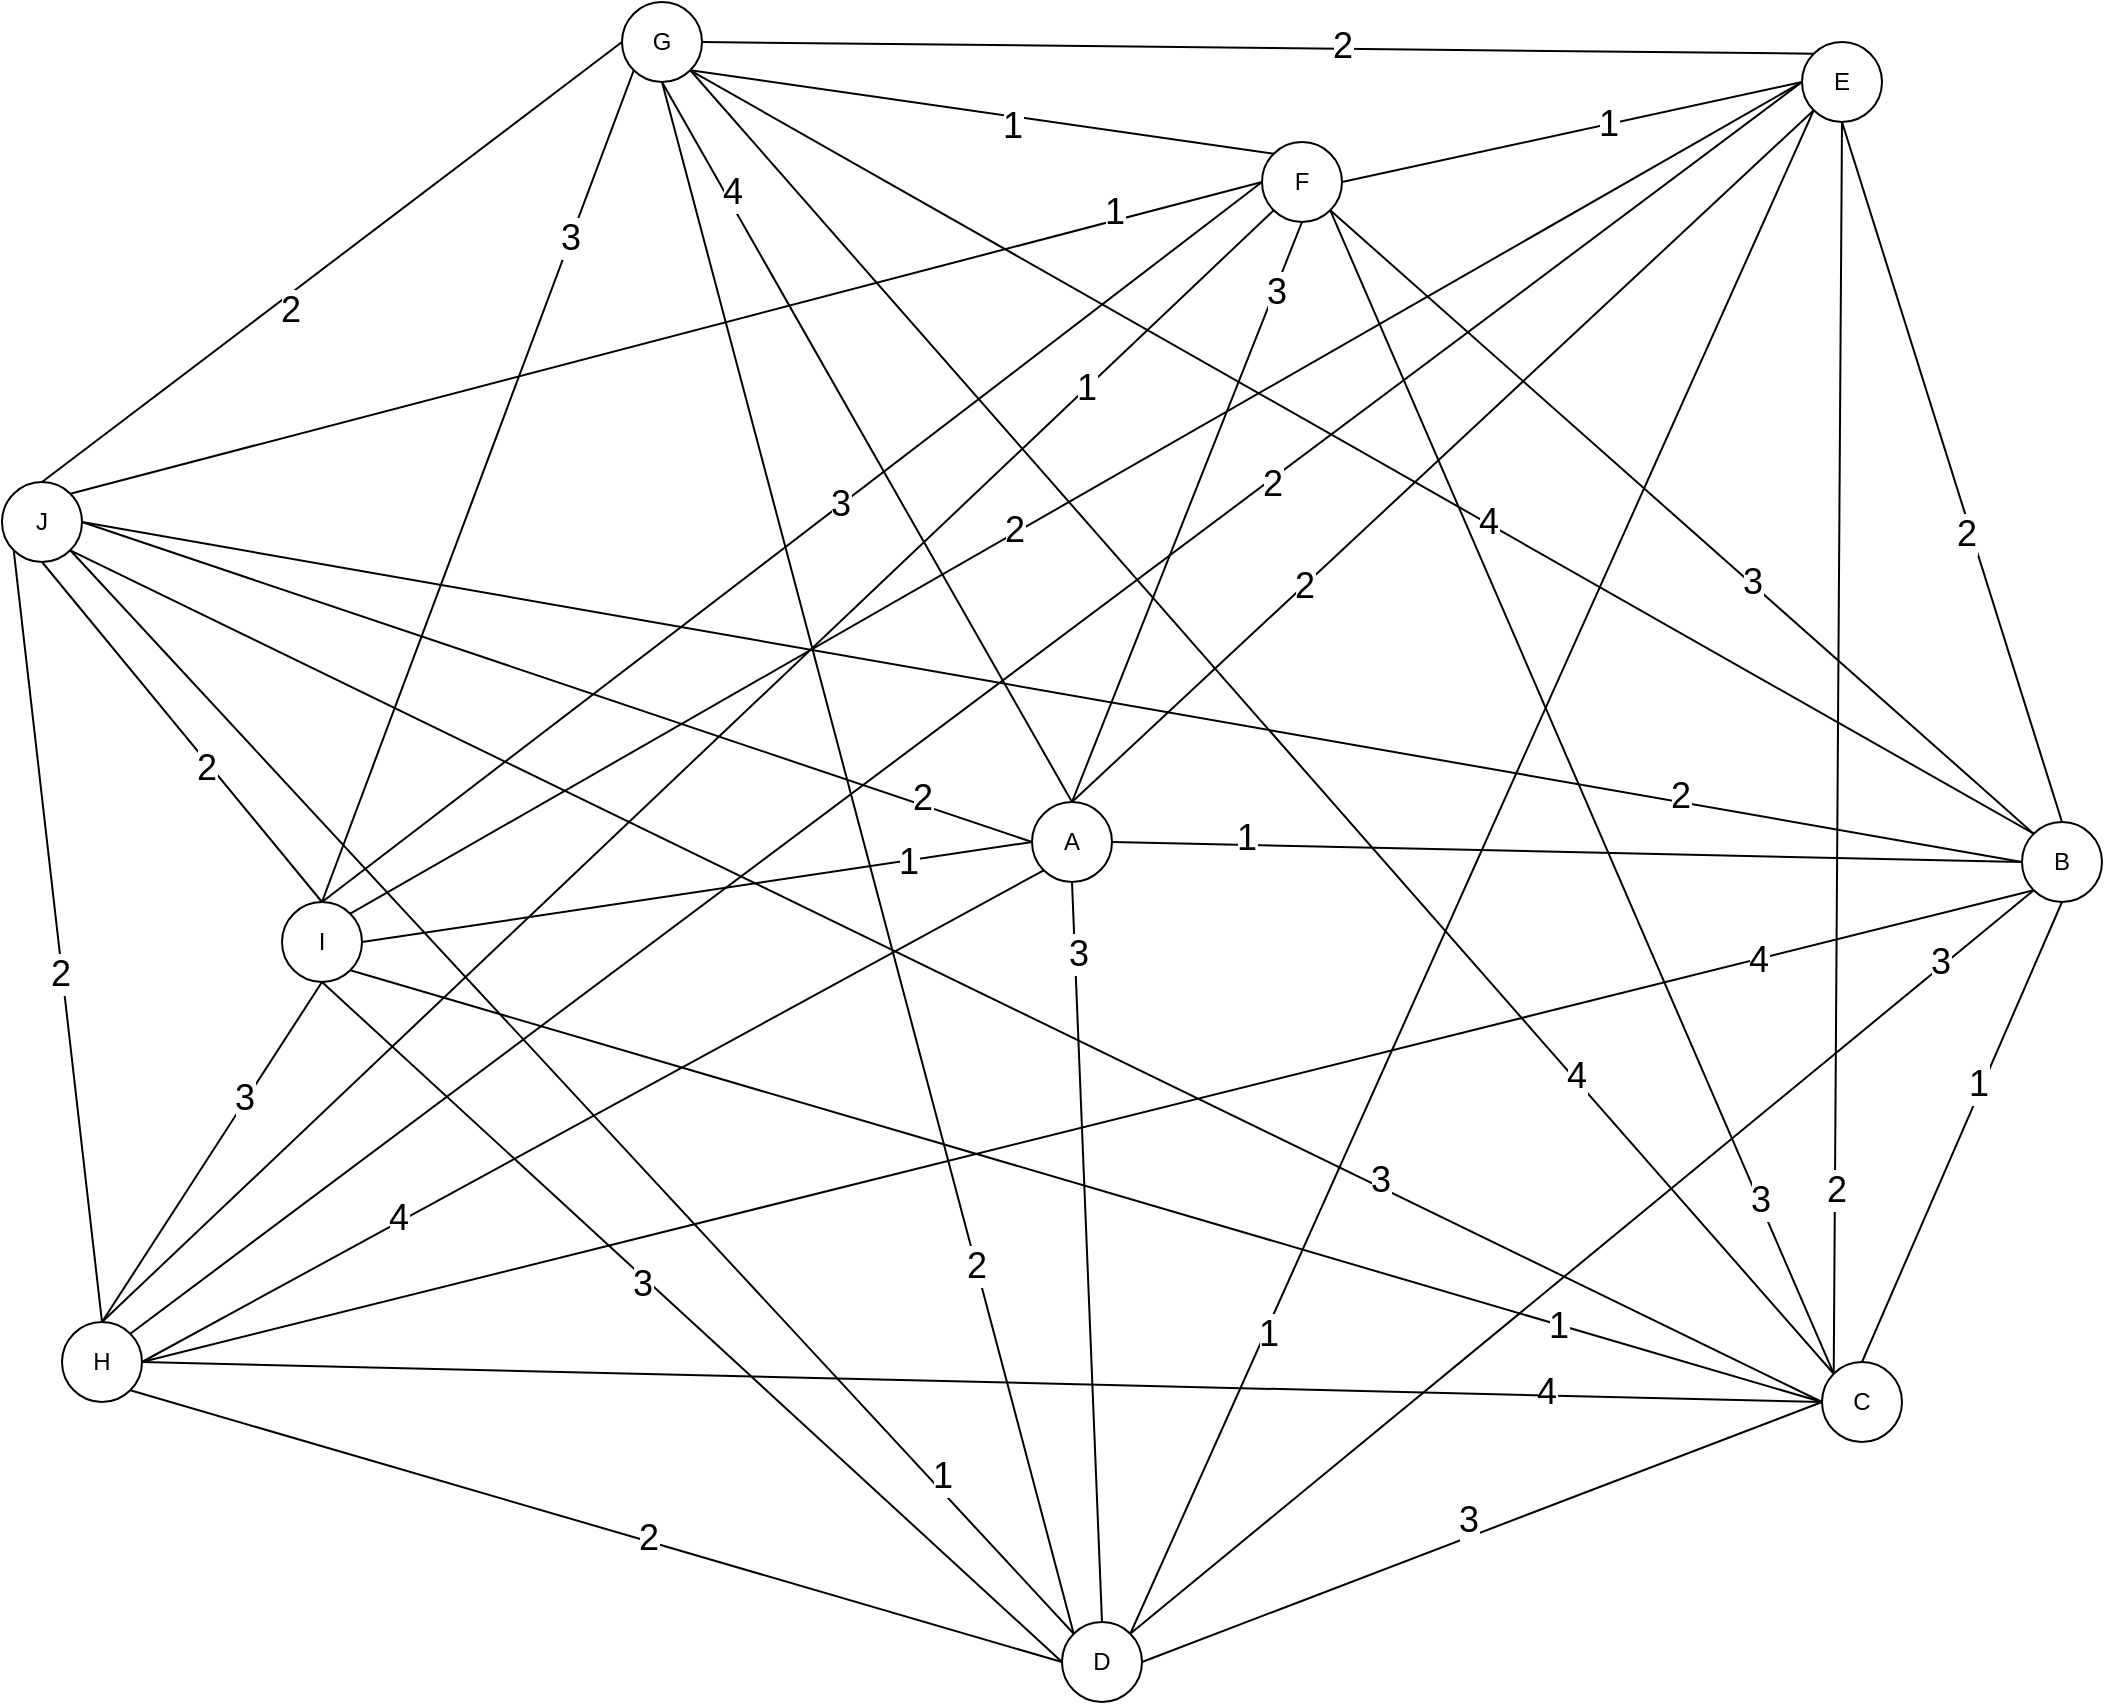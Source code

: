 <mxfile version="21.3.4" type="device" pages="7">
  <diagram id="yaNM2JiEOh75Z2uj5kkm" name="graf">
    <mxGraphModel dx="2438" dy="1976" grid="1" gridSize="10" guides="1" tooltips="1" connect="1" arrows="1" fold="1" page="1" pageScale="1" pageWidth="850" pageHeight="1100" math="0" shadow="0">
      <root>
        <mxCell id="0" />
        <mxCell id="1" parent="0" />
        <mxCell id="HLRS25cLLxFTYXJllBcJ-1" value="A" style="ellipse;whiteSpace=wrap;html=1;aspect=fixed;" parent="1" vertex="1">
          <mxGeometry x="405" y="300" width="40" height="40" as="geometry" />
        </mxCell>
        <mxCell id="HLRS25cLLxFTYXJllBcJ-2" value="B" style="ellipse;whiteSpace=wrap;html=1;aspect=fixed;" parent="1" vertex="1">
          <mxGeometry x="900" y="310" width="40" height="40" as="geometry" />
        </mxCell>
        <mxCell id="HLRS25cLLxFTYXJllBcJ-3" value="C" style="ellipse;whiteSpace=wrap;html=1;aspect=fixed;" parent="1" vertex="1">
          <mxGeometry x="800" y="580" width="40" height="40" as="geometry" />
        </mxCell>
        <mxCell id="HLRS25cLLxFTYXJllBcJ-4" value="D" style="ellipse;whiteSpace=wrap;html=1;aspect=fixed;" parent="1" vertex="1">
          <mxGeometry x="420" y="710" width="40" height="40" as="geometry" />
        </mxCell>
        <mxCell id="HLRS25cLLxFTYXJllBcJ-5" value="E" style="ellipse;whiteSpace=wrap;html=1;aspect=fixed;" parent="1" vertex="1">
          <mxGeometry x="790" y="-80" width="40" height="40" as="geometry" />
        </mxCell>
        <mxCell id="HLRS25cLLxFTYXJllBcJ-6" value="F" style="ellipse;whiteSpace=wrap;html=1;aspect=fixed;" parent="1" vertex="1">
          <mxGeometry x="520" y="-30" width="40" height="40" as="geometry" />
        </mxCell>
        <mxCell id="HLRS25cLLxFTYXJllBcJ-7" value="G" style="ellipse;whiteSpace=wrap;html=1;aspect=fixed;" parent="1" vertex="1">
          <mxGeometry x="200" y="-100" width="40" height="40" as="geometry" />
        </mxCell>
        <mxCell id="HLRS25cLLxFTYXJllBcJ-8" value="H" style="ellipse;whiteSpace=wrap;html=1;aspect=fixed;" parent="1" vertex="1">
          <mxGeometry x="-80" y="560" width="40" height="40" as="geometry" />
        </mxCell>
        <mxCell id="HLRS25cLLxFTYXJllBcJ-11" value="I" style="ellipse;whiteSpace=wrap;html=1;aspect=fixed;" parent="1" vertex="1">
          <mxGeometry x="30" y="350" width="40" height="40" as="geometry" />
        </mxCell>
        <mxCell id="HLRS25cLLxFTYXJllBcJ-12" value="J" style="ellipse;whiteSpace=wrap;html=1;aspect=fixed;" parent="1" vertex="1">
          <mxGeometry x="-110" y="140" width="40" height="40" as="geometry" />
        </mxCell>
        <mxCell id="HLRS25cLLxFTYXJllBcJ-14" value="" style="endArrow=none;html=1;rounded=0;entryX=1;entryY=0.5;entryDx=0;entryDy=0;exitX=0;exitY=0.5;exitDx=0;exitDy=0;" parent="1" source="HLRS25cLLxFTYXJllBcJ-2" target="HLRS25cLLxFTYXJllBcJ-1" edge="1">
          <mxGeometry width="50" height="50" relative="1" as="geometry">
            <mxPoint x="470" y="320" as="sourcePoint" />
            <mxPoint x="520" y="270" as="targetPoint" />
          </mxGeometry>
        </mxCell>
        <mxCell id="HLRS25cLLxFTYXJllBcJ-60" value="&lt;font style=&quot;font-size: 18px;&quot;&gt;1&lt;/font&gt;" style="edgeLabel;html=1;align=center;verticalAlign=middle;resizable=0;points=[];" parent="HLRS25cLLxFTYXJllBcJ-14" vertex="1" connectable="0">
          <mxGeometry x="0.706" y="-4" relative="1" as="geometry">
            <mxPoint as="offset" />
          </mxGeometry>
        </mxCell>
        <mxCell id="HLRS25cLLxFTYXJllBcJ-15" value="" style="endArrow=none;html=1;rounded=0;exitX=0.5;exitY=0;exitDx=0;exitDy=0;entryX=0.5;entryY=1;entryDx=0;entryDy=0;" parent="1" source="HLRS25cLLxFTYXJllBcJ-4" target="HLRS25cLLxFTYXJllBcJ-1" edge="1">
          <mxGeometry width="50" height="50" relative="1" as="geometry">
            <mxPoint x="600" y="150" as="sourcePoint" />
            <mxPoint x="380" y="190" as="targetPoint" />
          </mxGeometry>
        </mxCell>
        <mxCell id="HLRS25cLLxFTYXJllBcJ-61" value="&lt;font style=&quot;font-size: 18px;&quot;&gt;3&lt;/font&gt;" style="edgeLabel;html=1;align=center;verticalAlign=middle;resizable=0;points=[];" parent="HLRS25cLLxFTYXJllBcJ-15" vertex="1" connectable="0">
          <mxGeometry x="0.799" y="-1" relative="1" as="geometry">
            <mxPoint y="-1" as="offset" />
          </mxGeometry>
        </mxCell>
        <mxCell id="HLRS25cLLxFTYXJllBcJ-16" value="" style="endArrow=none;html=1;rounded=0;entryX=0.5;entryY=0;entryDx=0;entryDy=0;exitX=0;exitY=1;exitDx=0;exitDy=0;" parent="1" source="HLRS25cLLxFTYXJllBcJ-5" target="HLRS25cLLxFTYXJllBcJ-1" edge="1">
          <mxGeometry width="50" height="50" relative="1" as="geometry">
            <mxPoint x="710" y="60" as="sourcePoint" />
            <mxPoint x="360" y="200" as="targetPoint" />
          </mxGeometry>
        </mxCell>
        <mxCell id="HLRS25cLLxFTYXJllBcJ-62" value="&lt;font style=&quot;font-size: 18px;&quot;&gt;2&lt;/font&gt;" style="edgeLabel;html=1;align=center;verticalAlign=middle;resizable=0;points=[];" parent="HLRS25cLLxFTYXJllBcJ-16" vertex="1" connectable="0">
          <mxGeometry x="0.379" relative="1" as="geometry">
            <mxPoint y="-1" as="offset" />
          </mxGeometry>
        </mxCell>
        <mxCell id="HLRS25cLLxFTYXJllBcJ-17" value="" style="endArrow=none;html=1;rounded=0;exitX=0.5;exitY=1;exitDx=0;exitDy=0;entryX=0.5;entryY=0;entryDx=0;entryDy=0;" parent="1" source="HLRS25cLLxFTYXJllBcJ-6" target="HLRS25cLLxFTYXJllBcJ-1" edge="1">
          <mxGeometry width="50" height="50" relative="1" as="geometry">
            <mxPoint x="610" y="540" as="sourcePoint" />
            <mxPoint x="450" y="120" as="targetPoint" />
          </mxGeometry>
        </mxCell>
        <mxCell id="HLRS25cLLxFTYXJllBcJ-63" value="&lt;font style=&quot;font-size: 18px;&quot;&gt;3&lt;/font&gt;" style="edgeLabel;html=1;align=center;verticalAlign=middle;resizable=0;points=[];" parent="HLRS25cLLxFTYXJllBcJ-17" vertex="1" connectable="0">
          <mxGeometry x="-0.761" y="1" relative="1" as="geometry">
            <mxPoint as="offset" />
          </mxGeometry>
        </mxCell>
        <mxCell id="HLRS25cLLxFTYXJllBcJ-18" value="" style="endArrow=none;html=1;rounded=0;entryX=0.5;entryY=0;entryDx=0;entryDy=0;exitX=0.5;exitY=1;exitDx=0;exitDy=0;" parent="1" source="HLRS25cLLxFTYXJllBcJ-7" target="HLRS25cLLxFTYXJllBcJ-1" edge="1">
          <mxGeometry width="50" height="50" relative="1" as="geometry">
            <mxPoint x="210" y="20" as="sourcePoint" />
            <mxPoint x="320" y="260" as="targetPoint" />
          </mxGeometry>
        </mxCell>
        <mxCell id="HLRS25cLLxFTYXJllBcJ-64" value="&lt;font style=&quot;font-size: 18px;&quot;&gt;4&lt;/font&gt;" style="edgeLabel;html=1;align=center;verticalAlign=middle;resizable=0;points=[];" parent="HLRS25cLLxFTYXJllBcJ-18" vertex="1" connectable="0">
          <mxGeometry x="-0.689" y="2" relative="1" as="geometry">
            <mxPoint x="1" as="offset" />
          </mxGeometry>
        </mxCell>
        <mxCell id="HLRS25cLLxFTYXJllBcJ-19" value="" style="endArrow=none;html=1;rounded=0;exitX=1;exitY=0.5;exitDx=0;exitDy=0;entryX=0;entryY=1;entryDx=0;entryDy=0;" parent="1" source="HLRS25cLLxFTYXJllBcJ-8" target="HLRS25cLLxFTYXJllBcJ-1" edge="1">
          <mxGeometry width="50" height="50" relative="1" as="geometry">
            <mxPoint x="254" y="526" as="sourcePoint" />
            <mxPoint x="420" y="170" as="targetPoint" />
          </mxGeometry>
        </mxCell>
        <mxCell id="HLRS25cLLxFTYXJllBcJ-65" value="&lt;font style=&quot;font-size: 18px;&quot;&gt;4&lt;/font&gt;" style="edgeLabel;html=1;align=center;verticalAlign=middle;resizable=0;points=[];" parent="HLRS25cLLxFTYXJllBcJ-19" vertex="1" connectable="0">
          <mxGeometry x="-0.436" y="2" relative="1" as="geometry">
            <mxPoint x="1" y="-1" as="offset" />
          </mxGeometry>
        </mxCell>
        <mxCell id="HLRS25cLLxFTYXJllBcJ-20" value="" style="endArrow=none;html=1;rounded=0;entryX=0;entryY=0.5;entryDx=0;entryDy=0;exitX=1;exitY=0.5;exitDx=0;exitDy=0;" parent="1" source="HLRS25cLLxFTYXJllBcJ-11" target="HLRS25cLLxFTYXJllBcJ-1" edge="1">
          <mxGeometry width="50" height="50" relative="1" as="geometry">
            <mxPoint x="170" y="370" as="sourcePoint" />
            <mxPoint x="406" y="164" as="targetPoint" />
          </mxGeometry>
        </mxCell>
        <mxCell id="HLRS25cLLxFTYXJllBcJ-66" value="&lt;font style=&quot;font-size: 18px;&quot;&gt;1&lt;/font&gt;" style="edgeLabel;html=1;align=center;verticalAlign=middle;resizable=0;points=[];" parent="HLRS25cLLxFTYXJllBcJ-20" vertex="1" connectable="0">
          <mxGeometry x="0.63" y="-1" relative="1" as="geometry">
            <mxPoint as="offset" />
          </mxGeometry>
        </mxCell>
        <mxCell id="HLRS25cLLxFTYXJllBcJ-21" value="" style="endArrow=none;html=1;rounded=0;exitX=1;exitY=0.5;exitDx=0;exitDy=0;entryX=0;entryY=0.5;entryDx=0;entryDy=0;" parent="1" source="HLRS25cLLxFTYXJllBcJ-12" target="HLRS25cLLxFTYXJllBcJ-1" edge="1">
          <mxGeometry width="50" height="50" relative="1" as="geometry">
            <mxPoint x="254" y="276" as="sourcePoint" />
            <mxPoint x="400" y="150" as="targetPoint" />
          </mxGeometry>
        </mxCell>
        <mxCell id="HLRS25cLLxFTYXJllBcJ-67" value="&lt;span style=&quot;font-size: 18px;&quot;&gt;2&lt;/span&gt;" style="edgeLabel;html=1;align=center;verticalAlign=middle;resizable=0;points=[];" parent="HLRS25cLLxFTYXJllBcJ-21" vertex="1" connectable="0">
          <mxGeometry x="0.763" y="4" relative="1" as="geometry">
            <mxPoint as="offset" />
          </mxGeometry>
        </mxCell>
        <mxCell id="HLRS25cLLxFTYXJllBcJ-23" value="" style="endArrow=none;html=1;rounded=0;entryX=0.5;entryY=1;entryDx=0;entryDy=0;exitX=0.5;exitY=0;exitDx=0;exitDy=0;" parent="1" source="HLRS25cLLxFTYXJllBcJ-3" target="HLRS25cLLxFTYXJllBcJ-2" edge="1">
          <mxGeometry width="50" height="50" relative="1" as="geometry">
            <mxPoint x="610" y="410" as="sourcePoint" />
            <mxPoint x="434" y="164" as="targetPoint" />
          </mxGeometry>
        </mxCell>
        <mxCell id="HLRS25cLLxFTYXJllBcJ-68" value="&lt;font style=&quot;font-size: 18px;&quot;&gt;1&lt;/font&gt;" style="edgeLabel;html=1;align=center;verticalAlign=middle;resizable=0;points=[];" parent="HLRS25cLLxFTYXJllBcJ-23" vertex="1" connectable="0">
          <mxGeometry x="0.199" y="2" relative="1" as="geometry">
            <mxPoint as="offset" />
          </mxGeometry>
        </mxCell>
        <mxCell id="HLRS25cLLxFTYXJllBcJ-24" value="" style="endArrow=none;html=1;rounded=0;entryX=0;entryY=1;entryDx=0;entryDy=0;exitX=1;exitY=0;exitDx=0;exitDy=0;" parent="1" source="HLRS25cLLxFTYXJllBcJ-4" target="HLRS25cLLxFTYXJllBcJ-2" edge="1">
          <mxGeometry width="50" height="50" relative="1" as="geometry">
            <mxPoint x="620" y="270" as="sourcePoint" />
            <mxPoint x="620" y="170" as="targetPoint" />
          </mxGeometry>
        </mxCell>
        <mxCell id="HLRS25cLLxFTYXJllBcJ-69" value="&lt;font style=&quot;font-size: 18px;&quot;&gt;3&lt;/font&gt;" style="edgeLabel;html=1;align=center;verticalAlign=middle;resizable=0;points=[];" parent="HLRS25cLLxFTYXJllBcJ-24" vertex="1" connectable="0">
          <mxGeometry x="0.8" y="2" relative="1" as="geometry">
            <mxPoint x="-1" as="offset" />
          </mxGeometry>
        </mxCell>
        <mxCell id="HLRS25cLLxFTYXJllBcJ-25" value="" style="endArrow=none;html=1;rounded=0;entryX=0.5;entryY=0;entryDx=0;entryDy=0;exitX=0.5;exitY=1;exitDx=0;exitDy=0;" parent="1" source="HLRS25cLLxFTYXJllBcJ-5" target="HLRS25cLLxFTYXJllBcJ-2" edge="1">
          <mxGeometry width="50" height="50" relative="1" as="geometry">
            <mxPoint x="534" y="276" as="sourcePoint" />
            <mxPoint x="606" y="164" as="targetPoint" />
          </mxGeometry>
        </mxCell>
        <mxCell id="HLRS25cLLxFTYXJllBcJ-76" value="&lt;font style=&quot;font-size: 18px;&quot;&gt;2&lt;/font&gt;" style="edgeLabel;html=1;align=center;verticalAlign=middle;resizable=0;points=[];" parent="HLRS25cLLxFTYXJllBcJ-25" vertex="1" connectable="0">
          <mxGeometry x="0.172" y="-3" relative="1" as="geometry">
            <mxPoint as="offset" />
          </mxGeometry>
        </mxCell>
        <mxCell id="HLRS25cLLxFTYXJllBcJ-26" value="" style="endArrow=none;html=1;rounded=0;entryX=1;entryY=1;entryDx=0;entryDy=0;exitX=0;exitY=0;exitDx=0;exitDy=0;" parent="1" source="HLRS25cLLxFTYXJllBcJ-2" target="HLRS25cLLxFTYXJllBcJ-6" edge="1">
          <mxGeometry width="50" height="50" relative="1" as="geometry">
            <mxPoint x="880" y="270" as="sourcePoint" />
            <mxPoint x="606" y="164" as="targetPoint" />
          </mxGeometry>
        </mxCell>
        <mxCell id="HLRS25cLLxFTYXJllBcJ-77" value="&lt;font style=&quot;font-size: 18px;&quot;&gt;3&lt;/font&gt;" style="edgeLabel;html=1;align=center;verticalAlign=middle;resizable=0;points=[];" parent="HLRS25cLLxFTYXJllBcJ-26" vertex="1" connectable="0">
          <mxGeometry x="-0.2" relative="1" as="geometry">
            <mxPoint y="-1" as="offset" />
          </mxGeometry>
        </mxCell>
        <mxCell id="HLRS25cLLxFTYXJllBcJ-27" value="" style="endArrow=none;html=1;rounded=0;entryX=0;entryY=0;entryDx=0;entryDy=0;exitX=1;exitY=1;exitDx=0;exitDy=0;" parent="1" source="HLRS25cLLxFTYXJllBcJ-7" target="HLRS25cLLxFTYXJllBcJ-2" edge="1">
          <mxGeometry width="50" height="50" relative="1" as="geometry">
            <mxPoint x="434" y="296" as="sourcePoint" />
            <mxPoint x="606" y="164" as="targetPoint" />
          </mxGeometry>
        </mxCell>
        <mxCell id="HLRS25cLLxFTYXJllBcJ-78" value="&lt;font style=&quot;font-size: 18px;&quot;&gt;4&lt;/font&gt;" style="edgeLabel;html=1;align=center;verticalAlign=middle;resizable=0;points=[];" parent="HLRS25cLLxFTYXJllBcJ-27" vertex="1" connectable="0">
          <mxGeometry x="0.189" y="1" relative="1" as="geometry">
            <mxPoint x="-1" y="-1" as="offset" />
          </mxGeometry>
        </mxCell>
        <mxCell id="HLRS25cLLxFTYXJllBcJ-29" value="" style="endArrow=none;html=1;rounded=0;exitX=1;exitY=0.5;exitDx=0;exitDy=0;entryX=0;entryY=1;entryDx=0;entryDy=0;" parent="1" source="HLRS25cLLxFTYXJllBcJ-8" target="HLRS25cLLxFTYXJllBcJ-2" edge="1">
          <mxGeometry width="50" height="50" relative="1" as="geometry">
            <mxPoint x="434" y="296" as="sourcePoint" />
            <mxPoint x="560" y="260" as="targetPoint" />
          </mxGeometry>
        </mxCell>
        <mxCell id="HLRS25cLLxFTYXJllBcJ-79" value="&lt;font style=&quot;font-size: 18px;&quot;&gt;4&lt;/font&gt;" style="edgeLabel;html=1;align=center;verticalAlign=middle;resizable=0;points=[];" parent="HLRS25cLLxFTYXJllBcJ-29" vertex="1" connectable="0">
          <mxGeometry x="0.707" relative="1" as="geometry">
            <mxPoint as="offset" />
          </mxGeometry>
        </mxCell>
        <mxCell id="HLRS25cLLxFTYXJllBcJ-30" value="" style="endArrow=none;html=1;rounded=0;exitX=1;exitY=0.5;exitDx=0;exitDy=0;entryX=0;entryY=0.5;entryDx=0;entryDy=0;" parent="1" source="HLRS25cLLxFTYXJllBcJ-12" target="HLRS25cLLxFTYXJllBcJ-2" edge="1">
          <mxGeometry width="50" height="50" relative="1" as="geometry">
            <mxPoint x="280" y="290" as="sourcePoint" />
            <mxPoint x="540" y="120" as="targetPoint" />
          </mxGeometry>
        </mxCell>
        <mxCell id="HLRS25cLLxFTYXJllBcJ-80" value="&lt;font style=&quot;font-size: 18px;&quot;&gt;2&lt;/font&gt;" style="edgeLabel;html=1;align=center;verticalAlign=middle;resizable=0;points=[];" parent="HLRS25cLLxFTYXJllBcJ-30" vertex="1" connectable="0">
          <mxGeometry x="0.643" y="3" relative="1" as="geometry">
            <mxPoint x="1" as="offset" />
          </mxGeometry>
        </mxCell>
        <mxCell id="HLRS25cLLxFTYXJllBcJ-32" value="" style="endArrow=none;html=1;rounded=0;exitX=1;exitY=0.5;exitDx=0;exitDy=0;entryX=0;entryY=0.5;entryDx=0;entryDy=0;" parent="1" source="HLRS25cLLxFTYXJllBcJ-4" target="HLRS25cLLxFTYXJllBcJ-3" edge="1">
          <mxGeometry width="50" height="50" relative="1" as="geometry">
            <mxPoint x="420" y="170" as="sourcePoint" />
            <mxPoint x="540" y="300" as="targetPoint" />
          </mxGeometry>
        </mxCell>
        <mxCell id="HLRS25cLLxFTYXJllBcJ-59" value="&lt;font style=&quot;font-size: 18px;&quot;&gt;3&lt;/font&gt;" style="edgeLabel;html=1;align=center;verticalAlign=middle;resizable=0;points=[];" parent="HLRS25cLLxFTYXJllBcJ-32" vertex="1" connectable="0">
          <mxGeometry x="0.179" relative="1" as="geometry">
            <mxPoint x="-38" y="5" as="offset" />
          </mxGeometry>
        </mxCell>
        <mxCell id="HLRS25cLLxFTYXJllBcJ-35" value="" style="endArrow=none;html=1;rounded=0;entryX=0;entryY=0;entryDx=0;entryDy=0;exitX=0.5;exitY=1;exitDx=0;exitDy=0;" parent="1" source="HLRS25cLLxFTYXJllBcJ-5" target="HLRS25cLLxFTYXJllBcJ-3" edge="1">
          <mxGeometry width="50" height="50" relative="1" as="geometry">
            <mxPoint x="750" y="550" as="sourcePoint" />
            <mxPoint x="840" y="360" as="targetPoint" />
          </mxGeometry>
        </mxCell>
        <mxCell id="HLRS25cLLxFTYXJllBcJ-70" value="&lt;font style=&quot;font-size: 18px;&quot;&gt;2&lt;/font&gt;" style="edgeLabel;html=1;align=center;verticalAlign=middle;resizable=0;points=[];" parent="HLRS25cLLxFTYXJllBcJ-35" vertex="1" connectable="0">
          <mxGeometry x="0.708" relative="1" as="geometry">
            <mxPoint y="-1" as="offset" />
          </mxGeometry>
        </mxCell>
        <mxCell id="HLRS25cLLxFTYXJllBcJ-36" value="" style="endArrow=none;html=1;rounded=0;exitX=1;exitY=1;exitDx=0;exitDy=0;entryX=0;entryY=0;entryDx=0;entryDy=0;" parent="1" source="HLRS25cLLxFTYXJllBcJ-6" target="HLRS25cLLxFTYXJllBcJ-3" edge="1">
          <mxGeometry width="50" height="50" relative="1" as="geometry">
            <mxPoint x="780" y="90" as="sourcePoint" />
            <mxPoint x="700" y="520" as="targetPoint" />
          </mxGeometry>
        </mxCell>
        <mxCell id="HLRS25cLLxFTYXJllBcJ-71" value="&lt;font style=&quot;font-size: 18px;&quot;&gt;3&lt;/font&gt;" style="edgeLabel;html=1;align=center;verticalAlign=middle;resizable=0;points=[];" parent="HLRS25cLLxFTYXJllBcJ-36" vertex="1" connectable="0">
          <mxGeometry x="0.7" y="1" relative="1" as="geometry">
            <mxPoint as="offset" />
          </mxGeometry>
        </mxCell>
        <mxCell id="HLRS25cLLxFTYXJllBcJ-37" value="" style="endArrow=none;html=1;rounded=0;exitX=1;exitY=1;exitDx=0;exitDy=0;entryX=0;entryY=0;entryDx=0;entryDy=0;" parent="1" source="HLRS25cLLxFTYXJllBcJ-7" target="HLRS25cLLxFTYXJllBcJ-3" edge="1">
          <mxGeometry width="50" height="50" relative="1" as="geometry">
            <mxPoint x="524" y="84" as="sourcePoint" />
            <mxPoint x="660" y="480" as="targetPoint" />
          </mxGeometry>
        </mxCell>
        <mxCell id="HLRS25cLLxFTYXJllBcJ-72" value="&lt;font style=&quot;font-size: 18px;&quot;&gt;4&lt;/font&gt;" style="edgeLabel;html=1;align=center;verticalAlign=middle;resizable=0;points=[];" parent="HLRS25cLLxFTYXJllBcJ-37" vertex="1" connectable="0">
          <mxGeometry x="0.545" y="1" relative="1" as="geometry">
            <mxPoint as="offset" />
          </mxGeometry>
        </mxCell>
        <mxCell id="HLRS25cLLxFTYXJllBcJ-38" value="" style="endArrow=none;html=1;rounded=0;exitX=1;exitY=0.5;exitDx=0;exitDy=0;entryX=0;entryY=0.5;entryDx=0;entryDy=0;" parent="1" source="HLRS25cLLxFTYXJllBcJ-8" target="HLRS25cLLxFTYXJllBcJ-3" edge="1">
          <mxGeometry width="50" height="50" relative="1" as="geometry">
            <mxPoint x="284" y="104" as="sourcePoint" />
            <mxPoint x="700" y="640" as="targetPoint" />
          </mxGeometry>
        </mxCell>
        <mxCell id="HLRS25cLLxFTYXJllBcJ-73" value="&lt;font style=&quot;font-size: 18px;&quot;&gt;4&lt;/font&gt;" style="edgeLabel;html=1;align=center;verticalAlign=middle;resizable=0;points=[];" parent="HLRS25cLLxFTYXJllBcJ-38" vertex="1" connectable="0">
          <mxGeometry x="0.67" y="2" relative="1" as="geometry">
            <mxPoint as="offset" />
          </mxGeometry>
        </mxCell>
        <mxCell id="HLRS25cLLxFTYXJllBcJ-39" value="" style="endArrow=none;html=1;rounded=0;exitX=1;exitY=1;exitDx=0;exitDy=0;entryX=0;entryY=0.5;entryDx=0;entryDy=0;" parent="1" source="HLRS25cLLxFTYXJllBcJ-11" target="HLRS25cLLxFTYXJllBcJ-3" edge="1">
          <mxGeometry width="50" height="50" relative="1" as="geometry">
            <mxPoint x="420" y="380" as="sourcePoint" />
            <mxPoint x="650" y="650" as="targetPoint" />
          </mxGeometry>
        </mxCell>
        <mxCell id="HLRS25cLLxFTYXJllBcJ-74" value="&lt;font style=&quot;font-size: 18px;&quot;&gt;1&lt;/font&gt;" style="edgeLabel;html=1;align=center;verticalAlign=middle;resizable=0;points=[];" parent="HLRS25cLLxFTYXJllBcJ-39" vertex="1" connectable="0">
          <mxGeometry x="0.642" relative="1" as="geometry">
            <mxPoint as="offset" />
          </mxGeometry>
        </mxCell>
        <mxCell id="HLRS25cLLxFTYXJllBcJ-40" value="" style="endArrow=none;html=1;rounded=0;entryX=0;entryY=0.5;entryDx=0;entryDy=0;exitX=1;exitY=1;exitDx=0;exitDy=0;" parent="1" source="HLRS25cLLxFTYXJllBcJ-12" target="HLRS25cLLxFTYXJllBcJ-3" edge="1">
          <mxGeometry width="50" height="50" relative="1" as="geometry">
            <mxPoint x="40" y="220" as="sourcePoint" />
            <mxPoint x="690" y="520" as="targetPoint" />
          </mxGeometry>
        </mxCell>
        <mxCell id="HLRS25cLLxFTYXJllBcJ-75" value="&lt;font style=&quot;font-size: 18px;&quot;&gt;3&lt;/font&gt;" style="edgeLabel;html=1;align=center;verticalAlign=middle;resizable=0;points=[];" parent="HLRS25cLLxFTYXJllBcJ-40" vertex="1" connectable="0">
          <mxGeometry x="0.49" y="3" relative="1" as="geometry">
            <mxPoint x="1" as="offset" />
          </mxGeometry>
        </mxCell>
        <mxCell id="HLRS25cLLxFTYXJllBcJ-41" value="" style="endArrow=none;html=1;rounded=0;exitX=1;exitY=0;exitDx=0;exitDy=0;entryX=0;entryY=1;entryDx=0;entryDy=0;" parent="1" source="HLRS25cLLxFTYXJllBcJ-4" target="HLRS25cLLxFTYXJllBcJ-5" edge="1">
          <mxGeometry width="50" height="50" relative="1" as="geometry">
            <mxPoint x="440" y="610" as="sourcePoint" />
            <mxPoint x="730" y="570" as="targetPoint" />
          </mxGeometry>
        </mxCell>
        <mxCell id="HLRS25cLLxFTYXJllBcJ-81" value="&lt;font style=&quot;font-size: 18px;&quot;&gt;1&lt;/font&gt;" style="edgeLabel;html=1;align=center;verticalAlign=middle;resizable=0;points=[];" parent="HLRS25cLLxFTYXJllBcJ-41" vertex="1" connectable="0">
          <mxGeometry x="-0.606" relative="1" as="geometry">
            <mxPoint x="1" as="offset" />
          </mxGeometry>
        </mxCell>
        <mxCell id="HLRS25cLLxFTYXJllBcJ-42" value="" style="endArrow=none;html=1;rounded=0;entryX=0.5;entryY=1;entryDx=0;entryDy=0;exitX=0;exitY=0;exitDx=0;exitDy=0;" parent="1" source="HLRS25cLLxFTYXJllBcJ-4" target="HLRS25cLLxFTYXJllBcJ-7" edge="1">
          <mxGeometry width="50" height="50" relative="1" as="geometry">
            <mxPoint x="300" y="590" as="sourcePoint" />
            <mxPoint x="766" y="84" as="targetPoint" />
          </mxGeometry>
        </mxCell>
        <mxCell id="HLRS25cLLxFTYXJllBcJ-84" value="&lt;font style=&quot;font-size: 18px;&quot;&gt;2&lt;/font&gt;" style="edgeLabel;html=1;align=center;verticalAlign=middle;resizable=0;points=[];" parent="HLRS25cLLxFTYXJllBcJ-42" vertex="1" connectable="0">
          <mxGeometry x="-0.527" relative="1" as="geometry">
            <mxPoint as="offset" />
          </mxGeometry>
        </mxCell>
        <mxCell id="HLRS25cLLxFTYXJllBcJ-43" value="" style="endArrow=none;html=1;rounded=0;entryX=1;entryY=1;entryDx=0;entryDy=0;exitX=0;exitY=0.5;exitDx=0;exitDy=0;" parent="1" source="HLRS25cLLxFTYXJllBcJ-4" target="HLRS25cLLxFTYXJllBcJ-8" edge="1">
          <mxGeometry width="50" height="50" relative="1" as="geometry">
            <mxPoint x="320" y="630" as="sourcePoint" />
            <mxPoint x="270" y="110" as="targetPoint" />
          </mxGeometry>
        </mxCell>
        <mxCell id="HLRS25cLLxFTYXJllBcJ-85" value="&lt;font style=&quot;font-size: 18px;&quot;&gt;2&lt;/font&gt;" style="edgeLabel;html=1;align=center;verticalAlign=middle;resizable=0;points=[];" parent="HLRS25cLLxFTYXJllBcJ-43" vertex="1" connectable="0">
          <mxGeometry x="-0.107" y="-2" relative="1" as="geometry">
            <mxPoint as="offset" />
          </mxGeometry>
        </mxCell>
        <mxCell id="HLRS25cLLxFTYXJllBcJ-44" value="" style="endArrow=none;html=1;rounded=0;entryX=0.5;entryY=1;entryDx=0;entryDy=0;exitX=0;exitY=0.5;exitDx=0;exitDy=0;" parent="1" source="HLRS25cLLxFTYXJllBcJ-4" target="HLRS25cLLxFTYXJllBcJ-11" edge="1">
          <mxGeometry width="50" height="50" relative="1" as="geometry">
            <mxPoint x="400" y="610" as="sourcePoint" />
            <mxPoint x="164" y="584" as="targetPoint" />
          </mxGeometry>
        </mxCell>
        <mxCell id="HLRS25cLLxFTYXJllBcJ-86" value="&lt;font style=&quot;font-size: 18px;&quot;&gt;3&lt;/font&gt;" style="edgeLabel;html=1;align=center;verticalAlign=middle;resizable=0;points=[];" parent="HLRS25cLLxFTYXJllBcJ-44" vertex="1" connectable="0">
          <mxGeometry x="0.126" y="3" relative="1" as="geometry">
            <mxPoint as="offset" />
          </mxGeometry>
        </mxCell>
        <mxCell id="HLRS25cLLxFTYXJllBcJ-45" value="" style="endArrow=none;html=1;rounded=0;entryX=1;entryY=1;entryDx=0;entryDy=0;exitX=0;exitY=0;exitDx=0;exitDy=0;" parent="1" source="HLRS25cLLxFTYXJllBcJ-4" target="HLRS25cLLxFTYXJllBcJ-12" edge="1">
          <mxGeometry width="50" height="50" relative="1" as="geometry">
            <mxPoint x="380" y="650" as="sourcePoint" />
            <mxPoint x="60" y="410" as="targetPoint" />
          </mxGeometry>
        </mxCell>
        <mxCell id="HLRS25cLLxFTYXJllBcJ-87" value="&lt;font style=&quot;font-size: 18px;&quot;&gt;1&lt;/font&gt;" style="edgeLabel;html=1;align=center;verticalAlign=middle;resizable=0;points=[];" parent="HLRS25cLLxFTYXJllBcJ-45" vertex="1" connectable="0">
          <mxGeometry x="-0.718" y="-6" relative="1" as="geometry">
            <mxPoint y="1" as="offset" />
          </mxGeometry>
        </mxCell>
        <mxCell id="HLRS25cLLxFTYXJllBcJ-46" value="" style="endArrow=none;html=1;rounded=0;entryX=1;entryY=0.5;entryDx=0;entryDy=0;exitX=0;exitY=0.5;exitDx=0;exitDy=0;" parent="1" source="HLRS25cLLxFTYXJllBcJ-5" target="HLRS25cLLxFTYXJllBcJ-6" edge="1">
          <mxGeometry width="50" height="50" relative="1" as="geometry">
            <mxPoint x="720" y="50" as="sourcePoint" />
            <mxPoint x="420" y="340" as="targetPoint" />
          </mxGeometry>
        </mxCell>
        <mxCell id="HLRS25cLLxFTYXJllBcJ-88" value="&lt;font style=&quot;font-size: 18px;&quot;&gt;1&lt;/font&gt;" style="edgeLabel;html=1;align=center;verticalAlign=middle;resizable=0;points=[];" parent="HLRS25cLLxFTYXJllBcJ-46" vertex="1" connectable="0">
          <mxGeometry x="-0.153" relative="1" as="geometry">
            <mxPoint as="offset" />
          </mxGeometry>
        </mxCell>
        <mxCell id="HLRS25cLLxFTYXJllBcJ-47" value="" style="endArrow=none;html=1;rounded=0;entryX=0;entryY=0;entryDx=0;entryDy=0;exitX=1;exitY=0.5;exitDx=0;exitDy=0;" parent="1" source="HLRS25cLLxFTYXJllBcJ-7" target="HLRS25cLLxFTYXJllBcJ-5" edge="1">
          <mxGeometry width="50" height="50" relative="1" as="geometry">
            <mxPoint x="760" y="70" as="sourcePoint" />
            <mxPoint x="530" y="70" as="targetPoint" />
          </mxGeometry>
        </mxCell>
        <mxCell id="HLRS25cLLxFTYXJllBcJ-89" value="&lt;font style=&quot;font-size: 18px;&quot;&gt;2&lt;/font&gt;" style="edgeLabel;html=1;align=center;verticalAlign=middle;resizable=0;points=[];" parent="HLRS25cLLxFTYXJllBcJ-47" vertex="1" connectable="0">
          <mxGeometry x="0.152" y="2" relative="1" as="geometry">
            <mxPoint as="offset" />
          </mxGeometry>
        </mxCell>
        <mxCell id="HLRS25cLLxFTYXJllBcJ-48" value="" style="endArrow=none;html=1;rounded=0;exitX=0;exitY=0.5;exitDx=0;exitDy=0;entryX=1;entryY=0;entryDx=0;entryDy=0;" parent="1" source="HLRS25cLLxFTYXJllBcJ-5" target="HLRS25cLLxFTYXJllBcJ-8" edge="1">
          <mxGeometry width="50" height="50" relative="1" as="geometry">
            <mxPoint x="434" y="596" as="sourcePoint" />
            <mxPoint x="766" y="84" as="targetPoint" />
          </mxGeometry>
        </mxCell>
        <mxCell id="HLRS25cLLxFTYXJllBcJ-90" value="&lt;font style=&quot;font-size: 18px;&quot;&gt;2&lt;/font&gt;" style="edgeLabel;html=1;align=center;verticalAlign=middle;resizable=0;points=[];" parent="HLRS25cLLxFTYXJllBcJ-48" vertex="1" connectable="0">
          <mxGeometry x="-0.363" y="2" relative="1" as="geometry">
            <mxPoint as="offset" />
          </mxGeometry>
        </mxCell>
        <mxCell id="HLRS25cLLxFTYXJllBcJ-49" value="" style="endArrow=none;html=1;rounded=0;exitX=0;exitY=0.5;exitDx=0;exitDy=0;entryX=1;entryY=0;entryDx=0;entryDy=0;" parent="1" source="HLRS25cLLxFTYXJllBcJ-5" target="HLRS25cLLxFTYXJllBcJ-11" edge="1">
          <mxGeometry width="50" height="50" relative="1" as="geometry">
            <mxPoint x="766" y="84" as="sourcePoint" />
            <mxPoint x="100" y="330" as="targetPoint" />
          </mxGeometry>
        </mxCell>
        <mxCell id="HLRS25cLLxFTYXJllBcJ-91" value="&lt;font style=&quot;font-size: 18px;&quot;&gt;2&lt;/font&gt;" style="edgeLabel;html=1;align=center;verticalAlign=middle;resizable=0;points=[];" parent="HLRS25cLLxFTYXJllBcJ-49" vertex="1" connectable="0">
          <mxGeometry x="0.084" y="-2" relative="1" as="geometry">
            <mxPoint as="offset" />
          </mxGeometry>
        </mxCell>
        <mxCell id="HLRS25cLLxFTYXJllBcJ-50" value="" style="endArrow=none;html=1;rounded=0;exitX=0;exitY=0;exitDx=0;exitDy=0;entryX=1;entryY=1;entryDx=0;entryDy=0;" parent="1" source="HLRS25cLLxFTYXJllBcJ-6" target="HLRS25cLLxFTYXJllBcJ-7" edge="1">
          <mxGeometry width="50" height="50" relative="1" as="geometry">
            <mxPoint x="820" y="340" as="sourcePoint" />
            <mxPoint x="340" y="-100" as="targetPoint" />
          </mxGeometry>
        </mxCell>
        <mxCell id="HLRS25cLLxFTYXJllBcJ-95" value="&lt;font style=&quot;font-size: 18px;&quot;&gt;1&lt;/font&gt;" style="edgeLabel;html=1;align=center;verticalAlign=middle;resizable=0;points=[];" parent="HLRS25cLLxFTYXJllBcJ-50" vertex="1" connectable="0">
          <mxGeometry x="-0.113" y="4" relative="1" as="geometry">
            <mxPoint x="-1" as="offset" />
          </mxGeometry>
        </mxCell>
        <mxCell id="HLRS25cLLxFTYXJllBcJ-51" value="" style="endArrow=none;html=1;rounded=0;entryX=0;entryY=1;entryDx=0;entryDy=0;exitX=0.5;exitY=0;exitDx=0;exitDy=0;" parent="1" source="HLRS25cLLxFTYXJllBcJ-8" target="HLRS25cLLxFTYXJllBcJ-6" edge="1">
          <mxGeometry width="50" height="50" relative="1" as="geometry">
            <mxPoint x="10" y="490" as="sourcePoint" />
            <mxPoint x="280" y="10" as="targetPoint" />
          </mxGeometry>
        </mxCell>
        <mxCell id="HLRS25cLLxFTYXJllBcJ-92" value="&lt;font style=&quot;font-size: 18px;&quot;&gt;1&lt;/font&gt;" style="edgeLabel;html=1;align=center;verticalAlign=middle;resizable=0;points=[];" parent="HLRS25cLLxFTYXJllBcJ-51" vertex="1" connectable="0">
          <mxGeometry x="0.68" relative="1" as="geometry">
            <mxPoint as="offset" />
          </mxGeometry>
        </mxCell>
        <mxCell id="HLRS25cLLxFTYXJllBcJ-52" value="" style="endArrow=none;html=1;rounded=0;entryX=0;entryY=0.5;entryDx=0;entryDy=0;exitX=0.5;exitY=0;exitDx=0;exitDy=0;" parent="1" source="HLRS25cLLxFTYXJllBcJ-11" target="HLRS25cLLxFTYXJllBcJ-6" edge="1">
          <mxGeometry width="50" height="50" relative="1" as="geometry">
            <mxPoint x="70" y="530" as="sourcePoint" />
            <mxPoint x="496" y="94" as="targetPoint" />
          </mxGeometry>
        </mxCell>
        <mxCell id="HLRS25cLLxFTYXJllBcJ-93" value="&lt;font style=&quot;font-size: 18px;&quot;&gt;3&lt;/font&gt;" style="edgeLabel;html=1;align=center;verticalAlign=middle;resizable=0;points=[];" parent="HLRS25cLLxFTYXJllBcJ-52" vertex="1" connectable="0">
          <mxGeometry x="0.105" y="1" relative="1" as="geometry">
            <mxPoint as="offset" />
          </mxGeometry>
        </mxCell>
        <mxCell id="HLRS25cLLxFTYXJllBcJ-53" value="" style="endArrow=none;html=1;rounded=0;entryX=1;entryY=0;entryDx=0;entryDy=0;exitX=0;exitY=0.5;exitDx=0;exitDy=0;" parent="1" source="HLRS25cLLxFTYXJllBcJ-6" target="HLRS25cLLxFTYXJllBcJ-12" edge="1">
          <mxGeometry width="50" height="50" relative="1" as="geometry">
            <mxPoint x="60" y="370" as="sourcePoint" />
            <mxPoint x="490" y="80" as="targetPoint" />
          </mxGeometry>
        </mxCell>
        <mxCell id="HLRS25cLLxFTYXJllBcJ-94" value="&lt;font style=&quot;font-size: 18px;&quot;&gt;1&lt;/font&gt;" style="edgeLabel;html=1;align=center;verticalAlign=middle;resizable=0;points=[];" parent="HLRS25cLLxFTYXJllBcJ-53" vertex="1" connectable="0">
          <mxGeometry x="-0.755" y="-5" relative="1" as="geometry">
            <mxPoint as="offset" />
          </mxGeometry>
        </mxCell>
        <mxCell id="HLRS25cLLxFTYXJllBcJ-54" value="" style="endArrow=none;html=1;rounded=0;entryX=0;entryY=1;entryDx=0;entryDy=0;exitX=0.5;exitY=0;exitDx=0;exitDy=0;" parent="1" source="HLRS25cLLxFTYXJllBcJ-11" target="HLRS25cLLxFTYXJllBcJ-7" edge="1">
          <mxGeometry width="50" height="50" relative="1" as="geometry">
            <mxPoint x="406" y="596" as="sourcePoint" />
            <mxPoint x="280" y="10" as="targetPoint" />
          </mxGeometry>
        </mxCell>
        <mxCell id="HLRS25cLLxFTYXJllBcJ-96" value="&lt;font style=&quot;font-size: 18px;&quot;&gt;3&lt;/font&gt;" style="edgeLabel;html=1;align=center;verticalAlign=middle;resizable=0;points=[];" parent="HLRS25cLLxFTYXJllBcJ-54" vertex="1" connectable="0">
          <mxGeometry x="0.589" y="1" relative="1" as="geometry">
            <mxPoint x="1" y="-1" as="offset" />
          </mxGeometry>
        </mxCell>
        <mxCell id="HLRS25cLLxFTYXJllBcJ-55" value="" style="endArrow=none;html=1;rounded=0;exitX=0.5;exitY=0;exitDx=0;exitDy=0;entryX=0;entryY=0.5;entryDx=0;entryDy=0;" parent="1" source="HLRS25cLLxFTYXJllBcJ-12" target="HLRS25cLLxFTYXJllBcJ-7" edge="1">
          <mxGeometry width="50" height="50" relative="1" as="geometry">
            <mxPoint x="60" y="370" as="sourcePoint" />
            <mxPoint x="120" y="4" as="targetPoint" />
          </mxGeometry>
        </mxCell>
        <mxCell id="HLRS25cLLxFTYXJllBcJ-97" value="&lt;font style=&quot;font-size: 18px;&quot;&gt;2&lt;/font&gt;" style="edgeLabel;html=1;align=center;verticalAlign=middle;resizable=0;points=[];" parent="HLRS25cLLxFTYXJllBcJ-55" vertex="1" connectable="0">
          <mxGeometry x="-0.174" y="-6" relative="1" as="geometry">
            <mxPoint as="offset" />
          </mxGeometry>
        </mxCell>
        <mxCell id="HLRS25cLLxFTYXJllBcJ-56" value="" style="endArrow=none;html=1;rounded=0;entryX=0.5;entryY=0;entryDx=0;entryDy=0;exitX=0.5;exitY=1;exitDx=0;exitDy=0;" parent="1" source="HLRS25cLLxFTYXJllBcJ-11" target="HLRS25cLLxFTYXJllBcJ-8" edge="1">
          <mxGeometry width="50" height="50" relative="1" as="geometry">
            <mxPoint x="400" y="610" as="sourcePoint" />
            <mxPoint x="64" y="544" as="targetPoint" />
          </mxGeometry>
        </mxCell>
        <mxCell id="HLRS25cLLxFTYXJllBcJ-98" value="&lt;font style=&quot;font-size: 18px;&quot;&gt;3&lt;/font&gt;" style="edgeLabel;html=1;align=center;verticalAlign=middle;resizable=0;points=[];" parent="HLRS25cLLxFTYXJllBcJ-56" vertex="1" connectable="0">
          <mxGeometry x="-0.311" y="-1" relative="1" as="geometry">
            <mxPoint as="offset" />
          </mxGeometry>
        </mxCell>
        <mxCell id="HLRS25cLLxFTYXJllBcJ-57" value="" style="endArrow=none;html=1;rounded=0;entryX=0;entryY=1;entryDx=0;entryDy=0;exitX=0.5;exitY=0;exitDx=0;exitDy=0;" parent="1" source="HLRS25cLLxFTYXJllBcJ-8" target="HLRS25cLLxFTYXJllBcJ-12" edge="1">
          <mxGeometry width="50" height="50" relative="1" as="geometry">
            <mxPoint x="60" y="410" as="sourcePoint" />
            <mxPoint x="50" y="510" as="targetPoint" />
          </mxGeometry>
        </mxCell>
        <mxCell id="HLRS25cLLxFTYXJllBcJ-99" value="&lt;font style=&quot;font-size: 18px;&quot;&gt;2&lt;/font&gt;" style="edgeLabel;html=1;align=center;verticalAlign=middle;resizable=0;points=[];" parent="HLRS25cLLxFTYXJllBcJ-57" vertex="1" connectable="0">
          <mxGeometry x="-0.101" y="1" relative="1" as="geometry">
            <mxPoint y="-1" as="offset" />
          </mxGeometry>
        </mxCell>
        <mxCell id="HLRS25cLLxFTYXJllBcJ-58" value="" style="endArrow=none;html=1;rounded=0;exitX=0.5;exitY=0;exitDx=0;exitDy=0;entryX=0.5;entryY=1;entryDx=0;entryDy=0;" parent="1" source="HLRS25cLLxFTYXJllBcJ-11" target="HLRS25cLLxFTYXJllBcJ-12" edge="1">
          <mxGeometry width="50" height="50" relative="1" as="geometry">
            <mxPoint x="74" y="376" as="sourcePoint" />
            <mxPoint x="400" y="360" as="targetPoint" />
          </mxGeometry>
        </mxCell>
        <mxCell id="HLRS25cLLxFTYXJllBcJ-100" value="&lt;font style=&quot;font-size: 18px;&quot;&gt;2&lt;/font&gt;" style="edgeLabel;html=1;align=center;verticalAlign=middle;resizable=0;points=[];" parent="HLRS25cLLxFTYXJllBcJ-58" vertex="1" connectable="0">
          <mxGeometry x="-0.189" y="2" relative="1" as="geometry">
            <mxPoint y="1" as="offset" />
          </mxGeometry>
        </mxCell>
      </root>
    </mxGraphModel>
  </diagram>
  <diagram id="3XRwKTYbYLFSuB9Gb2oQ" name="layout_penempatan_barang">
    <mxGraphModel dx="1222" dy="1774" grid="1" gridSize="10" guides="1" tooltips="1" connect="1" arrows="1" fold="1" page="1" pageScale="1" pageWidth="850" pageHeight="1100" math="0" shadow="0">
      <root>
        <mxCell id="0" />
        <mxCell id="1" parent="0" />
        <mxCell id="GSr3GxzBRQJ8jzW9OCDe-1" value="" style="rounded=0;whiteSpace=wrap;html=1;" vertex="1" parent="1">
          <mxGeometry x="45" y="-160" width="760" height="440" as="geometry" />
        </mxCell>
        <mxCell id="GSr3GxzBRQJ8jzW9OCDe-2" value="Minuman" style="rounded=0;whiteSpace=wrap;html=1;fillColor=#d5e8d4;strokeColor=#82b366;" vertex="1" parent="1">
          <mxGeometry x="70" y="-125" width="80" height="375" as="geometry" />
        </mxCell>
        <mxCell id="GSr3GxzBRQJ8jzW9OCDe-3" value="Makanan" style="rounded=0;whiteSpace=wrap;html=1;fillColor=#f8cecc;strokeColor=#b85450;" vertex="1" parent="1">
          <mxGeometry x="210" y="-125" width="80" height="275" as="geometry" />
        </mxCell>
        <mxCell id="GSr3GxzBRQJ8jzW9OCDe-4" value="Produk Kecantikan" style="rounded=0;whiteSpace=wrap;html=1;fillColor=#fff2cc;strokeColor=#d6b656;" vertex="1" parent="1">
          <mxGeometry x="350" y="-125" width="80" height="275" as="geometry" />
        </mxCell>
        <mxCell id="GSr3GxzBRQJ8jzW9OCDe-5" value="Kebutuhan Rumah Tangga" style="rounded=0;whiteSpace=wrap;html=1;fillColor=#dae8fc;strokeColor=#6c8ebf;" vertex="1" parent="1">
          <mxGeometry x="500" y="-125" width="80" height="275" as="geometry" />
        </mxCell>
        <mxCell id="GSr3GxzBRQJ8jzW9OCDe-6" value="Obat-obatan" style="rounded=0;whiteSpace=wrap;html=1;fillColor=#e1d5e7;strokeColor=#9673a6;" vertex="1" parent="1">
          <mxGeometry x="700" y="-125" width="80" height="175" as="geometry" />
        </mxCell>
        <mxCell id="GSr3GxzBRQJ8jzW9OCDe-7" value="Kasir" style="rounded=0;whiteSpace=wrap;html=1;" vertex="1" parent="1">
          <mxGeometry x="690" y="90" width="80" height="175" as="geometry" />
        </mxCell>
      </root>
    </mxGraphModel>
  </diagram>
  <diagram id="v4CnEldwfGATyLNxUoCn" name="ABC">
    <mxGraphModel dx="2438" dy="1976" grid="1" gridSize="10" guides="1" tooltips="1" connect="1" arrows="1" fold="1" page="1" pageScale="1" pageWidth="850" pageHeight="1100" math="0" shadow="0">
      <root>
        <mxCell id="0" />
        <mxCell id="1" parent="0" />
        <mxCell id="C846lnyThOzNxmnj4Wv5-1" value="A" style="ellipse;whiteSpace=wrap;html=1;aspect=fixed;fillColor=#f8cecc;strokeColor=#b85450;" vertex="1" parent="1">
          <mxGeometry x="405" y="300" width="40" height="40" as="geometry" />
        </mxCell>
        <mxCell id="C846lnyThOzNxmnj4Wv5-2" value="B" style="ellipse;whiteSpace=wrap;html=1;aspect=fixed;fillColor=#d5e8d4;strokeColor=#82b366;" vertex="1" parent="1">
          <mxGeometry x="900" y="310" width="40" height="40" as="geometry" />
        </mxCell>
        <mxCell id="C846lnyThOzNxmnj4Wv5-3" value="C" style="ellipse;whiteSpace=wrap;html=1;aspect=fixed;fillColor=#f8cecc;strokeColor=#b85450;" vertex="1" parent="1">
          <mxGeometry x="800" y="580" width="40" height="40" as="geometry" />
        </mxCell>
        <mxCell id="C846lnyThOzNxmnj4Wv5-4" value="D" style="ellipse;whiteSpace=wrap;html=1;aspect=fixed;fillColor=#dae8fc;strokeColor=#6c8ebf;" vertex="1" parent="1">
          <mxGeometry x="420" y="710" width="40" height="40" as="geometry" />
        </mxCell>
        <mxCell id="C846lnyThOzNxmnj4Wv5-5" value="E" style="ellipse;whiteSpace=wrap;html=1;aspect=fixed;fillColor=#fff2cc;strokeColor=#d6b656;" vertex="1" parent="1">
          <mxGeometry x="790" y="-80" width="40" height="40" as="geometry" />
        </mxCell>
        <mxCell id="C846lnyThOzNxmnj4Wv5-6" value="F" style="ellipse;whiteSpace=wrap;html=1;aspect=fixed;fillColor=#dae8fc;strokeColor=#6c8ebf;" vertex="1" parent="1">
          <mxGeometry x="520" y="-30" width="40" height="40" as="geometry" />
        </mxCell>
        <mxCell id="C846lnyThOzNxmnj4Wv5-7" value="G" style="ellipse;whiteSpace=wrap;html=1;aspect=fixed;fillColor=#e1d5e7;strokeColor=#9673a6;" vertex="1" parent="1">
          <mxGeometry x="200" y="-100" width="40" height="40" as="geometry" />
        </mxCell>
        <mxCell id="C846lnyThOzNxmnj4Wv5-8" value="H" style="ellipse;whiteSpace=wrap;html=1;aspect=fixed;fillColor=#e1d5e7;strokeColor=#9673a6;" vertex="1" parent="1">
          <mxGeometry x="-80" y="560" width="40" height="40" as="geometry" />
        </mxCell>
        <mxCell id="C846lnyThOzNxmnj4Wv5-9" value="I" style="ellipse;whiteSpace=wrap;html=1;aspect=fixed;fillColor=#d5e8d4;strokeColor=#82b366;" vertex="1" parent="1">
          <mxGeometry x="30" y="350" width="40" height="40" as="geometry" />
        </mxCell>
        <mxCell id="C846lnyThOzNxmnj4Wv5-10" value="J" style="ellipse;whiteSpace=wrap;html=1;aspect=fixed;fillColor=#fff2cc;strokeColor=#d6b656;" vertex="1" parent="1">
          <mxGeometry x="-110" y="140" width="40" height="40" as="geometry" />
        </mxCell>
        <mxCell id="C846lnyThOzNxmnj4Wv5-11" value="" style="endArrow=none;html=1;rounded=0;entryX=1;entryY=0.5;entryDx=0;entryDy=0;exitX=0;exitY=0.5;exitDx=0;exitDy=0;fillColor=#f8cecc;strokeColor=#b85450;strokeWidth=5;" edge="1" parent="1" source="C846lnyThOzNxmnj4Wv5-2" target="C846lnyThOzNxmnj4Wv5-1">
          <mxGeometry width="50" height="50" relative="1" as="geometry">
            <mxPoint x="470" y="320" as="sourcePoint" />
            <mxPoint x="520" y="270" as="targetPoint" />
          </mxGeometry>
        </mxCell>
        <mxCell id="C846lnyThOzNxmnj4Wv5-12" value="&lt;font style=&quot;font-size: 18px;&quot;&gt;1&lt;/font&gt;" style="edgeLabel;html=1;align=center;verticalAlign=middle;resizable=0;points=[];" vertex="1" connectable="0" parent="C846lnyThOzNxmnj4Wv5-11">
          <mxGeometry x="0.706" y="-4" relative="1" as="geometry">
            <mxPoint as="offset" />
          </mxGeometry>
        </mxCell>
        <mxCell id="C846lnyThOzNxmnj4Wv5-13" value="" style="endArrow=none;html=1;rounded=0;exitX=0.5;exitY=0;exitDx=0;exitDy=0;entryX=0.5;entryY=1;entryDx=0;entryDy=0;" edge="1" parent="1" source="C846lnyThOzNxmnj4Wv5-4" target="C846lnyThOzNxmnj4Wv5-1">
          <mxGeometry width="50" height="50" relative="1" as="geometry">
            <mxPoint x="600" y="150" as="sourcePoint" />
            <mxPoint x="380" y="190" as="targetPoint" />
          </mxGeometry>
        </mxCell>
        <mxCell id="C846lnyThOzNxmnj4Wv5-14" value="&lt;font style=&quot;font-size: 18px;&quot;&gt;3&lt;/font&gt;" style="edgeLabel;html=1;align=center;verticalAlign=middle;resizable=0;points=[];" vertex="1" connectable="0" parent="C846lnyThOzNxmnj4Wv5-13">
          <mxGeometry x="0.799" y="-1" relative="1" as="geometry">
            <mxPoint y="-1" as="offset" />
          </mxGeometry>
        </mxCell>
        <mxCell id="C846lnyThOzNxmnj4Wv5-15" value="" style="endArrow=none;html=1;rounded=0;entryX=0.5;entryY=0;entryDx=0;entryDy=0;exitX=0;exitY=1;exitDx=0;exitDy=0;" edge="1" parent="1" source="C846lnyThOzNxmnj4Wv5-5" target="C846lnyThOzNxmnj4Wv5-1">
          <mxGeometry width="50" height="50" relative="1" as="geometry">
            <mxPoint x="710" y="60" as="sourcePoint" />
            <mxPoint x="360" y="200" as="targetPoint" />
          </mxGeometry>
        </mxCell>
        <mxCell id="C846lnyThOzNxmnj4Wv5-16" value="&lt;font style=&quot;font-size: 18px;&quot;&gt;2&lt;/font&gt;" style="edgeLabel;html=1;align=center;verticalAlign=middle;resizable=0;points=[];" vertex="1" connectable="0" parent="C846lnyThOzNxmnj4Wv5-15">
          <mxGeometry x="0.379" relative="1" as="geometry">
            <mxPoint y="-1" as="offset" />
          </mxGeometry>
        </mxCell>
        <mxCell id="C846lnyThOzNxmnj4Wv5-17" value="" style="endArrow=none;html=1;rounded=0;exitX=0.5;exitY=1;exitDx=0;exitDy=0;entryX=0.5;entryY=0;entryDx=0;entryDy=0;" edge="1" parent="1" source="C846lnyThOzNxmnj4Wv5-6" target="C846lnyThOzNxmnj4Wv5-1">
          <mxGeometry width="50" height="50" relative="1" as="geometry">
            <mxPoint x="610" y="540" as="sourcePoint" />
            <mxPoint x="450" y="120" as="targetPoint" />
          </mxGeometry>
        </mxCell>
        <mxCell id="C846lnyThOzNxmnj4Wv5-18" value="&lt;font style=&quot;font-size: 18px;&quot;&gt;3&lt;/font&gt;" style="edgeLabel;html=1;align=center;verticalAlign=middle;resizable=0;points=[];" vertex="1" connectable="0" parent="C846lnyThOzNxmnj4Wv5-17">
          <mxGeometry x="-0.761" y="1" relative="1" as="geometry">
            <mxPoint as="offset" />
          </mxGeometry>
        </mxCell>
        <mxCell id="C846lnyThOzNxmnj4Wv5-19" value="" style="endArrow=none;html=1;rounded=0;entryX=0.5;entryY=0;entryDx=0;entryDy=0;exitX=0.5;exitY=1;exitDx=0;exitDy=0;" edge="1" parent="1" source="C846lnyThOzNxmnj4Wv5-7" target="C846lnyThOzNxmnj4Wv5-1">
          <mxGeometry width="50" height="50" relative="1" as="geometry">
            <mxPoint x="210" y="20" as="sourcePoint" />
            <mxPoint x="320" y="260" as="targetPoint" />
          </mxGeometry>
        </mxCell>
        <mxCell id="C846lnyThOzNxmnj4Wv5-20" value="&lt;font style=&quot;font-size: 18px;&quot;&gt;4&lt;/font&gt;" style="edgeLabel;html=1;align=center;verticalAlign=middle;resizable=0;points=[];" vertex="1" connectable="0" parent="C846lnyThOzNxmnj4Wv5-19">
          <mxGeometry x="-0.689" y="2" relative="1" as="geometry">
            <mxPoint x="1" as="offset" />
          </mxGeometry>
        </mxCell>
        <mxCell id="C846lnyThOzNxmnj4Wv5-21" value="" style="endArrow=none;html=1;rounded=0;exitX=1;exitY=0.5;exitDx=0;exitDy=0;entryX=0;entryY=1;entryDx=0;entryDy=0;" edge="1" parent="1" source="C846lnyThOzNxmnj4Wv5-8" target="C846lnyThOzNxmnj4Wv5-1">
          <mxGeometry width="50" height="50" relative="1" as="geometry">
            <mxPoint x="254" y="526" as="sourcePoint" />
            <mxPoint x="420" y="170" as="targetPoint" />
          </mxGeometry>
        </mxCell>
        <mxCell id="C846lnyThOzNxmnj4Wv5-22" value="&lt;font style=&quot;font-size: 18px;&quot;&gt;4&lt;/font&gt;" style="edgeLabel;html=1;align=center;verticalAlign=middle;resizable=0;points=[];" vertex="1" connectable="0" parent="C846lnyThOzNxmnj4Wv5-21">
          <mxGeometry x="-0.436" y="2" relative="1" as="geometry">
            <mxPoint x="1" y="-1" as="offset" />
          </mxGeometry>
        </mxCell>
        <mxCell id="C846lnyThOzNxmnj4Wv5-23" value="" style="endArrow=none;html=1;rounded=0;entryX=0;entryY=0.5;entryDx=0;entryDy=0;exitX=1;exitY=0.5;exitDx=0;exitDy=0;" edge="1" parent="1" source="C846lnyThOzNxmnj4Wv5-9" target="C846lnyThOzNxmnj4Wv5-1">
          <mxGeometry width="50" height="50" relative="1" as="geometry">
            <mxPoint x="170" y="370" as="sourcePoint" />
            <mxPoint x="406" y="164" as="targetPoint" />
          </mxGeometry>
        </mxCell>
        <mxCell id="C846lnyThOzNxmnj4Wv5-24" value="&lt;font style=&quot;font-size: 18px;&quot;&gt;1&lt;/font&gt;" style="edgeLabel;html=1;align=center;verticalAlign=middle;resizable=0;points=[];" vertex="1" connectable="0" parent="C846lnyThOzNxmnj4Wv5-23">
          <mxGeometry x="0.63" y="-1" relative="1" as="geometry">
            <mxPoint as="offset" />
          </mxGeometry>
        </mxCell>
        <mxCell id="C846lnyThOzNxmnj4Wv5-25" value="" style="endArrow=none;html=1;rounded=0;exitX=1;exitY=0.5;exitDx=0;exitDy=0;entryX=0;entryY=0.5;entryDx=0;entryDy=0;" edge="1" parent="1" source="C846lnyThOzNxmnj4Wv5-10" target="C846lnyThOzNxmnj4Wv5-1">
          <mxGeometry width="50" height="50" relative="1" as="geometry">
            <mxPoint x="254" y="276" as="sourcePoint" />
            <mxPoint x="400" y="150" as="targetPoint" />
          </mxGeometry>
        </mxCell>
        <mxCell id="C846lnyThOzNxmnj4Wv5-26" value="&lt;span style=&quot;font-size: 18px;&quot;&gt;2&lt;/span&gt;" style="edgeLabel;html=1;align=center;verticalAlign=middle;resizable=0;points=[];" vertex="1" connectable="0" parent="C846lnyThOzNxmnj4Wv5-25">
          <mxGeometry x="0.763" y="4" relative="1" as="geometry">
            <mxPoint as="offset" />
          </mxGeometry>
        </mxCell>
        <mxCell id="C846lnyThOzNxmnj4Wv5-27" value="" style="endArrow=none;html=1;rounded=0;entryX=0.5;entryY=1;entryDx=0;entryDy=0;exitX=0.5;exitY=0;exitDx=0;exitDy=0;fillColor=#d5e8d4;strokeColor=#82b366;strokeWidth=5;" edge="1" parent="1" source="C846lnyThOzNxmnj4Wv5-3" target="C846lnyThOzNxmnj4Wv5-2">
          <mxGeometry width="50" height="50" relative="1" as="geometry">
            <mxPoint x="610" y="410" as="sourcePoint" />
            <mxPoint x="434" y="164" as="targetPoint" />
          </mxGeometry>
        </mxCell>
        <mxCell id="C846lnyThOzNxmnj4Wv5-28" value="&lt;font style=&quot;font-size: 18px;&quot;&gt;1&lt;/font&gt;" style="edgeLabel;html=1;align=center;verticalAlign=middle;resizable=0;points=[];" vertex="1" connectable="0" parent="C846lnyThOzNxmnj4Wv5-27">
          <mxGeometry x="0.199" y="2" relative="1" as="geometry">
            <mxPoint as="offset" />
          </mxGeometry>
        </mxCell>
        <mxCell id="C846lnyThOzNxmnj4Wv5-29" value="" style="endArrow=none;html=1;rounded=0;entryX=0;entryY=1;entryDx=0;entryDy=0;exitX=1;exitY=0;exitDx=0;exitDy=0;" edge="1" parent="1" source="C846lnyThOzNxmnj4Wv5-4" target="C846lnyThOzNxmnj4Wv5-2">
          <mxGeometry width="50" height="50" relative="1" as="geometry">
            <mxPoint x="620" y="270" as="sourcePoint" />
            <mxPoint x="620" y="170" as="targetPoint" />
          </mxGeometry>
        </mxCell>
        <mxCell id="C846lnyThOzNxmnj4Wv5-30" value="&lt;font style=&quot;font-size: 18px;&quot;&gt;3&lt;/font&gt;" style="edgeLabel;html=1;align=center;verticalAlign=middle;resizable=0;points=[];" vertex="1" connectable="0" parent="C846lnyThOzNxmnj4Wv5-29">
          <mxGeometry x="0.8" y="2" relative="1" as="geometry">
            <mxPoint x="-1" as="offset" />
          </mxGeometry>
        </mxCell>
        <mxCell id="C846lnyThOzNxmnj4Wv5-31" value="" style="endArrow=none;html=1;rounded=0;entryX=0.5;entryY=0;entryDx=0;entryDy=0;exitX=0.5;exitY=1;exitDx=0;exitDy=0;" edge="1" parent="1" source="C846lnyThOzNxmnj4Wv5-5" target="C846lnyThOzNxmnj4Wv5-2">
          <mxGeometry width="50" height="50" relative="1" as="geometry">
            <mxPoint x="534" y="276" as="sourcePoint" />
            <mxPoint x="606" y="164" as="targetPoint" />
          </mxGeometry>
        </mxCell>
        <mxCell id="C846lnyThOzNxmnj4Wv5-32" value="&lt;font style=&quot;font-size: 18px;&quot;&gt;2&lt;/font&gt;" style="edgeLabel;html=1;align=center;verticalAlign=middle;resizable=0;points=[];" vertex="1" connectable="0" parent="C846lnyThOzNxmnj4Wv5-31">
          <mxGeometry x="0.172" y="-3" relative="1" as="geometry">
            <mxPoint as="offset" />
          </mxGeometry>
        </mxCell>
        <mxCell id="C846lnyThOzNxmnj4Wv5-33" value="" style="endArrow=none;html=1;rounded=0;entryX=1;entryY=1;entryDx=0;entryDy=0;exitX=0;exitY=0;exitDx=0;exitDy=0;" edge="1" parent="1" source="C846lnyThOzNxmnj4Wv5-2" target="C846lnyThOzNxmnj4Wv5-6">
          <mxGeometry width="50" height="50" relative="1" as="geometry">
            <mxPoint x="880" y="270" as="sourcePoint" />
            <mxPoint x="606" y="164" as="targetPoint" />
          </mxGeometry>
        </mxCell>
        <mxCell id="C846lnyThOzNxmnj4Wv5-34" value="&lt;font style=&quot;font-size: 18px;&quot;&gt;3&lt;/font&gt;" style="edgeLabel;html=1;align=center;verticalAlign=middle;resizable=0;points=[];" vertex="1" connectable="0" parent="C846lnyThOzNxmnj4Wv5-33">
          <mxGeometry x="-0.2" relative="1" as="geometry">
            <mxPoint y="-1" as="offset" />
          </mxGeometry>
        </mxCell>
        <mxCell id="C846lnyThOzNxmnj4Wv5-35" value="" style="endArrow=none;html=1;rounded=0;entryX=0;entryY=0;entryDx=0;entryDy=0;exitX=1;exitY=1;exitDx=0;exitDy=0;" edge="1" parent="1" source="C846lnyThOzNxmnj4Wv5-7" target="C846lnyThOzNxmnj4Wv5-2">
          <mxGeometry width="50" height="50" relative="1" as="geometry">
            <mxPoint x="434" y="296" as="sourcePoint" />
            <mxPoint x="606" y="164" as="targetPoint" />
          </mxGeometry>
        </mxCell>
        <mxCell id="C846lnyThOzNxmnj4Wv5-36" value="&lt;font style=&quot;font-size: 18px;&quot;&gt;4&lt;/font&gt;" style="edgeLabel;html=1;align=center;verticalAlign=middle;resizable=0;points=[];" vertex="1" connectable="0" parent="C846lnyThOzNxmnj4Wv5-35">
          <mxGeometry x="0.189" y="1" relative="1" as="geometry">
            <mxPoint x="-1" y="-1" as="offset" />
          </mxGeometry>
        </mxCell>
        <mxCell id="C846lnyThOzNxmnj4Wv5-37" value="" style="endArrow=none;html=1;rounded=0;exitX=1;exitY=0.5;exitDx=0;exitDy=0;entryX=0;entryY=1;entryDx=0;entryDy=0;" edge="1" parent="1" source="C846lnyThOzNxmnj4Wv5-8" target="C846lnyThOzNxmnj4Wv5-2">
          <mxGeometry width="50" height="50" relative="1" as="geometry">
            <mxPoint x="434" y="296" as="sourcePoint" />
            <mxPoint x="560" y="260" as="targetPoint" />
          </mxGeometry>
        </mxCell>
        <mxCell id="C846lnyThOzNxmnj4Wv5-38" value="&lt;font style=&quot;font-size: 18px;&quot;&gt;4&lt;/font&gt;" style="edgeLabel;html=1;align=center;verticalAlign=middle;resizable=0;points=[];" vertex="1" connectable="0" parent="C846lnyThOzNxmnj4Wv5-37">
          <mxGeometry x="0.707" relative="1" as="geometry">
            <mxPoint as="offset" />
          </mxGeometry>
        </mxCell>
        <mxCell id="C846lnyThOzNxmnj4Wv5-39" value="" style="endArrow=none;html=1;rounded=0;exitX=1;exitY=0.5;exitDx=0;exitDy=0;entryX=0;entryY=0.5;entryDx=0;entryDy=0;" edge="1" parent="1" source="C846lnyThOzNxmnj4Wv5-10" target="C846lnyThOzNxmnj4Wv5-2">
          <mxGeometry width="50" height="50" relative="1" as="geometry">
            <mxPoint x="280" y="290" as="sourcePoint" />
            <mxPoint x="540" y="120" as="targetPoint" />
          </mxGeometry>
        </mxCell>
        <mxCell id="C846lnyThOzNxmnj4Wv5-40" value="&lt;font style=&quot;font-size: 18px;&quot;&gt;2&lt;/font&gt;" style="edgeLabel;html=1;align=center;verticalAlign=middle;resizable=0;points=[];" vertex="1" connectable="0" parent="C846lnyThOzNxmnj4Wv5-39">
          <mxGeometry x="0.643" y="3" relative="1" as="geometry">
            <mxPoint x="1" as="offset" />
          </mxGeometry>
        </mxCell>
        <mxCell id="C846lnyThOzNxmnj4Wv5-41" value="" style="endArrow=none;html=1;rounded=0;exitX=1;exitY=0.5;exitDx=0;exitDy=0;entryX=0;entryY=0.5;entryDx=0;entryDy=0;" edge="1" parent="1" source="C846lnyThOzNxmnj4Wv5-4" target="C846lnyThOzNxmnj4Wv5-3">
          <mxGeometry width="50" height="50" relative="1" as="geometry">
            <mxPoint x="420" y="170" as="sourcePoint" />
            <mxPoint x="540" y="300" as="targetPoint" />
          </mxGeometry>
        </mxCell>
        <mxCell id="C846lnyThOzNxmnj4Wv5-42" value="&lt;font style=&quot;font-size: 18px;&quot;&gt;3&lt;/font&gt;" style="edgeLabel;html=1;align=center;verticalAlign=middle;resizable=0;points=[];" vertex="1" connectable="0" parent="C846lnyThOzNxmnj4Wv5-41">
          <mxGeometry x="0.179" relative="1" as="geometry">
            <mxPoint x="-38" y="5" as="offset" />
          </mxGeometry>
        </mxCell>
        <mxCell id="C846lnyThOzNxmnj4Wv5-43" value="" style="endArrow=none;html=1;rounded=0;entryX=0;entryY=0;entryDx=0;entryDy=0;exitX=0.5;exitY=1;exitDx=0;exitDy=0;" edge="1" parent="1" source="C846lnyThOzNxmnj4Wv5-5" target="C846lnyThOzNxmnj4Wv5-3">
          <mxGeometry width="50" height="50" relative="1" as="geometry">
            <mxPoint x="750" y="550" as="sourcePoint" />
            <mxPoint x="840" y="360" as="targetPoint" />
          </mxGeometry>
        </mxCell>
        <mxCell id="C846lnyThOzNxmnj4Wv5-44" value="&lt;font style=&quot;font-size: 18px;&quot;&gt;2&lt;/font&gt;" style="edgeLabel;html=1;align=center;verticalAlign=middle;resizable=0;points=[];" vertex="1" connectable="0" parent="C846lnyThOzNxmnj4Wv5-43">
          <mxGeometry x="0.708" relative="1" as="geometry">
            <mxPoint y="-1" as="offset" />
          </mxGeometry>
        </mxCell>
        <mxCell id="C846lnyThOzNxmnj4Wv5-45" value="" style="endArrow=none;html=1;rounded=0;exitX=1;exitY=1;exitDx=0;exitDy=0;entryX=0;entryY=0;entryDx=0;entryDy=0;" edge="1" parent="1" source="C846lnyThOzNxmnj4Wv5-6" target="C846lnyThOzNxmnj4Wv5-3">
          <mxGeometry width="50" height="50" relative="1" as="geometry">
            <mxPoint x="780" y="90" as="sourcePoint" />
            <mxPoint x="700" y="520" as="targetPoint" />
          </mxGeometry>
        </mxCell>
        <mxCell id="C846lnyThOzNxmnj4Wv5-46" value="&lt;font style=&quot;font-size: 18px;&quot;&gt;3&lt;/font&gt;" style="edgeLabel;html=1;align=center;verticalAlign=middle;resizable=0;points=[];" vertex="1" connectable="0" parent="C846lnyThOzNxmnj4Wv5-45">
          <mxGeometry x="0.7" y="1" relative="1" as="geometry">
            <mxPoint as="offset" />
          </mxGeometry>
        </mxCell>
        <mxCell id="C846lnyThOzNxmnj4Wv5-47" value="" style="endArrow=none;html=1;rounded=0;exitX=1;exitY=1;exitDx=0;exitDy=0;entryX=0;entryY=0;entryDx=0;entryDy=0;" edge="1" parent="1" source="C846lnyThOzNxmnj4Wv5-7" target="C846lnyThOzNxmnj4Wv5-3">
          <mxGeometry width="50" height="50" relative="1" as="geometry">
            <mxPoint x="524" y="84" as="sourcePoint" />
            <mxPoint x="660" y="480" as="targetPoint" />
          </mxGeometry>
        </mxCell>
        <mxCell id="C846lnyThOzNxmnj4Wv5-48" value="&lt;font style=&quot;font-size: 18px;&quot;&gt;4&lt;/font&gt;" style="edgeLabel;html=1;align=center;verticalAlign=middle;resizable=0;points=[];" vertex="1" connectable="0" parent="C846lnyThOzNxmnj4Wv5-47">
          <mxGeometry x="0.545" y="1" relative="1" as="geometry">
            <mxPoint as="offset" />
          </mxGeometry>
        </mxCell>
        <mxCell id="C846lnyThOzNxmnj4Wv5-49" value="" style="endArrow=none;html=1;rounded=0;exitX=1;exitY=0.5;exitDx=0;exitDy=0;entryX=0;entryY=0.5;entryDx=0;entryDy=0;" edge="1" parent="1" source="C846lnyThOzNxmnj4Wv5-8" target="C846lnyThOzNxmnj4Wv5-3">
          <mxGeometry width="50" height="50" relative="1" as="geometry">
            <mxPoint x="284" y="104" as="sourcePoint" />
            <mxPoint x="700" y="640" as="targetPoint" />
          </mxGeometry>
        </mxCell>
        <mxCell id="C846lnyThOzNxmnj4Wv5-50" value="&lt;font style=&quot;font-size: 18px;&quot;&gt;4&lt;/font&gt;" style="edgeLabel;html=1;align=center;verticalAlign=middle;resizable=0;points=[];" vertex="1" connectable="0" parent="C846lnyThOzNxmnj4Wv5-49">
          <mxGeometry x="0.67" y="2" relative="1" as="geometry">
            <mxPoint as="offset" />
          </mxGeometry>
        </mxCell>
        <mxCell id="C846lnyThOzNxmnj4Wv5-51" value="" style="endArrow=none;html=1;rounded=0;exitX=1;exitY=1;exitDx=0;exitDy=0;entryX=0;entryY=0.5;entryDx=0;entryDy=0;fillColor=#f8cecc;strokeColor=#b85450;strokeWidth=5;" edge="1" parent="1" source="C846lnyThOzNxmnj4Wv5-9" target="C846lnyThOzNxmnj4Wv5-3">
          <mxGeometry width="50" height="50" relative="1" as="geometry">
            <mxPoint x="420" y="380" as="sourcePoint" />
            <mxPoint x="650" y="650" as="targetPoint" />
          </mxGeometry>
        </mxCell>
        <mxCell id="C846lnyThOzNxmnj4Wv5-52" value="&lt;font style=&quot;font-size: 18px;&quot;&gt;1&lt;/font&gt;" style="edgeLabel;html=1;align=center;verticalAlign=middle;resizable=0;points=[];" vertex="1" connectable="0" parent="C846lnyThOzNxmnj4Wv5-51">
          <mxGeometry x="0.642" relative="1" as="geometry">
            <mxPoint as="offset" />
          </mxGeometry>
        </mxCell>
        <mxCell id="C846lnyThOzNxmnj4Wv5-53" value="" style="endArrow=none;html=1;rounded=0;entryX=0;entryY=0.5;entryDx=0;entryDy=0;exitX=1;exitY=1;exitDx=0;exitDy=0;" edge="1" parent="1" source="C846lnyThOzNxmnj4Wv5-10" target="C846lnyThOzNxmnj4Wv5-3">
          <mxGeometry width="50" height="50" relative="1" as="geometry">
            <mxPoint x="40" y="220" as="sourcePoint" />
            <mxPoint x="690" y="520" as="targetPoint" />
          </mxGeometry>
        </mxCell>
        <mxCell id="C846lnyThOzNxmnj4Wv5-54" value="&lt;font style=&quot;font-size: 18px;&quot;&gt;3&lt;/font&gt;" style="edgeLabel;html=1;align=center;verticalAlign=middle;resizable=0;points=[];" vertex="1" connectable="0" parent="C846lnyThOzNxmnj4Wv5-53">
          <mxGeometry x="0.49" y="3" relative="1" as="geometry">
            <mxPoint x="1" as="offset" />
          </mxGeometry>
        </mxCell>
        <mxCell id="C846lnyThOzNxmnj4Wv5-55" value="" style="endArrow=none;html=1;rounded=0;exitX=1;exitY=0;exitDx=0;exitDy=0;entryX=0;entryY=1;entryDx=0;entryDy=0;fillColor=#fff2cc;strokeColor=#d6b656;strokeWidth=5;" edge="1" parent="1" source="C846lnyThOzNxmnj4Wv5-4" target="C846lnyThOzNxmnj4Wv5-5">
          <mxGeometry width="50" height="50" relative="1" as="geometry">
            <mxPoint x="440" y="610" as="sourcePoint" />
            <mxPoint x="730" y="570" as="targetPoint" />
          </mxGeometry>
        </mxCell>
        <mxCell id="C846lnyThOzNxmnj4Wv5-56" value="&lt;font style=&quot;font-size: 18px;&quot;&gt;1&lt;/font&gt;" style="edgeLabel;html=1;align=center;verticalAlign=middle;resizable=0;points=[];" vertex="1" connectable="0" parent="C846lnyThOzNxmnj4Wv5-55">
          <mxGeometry x="-0.606" relative="1" as="geometry">
            <mxPoint x="1" as="offset" />
          </mxGeometry>
        </mxCell>
        <mxCell id="C846lnyThOzNxmnj4Wv5-57" value="" style="endArrow=none;html=1;rounded=0;entryX=0.5;entryY=1;entryDx=0;entryDy=0;exitX=0;exitY=0;exitDx=0;exitDy=0;" edge="1" parent="1" source="C846lnyThOzNxmnj4Wv5-4" target="C846lnyThOzNxmnj4Wv5-7">
          <mxGeometry width="50" height="50" relative="1" as="geometry">
            <mxPoint x="300" y="590" as="sourcePoint" />
            <mxPoint x="766" y="84" as="targetPoint" />
          </mxGeometry>
        </mxCell>
        <mxCell id="C846lnyThOzNxmnj4Wv5-58" value="&lt;font style=&quot;font-size: 18px;&quot;&gt;2&lt;/font&gt;" style="edgeLabel;html=1;align=center;verticalAlign=middle;resizable=0;points=[];" vertex="1" connectable="0" parent="C846lnyThOzNxmnj4Wv5-57">
          <mxGeometry x="-0.527" relative="1" as="geometry">
            <mxPoint as="offset" />
          </mxGeometry>
        </mxCell>
        <mxCell id="C846lnyThOzNxmnj4Wv5-59" value="" style="endArrow=none;html=1;rounded=0;entryX=1;entryY=1;entryDx=0;entryDy=0;exitX=0;exitY=0.5;exitDx=0;exitDy=0;" edge="1" parent="1" source="C846lnyThOzNxmnj4Wv5-4" target="C846lnyThOzNxmnj4Wv5-8">
          <mxGeometry width="50" height="50" relative="1" as="geometry">
            <mxPoint x="320" y="630" as="sourcePoint" />
            <mxPoint x="270" y="110" as="targetPoint" />
          </mxGeometry>
        </mxCell>
        <mxCell id="C846lnyThOzNxmnj4Wv5-60" value="&lt;font style=&quot;font-size: 18px;&quot;&gt;2&lt;/font&gt;" style="edgeLabel;html=1;align=center;verticalAlign=middle;resizable=0;points=[];" vertex="1" connectable="0" parent="C846lnyThOzNxmnj4Wv5-59">
          <mxGeometry x="-0.107" y="-2" relative="1" as="geometry">
            <mxPoint as="offset" />
          </mxGeometry>
        </mxCell>
        <mxCell id="C846lnyThOzNxmnj4Wv5-61" value="" style="endArrow=none;html=1;rounded=0;entryX=0.5;entryY=1;entryDx=0;entryDy=0;exitX=0;exitY=0.5;exitDx=0;exitDy=0;" edge="1" parent="1" source="C846lnyThOzNxmnj4Wv5-4" target="C846lnyThOzNxmnj4Wv5-9">
          <mxGeometry width="50" height="50" relative="1" as="geometry">
            <mxPoint x="400" y="610" as="sourcePoint" />
            <mxPoint x="164" y="584" as="targetPoint" />
          </mxGeometry>
        </mxCell>
        <mxCell id="C846lnyThOzNxmnj4Wv5-62" value="&lt;font style=&quot;font-size: 18px;&quot;&gt;3&lt;/font&gt;" style="edgeLabel;html=1;align=center;verticalAlign=middle;resizable=0;points=[];" vertex="1" connectable="0" parent="C846lnyThOzNxmnj4Wv5-61">
          <mxGeometry x="0.126" y="3" relative="1" as="geometry">
            <mxPoint as="offset" />
          </mxGeometry>
        </mxCell>
        <mxCell id="C846lnyThOzNxmnj4Wv5-63" value="" style="endArrow=none;html=1;rounded=0;entryX=1;entryY=1;entryDx=0;entryDy=0;exitX=0;exitY=0;exitDx=0;exitDy=0;fillColor=#dae8fc;strokeColor=#6c8ebf;strokeWidth=5;" edge="1" parent="1" source="C846lnyThOzNxmnj4Wv5-4" target="C846lnyThOzNxmnj4Wv5-10">
          <mxGeometry width="50" height="50" relative="1" as="geometry">
            <mxPoint x="380" y="650" as="sourcePoint" />
            <mxPoint x="60" y="410" as="targetPoint" />
          </mxGeometry>
        </mxCell>
        <mxCell id="C846lnyThOzNxmnj4Wv5-64" value="&lt;font style=&quot;font-size: 18px;&quot;&gt;1&lt;/font&gt;" style="edgeLabel;html=1;align=center;verticalAlign=middle;resizable=0;points=[];" vertex="1" connectable="0" parent="C846lnyThOzNxmnj4Wv5-63">
          <mxGeometry x="-0.718" y="-6" relative="1" as="geometry">
            <mxPoint y="1" as="offset" />
          </mxGeometry>
        </mxCell>
        <mxCell id="C846lnyThOzNxmnj4Wv5-65" value="" style="endArrow=none;html=1;rounded=0;entryX=1;entryY=0.5;entryDx=0;entryDy=0;exitX=0;exitY=0.5;exitDx=0;exitDy=0;" edge="1" parent="1" source="C846lnyThOzNxmnj4Wv5-5" target="C846lnyThOzNxmnj4Wv5-6">
          <mxGeometry width="50" height="50" relative="1" as="geometry">
            <mxPoint x="720" y="50" as="sourcePoint" />
            <mxPoint x="420" y="340" as="targetPoint" />
          </mxGeometry>
        </mxCell>
        <mxCell id="C846lnyThOzNxmnj4Wv5-66" value="&lt;font style=&quot;font-size: 18px;&quot;&gt;1&lt;/font&gt;" style="edgeLabel;html=1;align=center;verticalAlign=middle;resizable=0;points=[];" vertex="1" connectable="0" parent="C846lnyThOzNxmnj4Wv5-65">
          <mxGeometry x="-0.153" relative="1" as="geometry">
            <mxPoint as="offset" />
          </mxGeometry>
        </mxCell>
        <mxCell id="C846lnyThOzNxmnj4Wv5-67" value="" style="endArrow=none;html=1;rounded=0;entryX=0;entryY=0;entryDx=0;entryDy=0;exitX=1;exitY=0.5;exitDx=0;exitDy=0;" edge="1" parent="1" source="C846lnyThOzNxmnj4Wv5-7" target="C846lnyThOzNxmnj4Wv5-5">
          <mxGeometry width="50" height="50" relative="1" as="geometry">
            <mxPoint x="760" y="70" as="sourcePoint" />
            <mxPoint x="530" y="70" as="targetPoint" />
          </mxGeometry>
        </mxCell>
        <mxCell id="C846lnyThOzNxmnj4Wv5-68" value="&lt;font style=&quot;font-size: 18px;&quot;&gt;2&lt;/font&gt;" style="edgeLabel;html=1;align=center;verticalAlign=middle;resizable=0;points=[];" vertex="1" connectable="0" parent="C846lnyThOzNxmnj4Wv5-67">
          <mxGeometry x="0.152" y="2" relative="1" as="geometry">
            <mxPoint as="offset" />
          </mxGeometry>
        </mxCell>
        <mxCell id="C846lnyThOzNxmnj4Wv5-69" value="" style="endArrow=none;html=1;rounded=0;exitX=0;exitY=0.5;exitDx=0;exitDy=0;entryX=1;entryY=0;entryDx=0;entryDy=0;" edge="1" parent="1" source="C846lnyThOzNxmnj4Wv5-5" target="C846lnyThOzNxmnj4Wv5-8">
          <mxGeometry width="50" height="50" relative="1" as="geometry">
            <mxPoint x="434" y="596" as="sourcePoint" />
            <mxPoint x="766" y="84" as="targetPoint" />
          </mxGeometry>
        </mxCell>
        <mxCell id="C846lnyThOzNxmnj4Wv5-70" value="&lt;font style=&quot;font-size: 18px;&quot;&gt;2&lt;/font&gt;" style="edgeLabel;html=1;align=center;verticalAlign=middle;resizable=0;points=[];" vertex="1" connectable="0" parent="C846lnyThOzNxmnj4Wv5-69">
          <mxGeometry x="-0.363" y="2" relative="1" as="geometry">
            <mxPoint as="offset" />
          </mxGeometry>
        </mxCell>
        <mxCell id="C846lnyThOzNxmnj4Wv5-71" value="" style="endArrow=none;html=1;rounded=0;exitX=0;exitY=0.5;exitDx=0;exitDy=0;entryX=1;entryY=0;entryDx=0;entryDy=0;fillColor=#d5e8d4;strokeColor=#82b366;strokeWidth=5;" edge="1" parent="1" source="C846lnyThOzNxmnj4Wv5-5" target="C846lnyThOzNxmnj4Wv5-9">
          <mxGeometry width="50" height="50" relative="1" as="geometry">
            <mxPoint x="766" y="84" as="sourcePoint" />
            <mxPoint x="100" y="330" as="targetPoint" />
          </mxGeometry>
        </mxCell>
        <mxCell id="C846lnyThOzNxmnj4Wv5-72" value="&lt;font style=&quot;font-size: 18px;&quot;&gt;2&lt;/font&gt;" style="edgeLabel;html=1;align=center;verticalAlign=middle;resizable=0;points=[];" vertex="1" connectable="0" parent="C846lnyThOzNxmnj4Wv5-71">
          <mxGeometry x="0.084" y="-2" relative="1" as="geometry">
            <mxPoint as="offset" />
          </mxGeometry>
        </mxCell>
        <mxCell id="C846lnyThOzNxmnj4Wv5-73" value="" style="endArrow=none;html=1;rounded=0;exitX=0;exitY=0;exitDx=0;exitDy=0;entryX=1;entryY=1;entryDx=0;entryDy=0;fillColor=#dae8fc;strokeColor=#6c8ebf;strokeWidth=5;" edge="1" parent="1" source="C846lnyThOzNxmnj4Wv5-6" target="C846lnyThOzNxmnj4Wv5-7">
          <mxGeometry width="50" height="50" relative="1" as="geometry">
            <mxPoint x="820" y="340" as="sourcePoint" />
            <mxPoint x="340" y="-100" as="targetPoint" />
          </mxGeometry>
        </mxCell>
        <mxCell id="C846lnyThOzNxmnj4Wv5-74" value="&lt;font style=&quot;font-size: 18px;&quot;&gt;1&lt;/font&gt;" style="edgeLabel;html=1;align=center;verticalAlign=middle;resizable=0;points=[];" vertex="1" connectable="0" parent="C846lnyThOzNxmnj4Wv5-73">
          <mxGeometry x="-0.113" y="4" relative="1" as="geometry">
            <mxPoint x="-1" as="offset" />
          </mxGeometry>
        </mxCell>
        <mxCell id="C846lnyThOzNxmnj4Wv5-75" value="" style="endArrow=none;html=1;rounded=0;entryX=0;entryY=1;entryDx=0;entryDy=0;exitX=0.5;exitY=0;exitDx=0;exitDy=0;fillColor=#dae8fc;strokeColor=#6c8ebf;strokeWidth=5;" edge="1" parent="1" source="C846lnyThOzNxmnj4Wv5-8" target="C846lnyThOzNxmnj4Wv5-6">
          <mxGeometry width="50" height="50" relative="1" as="geometry">
            <mxPoint x="10" y="490" as="sourcePoint" />
            <mxPoint x="280" y="10" as="targetPoint" />
          </mxGeometry>
        </mxCell>
        <mxCell id="C846lnyThOzNxmnj4Wv5-76" value="&lt;font style=&quot;font-size: 18px;&quot;&gt;1&lt;/font&gt;" style="edgeLabel;html=1;align=center;verticalAlign=middle;resizable=0;points=[];" vertex="1" connectable="0" parent="C846lnyThOzNxmnj4Wv5-75">
          <mxGeometry x="0.68" relative="1" as="geometry">
            <mxPoint as="offset" />
          </mxGeometry>
        </mxCell>
        <mxCell id="C846lnyThOzNxmnj4Wv5-77" value="" style="endArrow=none;html=1;rounded=0;entryX=0;entryY=0.5;entryDx=0;entryDy=0;exitX=0.5;exitY=0;exitDx=0;exitDy=0;" edge="1" parent="1" source="C846lnyThOzNxmnj4Wv5-9" target="C846lnyThOzNxmnj4Wv5-6">
          <mxGeometry width="50" height="50" relative="1" as="geometry">
            <mxPoint x="70" y="530" as="sourcePoint" />
            <mxPoint x="496" y="94" as="targetPoint" />
          </mxGeometry>
        </mxCell>
        <mxCell id="C846lnyThOzNxmnj4Wv5-78" value="&lt;font style=&quot;font-size: 18px;&quot;&gt;3&lt;/font&gt;" style="edgeLabel;html=1;align=center;verticalAlign=middle;resizable=0;points=[];" vertex="1" connectable="0" parent="C846lnyThOzNxmnj4Wv5-77">
          <mxGeometry x="0.105" y="1" relative="1" as="geometry">
            <mxPoint as="offset" />
          </mxGeometry>
        </mxCell>
        <mxCell id="C846lnyThOzNxmnj4Wv5-79" value="" style="endArrow=none;html=1;rounded=0;entryX=1;entryY=0;entryDx=0;entryDy=0;exitX=0;exitY=0.5;exitDx=0;exitDy=0;fillColor=#fff2cc;strokeColor=#d6b656;strokeWidth=5;" edge="1" parent="1" source="C846lnyThOzNxmnj4Wv5-6" target="C846lnyThOzNxmnj4Wv5-10">
          <mxGeometry width="50" height="50" relative="1" as="geometry">
            <mxPoint x="60" y="370" as="sourcePoint" />
            <mxPoint x="490" y="80" as="targetPoint" />
          </mxGeometry>
        </mxCell>
        <mxCell id="C846lnyThOzNxmnj4Wv5-80" value="&lt;font style=&quot;font-size: 18px;&quot;&gt;1&lt;/font&gt;" style="edgeLabel;html=1;align=center;verticalAlign=middle;resizable=0;points=[];" vertex="1" connectable="0" parent="C846lnyThOzNxmnj4Wv5-79">
          <mxGeometry x="-0.755" y="-5" relative="1" as="geometry">
            <mxPoint as="offset" />
          </mxGeometry>
        </mxCell>
        <mxCell id="C846lnyThOzNxmnj4Wv5-81" value="" style="endArrow=none;html=1;rounded=0;entryX=0;entryY=1;entryDx=0;entryDy=0;exitX=0.5;exitY=0;exitDx=0;exitDy=0;" edge="1" parent="1" source="C846lnyThOzNxmnj4Wv5-9" target="C846lnyThOzNxmnj4Wv5-7">
          <mxGeometry width="50" height="50" relative="1" as="geometry">
            <mxPoint x="406" y="596" as="sourcePoint" />
            <mxPoint x="280" y="10" as="targetPoint" />
          </mxGeometry>
        </mxCell>
        <mxCell id="C846lnyThOzNxmnj4Wv5-82" value="&lt;font style=&quot;font-size: 18px;&quot;&gt;3&lt;/font&gt;" style="edgeLabel;html=1;align=center;verticalAlign=middle;resizable=0;points=[];" vertex="1" connectable="0" parent="C846lnyThOzNxmnj4Wv5-81">
          <mxGeometry x="0.589" y="1" relative="1" as="geometry">
            <mxPoint x="1" y="-1" as="offset" />
          </mxGeometry>
        </mxCell>
        <mxCell id="C846lnyThOzNxmnj4Wv5-83" value="" style="endArrow=none;html=1;rounded=0;exitX=0.5;exitY=0;exitDx=0;exitDy=0;entryX=0;entryY=0.5;entryDx=0;entryDy=0;" edge="1" parent="1" source="C846lnyThOzNxmnj4Wv5-10" target="C846lnyThOzNxmnj4Wv5-7">
          <mxGeometry width="50" height="50" relative="1" as="geometry">
            <mxPoint x="60" y="370" as="sourcePoint" />
            <mxPoint x="120" y="4" as="targetPoint" />
          </mxGeometry>
        </mxCell>
        <mxCell id="C846lnyThOzNxmnj4Wv5-84" value="&lt;font style=&quot;font-size: 18px;&quot;&gt;2&lt;/font&gt;" style="edgeLabel;html=1;align=center;verticalAlign=middle;resizable=0;points=[];" vertex="1" connectable="0" parent="C846lnyThOzNxmnj4Wv5-83">
          <mxGeometry x="-0.174" y="-6" relative="1" as="geometry">
            <mxPoint as="offset" />
          </mxGeometry>
        </mxCell>
        <mxCell id="C846lnyThOzNxmnj4Wv5-85" value="" style="endArrow=none;html=1;rounded=0;entryX=0.5;entryY=0;entryDx=0;entryDy=0;exitX=0.5;exitY=1;exitDx=0;exitDy=0;" edge="1" parent="1" source="C846lnyThOzNxmnj4Wv5-9" target="C846lnyThOzNxmnj4Wv5-8">
          <mxGeometry width="50" height="50" relative="1" as="geometry">
            <mxPoint x="400" y="610" as="sourcePoint" />
            <mxPoint x="64" y="544" as="targetPoint" />
          </mxGeometry>
        </mxCell>
        <mxCell id="C846lnyThOzNxmnj4Wv5-86" value="&lt;font style=&quot;font-size: 18px;&quot;&gt;3&lt;/font&gt;" style="edgeLabel;html=1;align=center;verticalAlign=middle;resizable=0;points=[];" vertex="1" connectable="0" parent="C846lnyThOzNxmnj4Wv5-85">
          <mxGeometry x="-0.311" y="-1" relative="1" as="geometry">
            <mxPoint as="offset" />
          </mxGeometry>
        </mxCell>
        <mxCell id="C846lnyThOzNxmnj4Wv5-87" value="" style="endArrow=none;html=1;rounded=0;entryX=0;entryY=1;entryDx=0;entryDy=0;exitX=0.5;exitY=0;exitDx=0;exitDy=0;strokeWidth=1;" edge="1" parent="1" source="C846lnyThOzNxmnj4Wv5-8" target="C846lnyThOzNxmnj4Wv5-10">
          <mxGeometry width="50" height="50" relative="1" as="geometry">
            <mxPoint x="60" y="410" as="sourcePoint" />
            <mxPoint x="50" y="510" as="targetPoint" />
          </mxGeometry>
        </mxCell>
        <mxCell id="C846lnyThOzNxmnj4Wv5-88" value="&lt;font style=&quot;font-size: 18px;&quot;&gt;2&lt;/font&gt;" style="edgeLabel;html=1;align=center;verticalAlign=middle;resizable=0;points=[];" vertex="1" connectable="0" parent="C846lnyThOzNxmnj4Wv5-87">
          <mxGeometry x="-0.101" y="1" relative="1" as="geometry">
            <mxPoint y="-1" as="offset" />
          </mxGeometry>
        </mxCell>
        <mxCell id="C846lnyThOzNxmnj4Wv5-89" value="" style="endArrow=none;html=1;rounded=0;exitX=0.5;exitY=0;exitDx=0;exitDy=0;entryX=0.5;entryY=1;entryDx=0;entryDy=0;" edge="1" parent="1" source="C846lnyThOzNxmnj4Wv5-9" target="C846lnyThOzNxmnj4Wv5-10">
          <mxGeometry width="50" height="50" relative="1" as="geometry">
            <mxPoint x="74" y="376" as="sourcePoint" />
            <mxPoint x="400" y="360" as="targetPoint" />
          </mxGeometry>
        </mxCell>
        <mxCell id="C846lnyThOzNxmnj4Wv5-90" value="&lt;font style=&quot;font-size: 18px;&quot;&gt;2&lt;/font&gt;" style="edgeLabel;html=1;align=center;verticalAlign=middle;resizable=0;points=[];" vertex="1" connectable="0" parent="C846lnyThOzNxmnj4Wv5-89">
          <mxGeometry x="-0.189" y="2" relative="1" as="geometry">
            <mxPoint y="1" as="offset" />
          </mxGeometry>
        </mxCell>
        <mxCell id="C846lnyThOzNxmnj4Wv5-91" value="&lt;i&gt;Backtrack&lt;/i&gt;" style="text;html=1;align=center;verticalAlign=middle;resizable=0;points=[];autosize=1;strokeColor=none;fillColor=none;" vertex="1" parent="1">
          <mxGeometry x="180" y="-130" width="80" height="30" as="geometry" />
        </mxCell>
        <mxCell id="nArf6m4sdGSHwLdppjCR-1" value="&lt;font style=&quot;font-size: 30px;&quot;&gt;A, B, C, I, E, D, J, F, G, backtrack, H&lt;/font&gt;" style="text;html=1;align=center;verticalAlign=middle;resizable=0;points=[];autosize=1;strokeColor=none;fillColor=none;" vertex="1" parent="1">
          <mxGeometry x="185" y="770" width="510" height="50" as="geometry" />
        </mxCell>
      </root>
    </mxGraphModel>
  </diagram>
  <diagram id="_hPrIgOoR00SwJSnOkoL" name="AIC">
    <mxGraphModel dx="2438" dy="1976" grid="1" gridSize="10" guides="1" tooltips="1" connect="1" arrows="1" fold="1" page="1" pageScale="1" pageWidth="850" pageHeight="1100" math="0" shadow="0">
      <root>
        <mxCell id="0" />
        <mxCell id="1" parent="0" />
        <mxCell id="NHc7-DwBwXwwiIDKPG5o-1" value="A" style="ellipse;whiteSpace=wrap;html=1;aspect=fixed;fillColor=#f8cecc;strokeColor=#b85450;" vertex="1" parent="1">
          <mxGeometry x="405" y="300" width="40" height="40" as="geometry" />
        </mxCell>
        <mxCell id="NHc7-DwBwXwwiIDKPG5o-2" value="B" style="ellipse;whiteSpace=wrap;html=1;aspect=fixed;fillColor=#d5e8d4;strokeColor=#82b366;" vertex="1" parent="1">
          <mxGeometry x="900" y="310" width="40" height="40" as="geometry" />
        </mxCell>
        <mxCell id="NHc7-DwBwXwwiIDKPG5o-3" value="C" style="ellipse;whiteSpace=wrap;html=1;aspect=fixed;fillColor=#f8cecc;strokeColor=#b85450;" vertex="1" parent="1">
          <mxGeometry x="800" y="580" width="40" height="40" as="geometry" />
        </mxCell>
        <mxCell id="NHc7-DwBwXwwiIDKPG5o-4" value="D" style="ellipse;whiteSpace=wrap;html=1;aspect=fixed;fillColor=#dae8fc;strokeColor=#6c8ebf;" vertex="1" parent="1">
          <mxGeometry x="420" y="710" width="40" height="40" as="geometry" />
        </mxCell>
        <mxCell id="NHc7-DwBwXwwiIDKPG5o-5" value="E" style="ellipse;whiteSpace=wrap;html=1;aspect=fixed;fillColor=#fff2cc;strokeColor=#d6b656;" vertex="1" parent="1">
          <mxGeometry x="790" y="-80" width="40" height="40" as="geometry" />
        </mxCell>
        <mxCell id="NHc7-DwBwXwwiIDKPG5o-6" value="F" style="ellipse;whiteSpace=wrap;html=1;aspect=fixed;fillColor=#dae8fc;strokeColor=#6c8ebf;" vertex="1" parent="1">
          <mxGeometry x="520" y="-30" width="40" height="40" as="geometry" />
        </mxCell>
        <mxCell id="NHc7-DwBwXwwiIDKPG5o-7" value="G" style="ellipse;whiteSpace=wrap;html=1;aspect=fixed;fillColor=#e1d5e7;strokeColor=#9673a6;" vertex="1" parent="1">
          <mxGeometry x="200" y="-100" width="40" height="40" as="geometry" />
        </mxCell>
        <mxCell id="NHc7-DwBwXwwiIDKPG5o-8" value="H" style="ellipse;whiteSpace=wrap;html=1;aspect=fixed;fillColor=#e1d5e7;strokeColor=#9673a6;" vertex="1" parent="1">
          <mxGeometry x="-80" y="560" width="40" height="40" as="geometry" />
        </mxCell>
        <mxCell id="NHc7-DwBwXwwiIDKPG5o-9" value="I" style="ellipse;whiteSpace=wrap;html=1;aspect=fixed;fillColor=#d5e8d4;strokeColor=#82b366;" vertex="1" parent="1">
          <mxGeometry x="30" y="350" width="40" height="40" as="geometry" />
        </mxCell>
        <mxCell id="NHc7-DwBwXwwiIDKPG5o-10" value="J" style="ellipse;whiteSpace=wrap;html=1;aspect=fixed;fillColor=#fff2cc;strokeColor=#d6b656;" vertex="1" parent="1">
          <mxGeometry x="-110" y="140" width="40" height="40" as="geometry" />
        </mxCell>
        <mxCell id="NHc7-DwBwXwwiIDKPG5o-11" value="" style="endArrow=none;html=1;rounded=0;entryX=1;entryY=0.5;entryDx=0;entryDy=0;exitX=0;exitY=0.5;exitDx=0;exitDy=0;" edge="1" parent="1" source="NHc7-DwBwXwwiIDKPG5o-2" target="NHc7-DwBwXwwiIDKPG5o-1">
          <mxGeometry width="50" height="50" relative="1" as="geometry">
            <mxPoint x="470" y="320" as="sourcePoint" />
            <mxPoint x="520" y="270" as="targetPoint" />
          </mxGeometry>
        </mxCell>
        <mxCell id="NHc7-DwBwXwwiIDKPG5o-12" value="&lt;font style=&quot;font-size: 18px;&quot;&gt;1&lt;/font&gt;" style="edgeLabel;html=1;align=center;verticalAlign=middle;resizable=0;points=[];" vertex="1" connectable="0" parent="NHc7-DwBwXwwiIDKPG5o-11">
          <mxGeometry x="0.706" y="-4" relative="1" as="geometry">
            <mxPoint as="offset" />
          </mxGeometry>
        </mxCell>
        <mxCell id="NHc7-DwBwXwwiIDKPG5o-13" value="" style="endArrow=none;html=1;rounded=0;exitX=0.5;exitY=0;exitDx=0;exitDy=0;entryX=0.5;entryY=1;entryDx=0;entryDy=0;" edge="1" parent="1" source="NHc7-DwBwXwwiIDKPG5o-4" target="NHc7-DwBwXwwiIDKPG5o-1">
          <mxGeometry width="50" height="50" relative="1" as="geometry">
            <mxPoint x="600" y="150" as="sourcePoint" />
            <mxPoint x="380" y="190" as="targetPoint" />
          </mxGeometry>
        </mxCell>
        <mxCell id="NHc7-DwBwXwwiIDKPG5o-14" value="&lt;font style=&quot;font-size: 18px;&quot;&gt;3&lt;/font&gt;" style="edgeLabel;html=1;align=center;verticalAlign=middle;resizable=0;points=[];" vertex="1" connectable="0" parent="NHc7-DwBwXwwiIDKPG5o-13">
          <mxGeometry x="0.799" y="-1" relative="1" as="geometry">
            <mxPoint y="-1" as="offset" />
          </mxGeometry>
        </mxCell>
        <mxCell id="NHc7-DwBwXwwiIDKPG5o-15" value="" style="endArrow=none;html=1;rounded=0;entryX=0.5;entryY=0;entryDx=0;entryDy=0;exitX=0;exitY=1;exitDx=0;exitDy=0;" edge="1" parent="1" source="NHc7-DwBwXwwiIDKPG5o-5" target="NHc7-DwBwXwwiIDKPG5o-1">
          <mxGeometry width="50" height="50" relative="1" as="geometry">
            <mxPoint x="710" y="60" as="sourcePoint" />
            <mxPoint x="360" y="200" as="targetPoint" />
          </mxGeometry>
        </mxCell>
        <mxCell id="NHc7-DwBwXwwiIDKPG5o-16" value="&lt;font style=&quot;font-size: 18px;&quot;&gt;2&lt;/font&gt;" style="edgeLabel;html=1;align=center;verticalAlign=middle;resizable=0;points=[];" vertex="1" connectable="0" parent="NHc7-DwBwXwwiIDKPG5o-15">
          <mxGeometry x="0.379" relative="1" as="geometry">
            <mxPoint y="-1" as="offset" />
          </mxGeometry>
        </mxCell>
        <mxCell id="NHc7-DwBwXwwiIDKPG5o-17" value="" style="endArrow=none;html=1;rounded=0;exitX=0.5;exitY=1;exitDx=0;exitDy=0;entryX=0.5;entryY=0;entryDx=0;entryDy=0;" edge="1" parent="1" source="NHc7-DwBwXwwiIDKPG5o-6" target="NHc7-DwBwXwwiIDKPG5o-1">
          <mxGeometry width="50" height="50" relative="1" as="geometry">
            <mxPoint x="610" y="540" as="sourcePoint" />
            <mxPoint x="450" y="120" as="targetPoint" />
          </mxGeometry>
        </mxCell>
        <mxCell id="NHc7-DwBwXwwiIDKPG5o-18" value="&lt;font style=&quot;font-size: 18px;&quot;&gt;3&lt;/font&gt;" style="edgeLabel;html=1;align=center;verticalAlign=middle;resizable=0;points=[];" vertex="1" connectable="0" parent="NHc7-DwBwXwwiIDKPG5o-17">
          <mxGeometry x="-0.761" y="1" relative="1" as="geometry">
            <mxPoint as="offset" />
          </mxGeometry>
        </mxCell>
        <mxCell id="NHc7-DwBwXwwiIDKPG5o-19" value="" style="endArrow=none;html=1;rounded=0;entryX=0.5;entryY=0;entryDx=0;entryDy=0;exitX=0.5;exitY=1;exitDx=0;exitDy=0;" edge="1" parent="1" source="NHc7-DwBwXwwiIDKPG5o-7" target="NHc7-DwBwXwwiIDKPG5o-1">
          <mxGeometry width="50" height="50" relative="1" as="geometry">
            <mxPoint x="210" y="20" as="sourcePoint" />
            <mxPoint x="320" y="260" as="targetPoint" />
          </mxGeometry>
        </mxCell>
        <mxCell id="NHc7-DwBwXwwiIDKPG5o-20" value="&lt;font style=&quot;font-size: 18px;&quot;&gt;4&lt;/font&gt;" style="edgeLabel;html=1;align=center;verticalAlign=middle;resizable=0;points=[];" vertex="1" connectable="0" parent="NHc7-DwBwXwwiIDKPG5o-19">
          <mxGeometry x="-0.689" y="2" relative="1" as="geometry">
            <mxPoint x="1" as="offset" />
          </mxGeometry>
        </mxCell>
        <mxCell id="NHc7-DwBwXwwiIDKPG5o-21" value="" style="endArrow=none;html=1;rounded=0;exitX=1;exitY=0.5;exitDx=0;exitDy=0;entryX=0;entryY=1;entryDx=0;entryDy=0;" edge="1" parent="1" source="NHc7-DwBwXwwiIDKPG5o-8" target="NHc7-DwBwXwwiIDKPG5o-1">
          <mxGeometry width="50" height="50" relative="1" as="geometry">
            <mxPoint x="254" y="526" as="sourcePoint" />
            <mxPoint x="420" y="170" as="targetPoint" />
          </mxGeometry>
        </mxCell>
        <mxCell id="NHc7-DwBwXwwiIDKPG5o-22" value="&lt;font style=&quot;font-size: 18px;&quot;&gt;4&lt;/font&gt;" style="edgeLabel;html=1;align=center;verticalAlign=middle;resizable=0;points=[];" vertex="1" connectable="0" parent="NHc7-DwBwXwwiIDKPG5o-21">
          <mxGeometry x="-0.436" y="2" relative="1" as="geometry">
            <mxPoint x="1" y="-1" as="offset" />
          </mxGeometry>
        </mxCell>
        <mxCell id="NHc7-DwBwXwwiIDKPG5o-23" value="" style="endArrow=none;html=1;rounded=0;entryX=0;entryY=0.5;entryDx=0;entryDy=0;exitX=1;exitY=0.5;exitDx=0;exitDy=0;fillColor=#f8cecc;strokeColor=#b85450;strokeWidth=5;" edge="1" parent="1" source="NHc7-DwBwXwwiIDKPG5o-9" target="NHc7-DwBwXwwiIDKPG5o-1">
          <mxGeometry width="50" height="50" relative="1" as="geometry">
            <mxPoint x="170" y="370" as="sourcePoint" />
            <mxPoint x="406" y="164" as="targetPoint" />
          </mxGeometry>
        </mxCell>
        <mxCell id="NHc7-DwBwXwwiIDKPG5o-24" value="&lt;font style=&quot;font-size: 18px;&quot;&gt;1&lt;/font&gt;" style="edgeLabel;html=1;align=center;verticalAlign=middle;resizable=0;points=[];" vertex="1" connectable="0" parent="NHc7-DwBwXwwiIDKPG5o-23">
          <mxGeometry x="0.63" y="-1" relative="1" as="geometry">
            <mxPoint as="offset" />
          </mxGeometry>
        </mxCell>
        <mxCell id="NHc7-DwBwXwwiIDKPG5o-25" value="" style="endArrow=none;html=1;rounded=0;exitX=1;exitY=0.5;exitDx=0;exitDy=0;entryX=0;entryY=0.5;entryDx=0;entryDy=0;" edge="1" parent="1" source="NHc7-DwBwXwwiIDKPG5o-10" target="NHc7-DwBwXwwiIDKPG5o-1">
          <mxGeometry width="50" height="50" relative="1" as="geometry">
            <mxPoint x="254" y="276" as="sourcePoint" />
            <mxPoint x="400" y="150" as="targetPoint" />
          </mxGeometry>
        </mxCell>
        <mxCell id="NHc7-DwBwXwwiIDKPG5o-26" value="&lt;span style=&quot;font-size: 18px;&quot;&gt;2&lt;/span&gt;" style="edgeLabel;html=1;align=center;verticalAlign=middle;resizable=0;points=[];" vertex="1" connectable="0" parent="NHc7-DwBwXwwiIDKPG5o-25">
          <mxGeometry x="0.763" y="4" relative="1" as="geometry">
            <mxPoint as="offset" />
          </mxGeometry>
        </mxCell>
        <mxCell id="NHc7-DwBwXwwiIDKPG5o-27" value="" style="endArrow=none;html=1;rounded=0;entryX=0.5;entryY=1;entryDx=0;entryDy=0;exitX=0.5;exitY=0;exitDx=0;exitDy=0;fillColor=#f8cecc;strokeColor=#b85450;strokeWidth=5;" edge="1" parent="1" source="NHc7-DwBwXwwiIDKPG5o-3" target="NHc7-DwBwXwwiIDKPG5o-2">
          <mxGeometry width="50" height="50" relative="1" as="geometry">
            <mxPoint x="610" y="410" as="sourcePoint" />
            <mxPoint x="434" y="164" as="targetPoint" />
          </mxGeometry>
        </mxCell>
        <mxCell id="NHc7-DwBwXwwiIDKPG5o-28" value="&lt;font style=&quot;font-size: 18px;&quot;&gt;1&lt;/font&gt;" style="edgeLabel;html=1;align=center;verticalAlign=middle;resizable=0;points=[];" vertex="1" connectable="0" parent="NHc7-DwBwXwwiIDKPG5o-27">
          <mxGeometry x="0.199" y="2" relative="1" as="geometry">
            <mxPoint as="offset" />
          </mxGeometry>
        </mxCell>
        <mxCell id="NHc7-DwBwXwwiIDKPG5o-29" value="" style="endArrow=none;html=1;rounded=0;entryX=0;entryY=1;entryDx=0;entryDy=0;exitX=1;exitY=0;exitDx=0;exitDy=0;" edge="1" parent="1" source="NHc7-DwBwXwwiIDKPG5o-4" target="NHc7-DwBwXwwiIDKPG5o-2">
          <mxGeometry width="50" height="50" relative="1" as="geometry">
            <mxPoint x="620" y="270" as="sourcePoint" />
            <mxPoint x="620" y="170" as="targetPoint" />
          </mxGeometry>
        </mxCell>
        <mxCell id="NHc7-DwBwXwwiIDKPG5o-30" value="&lt;font style=&quot;font-size: 18px;&quot;&gt;3&lt;/font&gt;" style="edgeLabel;html=1;align=center;verticalAlign=middle;resizable=0;points=[];" vertex="1" connectable="0" parent="NHc7-DwBwXwwiIDKPG5o-29">
          <mxGeometry x="0.8" y="2" relative="1" as="geometry">
            <mxPoint x="-1" as="offset" />
          </mxGeometry>
        </mxCell>
        <mxCell id="NHc7-DwBwXwwiIDKPG5o-31" value="" style="endArrow=none;html=1;rounded=0;entryX=0.5;entryY=0;entryDx=0;entryDy=0;exitX=0.5;exitY=1;exitDx=0;exitDy=0;fillColor=#d5e8d4;strokeColor=#82b366;strokeWidth=5;" edge="1" parent="1" source="NHc7-DwBwXwwiIDKPG5o-5" target="NHc7-DwBwXwwiIDKPG5o-2">
          <mxGeometry width="50" height="50" relative="1" as="geometry">
            <mxPoint x="534" y="276" as="sourcePoint" />
            <mxPoint x="606" y="164" as="targetPoint" />
          </mxGeometry>
        </mxCell>
        <mxCell id="NHc7-DwBwXwwiIDKPG5o-32" value="&lt;font style=&quot;font-size: 18px;&quot;&gt;2&lt;/font&gt;" style="edgeLabel;html=1;align=center;verticalAlign=middle;resizable=0;points=[];" vertex="1" connectable="0" parent="NHc7-DwBwXwwiIDKPG5o-31">
          <mxGeometry x="0.172" y="-3" relative="1" as="geometry">
            <mxPoint as="offset" />
          </mxGeometry>
        </mxCell>
        <mxCell id="NHc7-DwBwXwwiIDKPG5o-33" value="" style="endArrow=none;html=1;rounded=0;entryX=1;entryY=1;entryDx=0;entryDy=0;exitX=0;exitY=0;exitDx=0;exitDy=0;" edge="1" parent="1" source="NHc7-DwBwXwwiIDKPG5o-2" target="NHc7-DwBwXwwiIDKPG5o-6">
          <mxGeometry width="50" height="50" relative="1" as="geometry">
            <mxPoint x="880" y="270" as="sourcePoint" />
            <mxPoint x="606" y="164" as="targetPoint" />
          </mxGeometry>
        </mxCell>
        <mxCell id="NHc7-DwBwXwwiIDKPG5o-34" value="&lt;font style=&quot;font-size: 18px;&quot;&gt;3&lt;/font&gt;" style="edgeLabel;html=1;align=center;verticalAlign=middle;resizable=0;points=[];" vertex="1" connectable="0" parent="NHc7-DwBwXwwiIDKPG5o-33">
          <mxGeometry x="-0.2" relative="1" as="geometry">
            <mxPoint y="-1" as="offset" />
          </mxGeometry>
        </mxCell>
        <mxCell id="NHc7-DwBwXwwiIDKPG5o-35" value="" style="endArrow=none;html=1;rounded=0;entryX=0;entryY=0;entryDx=0;entryDy=0;exitX=1;exitY=1;exitDx=0;exitDy=0;" edge="1" parent="1" source="NHc7-DwBwXwwiIDKPG5o-7" target="NHc7-DwBwXwwiIDKPG5o-2">
          <mxGeometry width="50" height="50" relative="1" as="geometry">
            <mxPoint x="434" y="296" as="sourcePoint" />
            <mxPoint x="606" y="164" as="targetPoint" />
          </mxGeometry>
        </mxCell>
        <mxCell id="NHc7-DwBwXwwiIDKPG5o-36" value="&lt;font style=&quot;font-size: 18px;&quot;&gt;4&lt;/font&gt;" style="edgeLabel;html=1;align=center;verticalAlign=middle;resizable=0;points=[];" vertex="1" connectable="0" parent="NHc7-DwBwXwwiIDKPG5o-35">
          <mxGeometry x="0.189" y="1" relative="1" as="geometry">
            <mxPoint x="-1" y="-1" as="offset" />
          </mxGeometry>
        </mxCell>
        <mxCell id="NHc7-DwBwXwwiIDKPG5o-37" value="" style="endArrow=none;html=1;rounded=0;exitX=1;exitY=0.5;exitDx=0;exitDy=0;entryX=0;entryY=1;entryDx=0;entryDy=0;" edge="1" parent="1" source="NHc7-DwBwXwwiIDKPG5o-8" target="NHc7-DwBwXwwiIDKPG5o-2">
          <mxGeometry width="50" height="50" relative="1" as="geometry">
            <mxPoint x="434" y="296" as="sourcePoint" />
            <mxPoint x="560" y="260" as="targetPoint" />
          </mxGeometry>
        </mxCell>
        <mxCell id="NHc7-DwBwXwwiIDKPG5o-38" value="&lt;font style=&quot;font-size: 18px;&quot;&gt;4&lt;/font&gt;" style="edgeLabel;html=1;align=center;verticalAlign=middle;resizable=0;points=[];" vertex="1" connectable="0" parent="NHc7-DwBwXwwiIDKPG5o-37">
          <mxGeometry x="0.707" relative="1" as="geometry">
            <mxPoint as="offset" />
          </mxGeometry>
        </mxCell>
        <mxCell id="NHc7-DwBwXwwiIDKPG5o-39" value="" style="endArrow=none;html=1;rounded=0;exitX=1;exitY=0.5;exitDx=0;exitDy=0;entryX=0;entryY=0.5;entryDx=0;entryDy=0;" edge="1" parent="1" source="NHc7-DwBwXwwiIDKPG5o-10" target="NHc7-DwBwXwwiIDKPG5o-2">
          <mxGeometry width="50" height="50" relative="1" as="geometry">
            <mxPoint x="280" y="290" as="sourcePoint" />
            <mxPoint x="540" y="120" as="targetPoint" />
          </mxGeometry>
        </mxCell>
        <mxCell id="NHc7-DwBwXwwiIDKPG5o-40" value="&lt;font style=&quot;font-size: 18px;&quot;&gt;2&lt;/font&gt;" style="edgeLabel;html=1;align=center;verticalAlign=middle;resizable=0;points=[];" vertex="1" connectable="0" parent="NHc7-DwBwXwwiIDKPG5o-39">
          <mxGeometry x="0.643" y="3" relative="1" as="geometry">
            <mxPoint x="1" as="offset" />
          </mxGeometry>
        </mxCell>
        <mxCell id="NHc7-DwBwXwwiIDKPG5o-41" value="" style="endArrow=none;html=1;rounded=0;exitX=1;exitY=0.5;exitDx=0;exitDy=0;entryX=0;entryY=0.5;entryDx=0;entryDy=0;" edge="1" parent="1" source="NHc7-DwBwXwwiIDKPG5o-4" target="NHc7-DwBwXwwiIDKPG5o-3">
          <mxGeometry width="50" height="50" relative="1" as="geometry">
            <mxPoint x="420" y="170" as="sourcePoint" />
            <mxPoint x="540" y="300" as="targetPoint" />
          </mxGeometry>
        </mxCell>
        <mxCell id="NHc7-DwBwXwwiIDKPG5o-42" value="&lt;font style=&quot;font-size: 18px;&quot;&gt;3&lt;/font&gt;" style="edgeLabel;html=1;align=center;verticalAlign=middle;resizable=0;points=[];" vertex="1" connectable="0" parent="NHc7-DwBwXwwiIDKPG5o-41">
          <mxGeometry x="0.179" relative="1" as="geometry">
            <mxPoint x="-38" y="5" as="offset" />
          </mxGeometry>
        </mxCell>
        <mxCell id="NHc7-DwBwXwwiIDKPG5o-43" value="" style="endArrow=none;html=1;rounded=0;entryX=0;entryY=0;entryDx=0;entryDy=0;exitX=0.5;exitY=1;exitDx=0;exitDy=0;" edge="1" parent="1" source="NHc7-DwBwXwwiIDKPG5o-5" target="NHc7-DwBwXwwiIDKPG5o-3">
          <mxGeometry width="50" height="50" relative="1" as="geometry">
            <mxPoint x="750" y="550" as="sourcePoint" />
            <mxPoint x="840" y="360" as="targetPoint" />
          </mxGeometry>
        </mxCell>
        <mxCell id="NHc7-DwBwXwwiIDKPG5o-44" value="&lt;font style=&quot;font-size: 18px;&quot;&gt;2&lt;/font&gt;" style="edgeLabel;html=1;align=center;verticalAlign=middle;resizable=0;points=[];" vertex="1" connectable="0" parent="NHc7-DwBwXwwiIDKPG5o-43">
          <mxGeometry x="0.708" relative="1" as="geometry">
            <mxPoint y="-1" as="offset" />
          </mxGeometry>
        </mxCell>
        <mxCell id="NHc7-DwBwXwwiIDKPG5o-45" value="" style="endArrow=none;html=1;rounded=0;exitX=1;exitY=1;exitDx=0;exitDy=0;entryX=0;entryY=0;entryDx=0;entryDy=0;" edge="1" parent="1" source="NHc7-DwBwXwwiIDKPG5o-6" target="NHc7-DwBwXwwiIDKPG5o-3">
          <mxGeometry width="50" height="50" relative="1" as="geometry">
            <mxPoint x="780" y="90" as="sourcePoint" />
            <mxPoint x="700" y="520" as="targetPoint" />
          </mxGeometry>
        </mxCell>
        <mxCell id="NHc7-DwBwXwwiIDKPG5o-46" value="&lt;font style=&quot;font-size: 18px;&quot;&gt;3&lt;/font&gt;" style="edgeLabel;html=1;align=center;verticalAlign=middle;resizable=0;points=[];" vertex="1" connectable="0" parent="NHc7-DwBwXwwiIDKPG5o-45">
          <mxGeometry x="0.7" y="1" relative="1" as="geometry">
            <mxPoint as="offset" />
          </mxGeometry>
        </mxCell>
        <mxCell id="NHc7-DwBwXwwiIDKPG5o-47" value="" style="endArrow=none;html=1;rounded=0;exitX=1;exitY=1;exitDx=0;exitDy=0;entryX=0;entryY=0;entryDx=0;entryDy=0;" edge="1" parent="1" source="NHc7-DwBwXwwiIDKPG5o-7" target="NHc7-DwBwXwwiIDKPG5o-3">
          <mxGeometry width="50" height="50" relative="1" as="geometry">
            <mxPoint x="524" y="84" as="sourcePoint" />
            <mxPoint x="660" y="480" as="targetPoint" />
          </mxGeometry>
        </mxCell>
        <mxCell id="NHc7-DwBwXwwiIDKPG5o-48" value="&lt;font style=&quot;font-size: 18px;&quot;&gt;4&lt;/font&gt;" style="edgeLabel;html=1;align=center;verticalAlign=middle;resizable=0;points=[];" vertex="1" connectable="0" parent="NHc7-DwBwXwwiIDKPG5o-47">
          <mxGeometry x="0.545" y="1" relative="1" as="geometry">
            <mxPoint as="offset" />
          </mxGeometry>
        </mxCell>
        <mxCell id="NHc7-DwBwXwwiIDKPG5o-49" value="" style="endArrow=none;html=1;rounded=0;exitX=1;exitY=0.5;exitDx=0;exitDy=0;entryX=0;entryY=0.5;entryDx=0;entryDy=0;" edge="1" parent="1" source="NHc7-DwBwXwwiIDKPG5o-8" target="NHc7-DwBwXwwiIDKPG5o-3">
          <mxGeometry width="50" height="50" relative="1" as="geometry">
            <mxPoint x="284" y="104" as="sourcePoint" />
            <mxPoint x="700" y="640" as="targetPoint" />
          </mxGeometry>
        </mxCell>
        <mxCell id="NHc7-DwBwXwwiIDKPG5o-50" value="&lt;font style=&quot;font-size: 18px;&quot;&gt;4&lt;/font&gt;" style="edgeLabel;html=1;align=center;verticalAlign=middle;resizable=0;points=[];" vertex="1" connectable="0" parent="NHc7-DwBwXwwiIDKPG5o-49">
          <mxGeometry x="0.67" y="2" relative="1" as="geometry">
            <mxPoint as="offset" />
          </mxGeometry>
        </mxCell>
        <mxCell id="NHc7-DwBwXwwiIDKPG5o-51" value="" style="endArrow=none;html=1;rounded=0;exitX=1;exitY=1;exitDx=0;exitDy=0;entryX=0;entryY=0.5;entryDx=0;entryDy=0;fillColor=#d5e8d4;strokeColor=#82b366;strokeWidth=5;" edge="1" parent="1" source="NHc7-DwBwXwwiIDKPG5o-9" target="NHc7-DwBwXwwiIDKPG5o-3">
          <mxGeometry width="50" height="50" relative="1" as="geometry">
            <mxPoint x="420" y="380" as="sourcePoint" />
            <mxPoint x="650" y="650" as="targetPoint" />
          </mxGeometry>
        </mxCell>
        <mxCell id="NHc7-DwBwXwwiIDKPG5o-52" value="&lt;font style=&quot;font-size: 18px;&quot;&gt;1&lt;/font&gt;" style="edgeLabel;html=1;align=center;verticalAlign=middle;resizable=0;points=[];" vertex="1" connectable="0" parent="NHc7-DwBwXwwiIDKPG5o-51">
          <mxGeometry x="0.642" relative="1" as="geometry">
            <mxPoint as="offset" />
          </mxGeometry>
        </mxCell>
        <mxCell id="NHc7-DwBwXwwiIDKPG5o-53" value="" style="endArrow=none;html=1;rounded=0;entryX=0;entryY=0.5;entryDx=0;entryDy=0;exitX=1;exitY=1;exitDx=0;exitDy=0;" edge="1" parent="1" source="NHc7-DwBwXwwiIDKPG5o-10" target="NHc7-DwBwXwwiIDKPG5o-3">
          <mxGeometry width="50" height="50" relative="1" as="geometry">
            <mxPoint x="40" y="220" as="sourcePoint" />
            <mxPoint x="690" y="520" as="targetPoint" />
          </mxGeometry>
        </mxCell>
        <mxCell id="NHc7-DwBwXwwiIDKPG5o-54" value="&lt;font style=&quot;font-size: 18px;&quot;&gt;3&lt;/font&gt;" style="edgeLabel;html=1;align=center;verticalAlign=middle;resizable=0;points=[];" vertex="1" connectable="0" parent="NHc7-DwBwXwwiIDKPG5o-53">
          <mxGeometry x="0.49" y="3" relative="1" as="geometry">
            <mxPoint x="1" as="offset" />
          </mxGeometry>
        </mxCell>
        <mxCell id="NHc7-DwBwXwwiIDKPG5o-55" value="" style="endArrow=none;html=1;rounded=0;exitX=1;exitY=0;exitDx=0;exitDy=0;entryX=0;entryY=1;entryDx=0;entryDy=0;fillColor=#fff2cc;strokeColor=#d6b656;strokeWidth=5;" edge="1" parent="1" source="NHc7-DwBwXwwiIDKPG5o-4" target="NHc7-DwBwXwwiIDKPG5o-5">
          <mxGeometry width="50" height="50" relative="1" as="geometry">
            <mxPoint x="440" y="610" as="sourcePoint" />
            <mxPoint x="730" y="570" as="targetPoint" />
          </mxGeometry>
        </mxCell>
        <mxCell id="NHc7-DwBwXwwiIDKPG5o-56" value="&lt;font style=&quot;font-size: 18px;&quot;&gt;1&lt;/font&gt;" style="edgeLabel;html=1;align=center;verticalAlign=middle;resizable=0;points=[];" vertex="1" connectable="0" parent="NHc7-DwBwXwwiIDKPG5o-55">
          <mxGeometry x="-0.606" relative="1" as="geometry">
            <mxPoint x="1" as="offset" />
          </mxGeometry>
        </mxCell>
        <mxCell id="NHc7-DwBwXwwiIDKPG5o-57" value="" style="endArrow=none;html=1;rounded=0;entryX=0.5;entryY=1;entryDx=0;entryDy=0;exitX=0;exitY=0;exitDx=0;exitDy=0;" edge="1" parent="1" source="NHc7-DwBwXwwiIDKPG5o-4" target="NHc7-DwBwXwwiIDKPG5o-7">
          <mxGeometry width="50" height="50" relative="1" as="geometry">
            <mxPoint x="300" y="590" as="sourcePoint" />
            <mxPoint x="766" y="84" as="targetPoint" />
          </mxGeometry>
        </mxCell>
        <mxCell id="NHc7-DwBwXwwiIDKPG5o-58" value="&lt;font style=&quot;font-size: 18px;&quot;&gt;2&lt;/font&gt;" style="edgeLabel;html=1;align=center;verticalAlign=middle;resizable=0;points=[];" vertex="1" connectable="0" parent="NHc7-DwBwXwwiIDKPG5o-57">
          <mxGeometry x="-0.527" relative="1" as="geometry">
            <mxPoint as="offset" />
          </mxGeometry>
        </mxCell>
        <mxCell id="NHc7-DwBwXwwiIDKPG5o-59" value="" style="endArrow=none;html=1;rounded=0;entryX=1;entryY=1;entryDx=0;entryDy=0;exitX=0;exitY=0.5;exitDx=0;exitDy=0;" edge="1" parent="1" source="NHc7-DwBwXwwiIDKPG5o-4" target="NHc7-DwBwXwwiIDKPG5o-8">
          <mxGeometry width="50" height="50" relative="1" as="geometry">
            <mxPoint x="320" y="630" as="sourcePoint" />
            <mxPoint x="270" y="110" as="targetPoint" />
          </mxGeometry>
        </mxCell>
        <mxCell id="NHc7-DwBwXwwiIDKPG5o-60" value="&lt;font style=&quot;font-size: 18px;&quot;&gt;2&lt;/font&gt;" style="edgeLabel;html=1;align=center;verticalAlign=middle;resizable=0;points=[];" vertex="1" connectable="0" parent="NHc7-DwBwXwwiIDKPG5o-59">
          <mxGeometry x="-0.107" y="-2" relative="1" as="geometry">
            <mxPoint as="offset" />
          </mxGeometry>
        </mxCell>
        <mxCell id="NHc7-DwBwXwwiIDKPG5o-61" value="" style="endArrow=none;html=1;rounded=0;entryX=0.5;entryY=1;entryDx=0;entryDy=0;exitX=0;exitY=0.5;exitDx=0;exitDy=0;" edge="1" parent="1" source="NHc7-DwBwXwwiIDKPG5o-4" target="NHc7-DwBwXwwiIDKPG5o-9">
          <mxGeometry width="50" height="50" relative="1" as="geometry">
            <mxPoint x="400" y="610" as="sourcePoint" />
            <mxPoint x="164" y="584" as="targetPoint" />
          </mxGeometry>
        </mxCell>
        <mxCell id="NHc7-DwBwXwwiIDKPG5o-62" value="&lt;font style=&quot;font-size: 18px;&quot;&gt;3&lt;/font&gt;" style="edgeLabel;html=1;align=center;verticalAlign=middle;resizable=0;points=[];" vertex="1" connectable="0" parent="NHc7-DwBwXwwiIDKPG5o-61">
          <mxGeometry x="0.126" y="3" relative="1" as="geometry">
            <mxPoint as="offset" />
          </mxGeometry>
        </mxCell>
        <mxCell id="NHc7-DwBwXwwiIDKPG5o-63" value="" style="endArrow=none;html=1;rounded=0;entryX=1;entryY=1;entryDx=0;entryDy=0;exitX=0;exitY=0;exitDx=0;exitDy=0;fillColor=#dae8fc;strokeColor=#6c8ebf;strokeWidth=5;" edge="1" parent="1" source="NHc7-DwBwXwwiIDKPG5o-4" target="NHc7-DwBwXwwiIDKPG5o-10">
          <mxGeometry width="50" height="50" relative="1" as="geometry">
            <mxPoint x="380" y="650" as="sourcePoint" />
            <mxPoint x="60" y="410" as="targetPoint" />
          </mxGeometry>
        </mxCell>
        <mxCell id="NHc7-DwBwXwwiIDKPG5o-64" value="&lt;font style=&quot;font-size: 18px;&quot;&gt;1&lt;/font&gt;" style="edgeLabel;html=1;align=center;verticalAlign=middle;resizable=0;points=[];" vertex="1" connectable="0" parent="NHc7-DwBwXwwiIDKPG5o-63">
          <mxGeometry x="-0.718" y="-6" relative="1" as="geometry">
            <mxPoint y="1" as="offset" />
          </mxGeometry>
        </mxCell>
        <mxCell id="NHc7-DwBwXwwiIDKPG5o-65" value="" style="endArrow=none;html=1;rounded=0;entryX=1;entryY=0.5;entryDx=0;entryDy=0;exitX=0;exitY=0.5;exitDx=0;exitDy=0;" edge="1" parent="1" source="NHc7-DwBwXwwiIDKPG5o-5" target="NHc7-DwBwXwwiIDKPG5o-6">
          <mxGeometry width="50" height="50" relative="1" as="geometry">
            <mxPoint x="720" y="50" as="sourcePoint" />
            <mxPoint x="420" y="340" as="targetPoint" />
          </mxGeometry>
        </mxCell>
        <mxCell id="NHc7-DwBwXwwiIDKPG5o-66" value="&lt;font style=&quot;font-size: 18px;&quot;&gt;1&lt;/font&gt;" style="edgeLabel;html=1;align=center;verticalAlign=middle;resizable=0;points=[];" vertex="1" connectable="0" parent="NHc7-DwBwXwwiIDKPG5o-65">
          <mxGeometry x="-0.153" relative="1" as="geometry">
            <mxPoint as="offset" />
          </mxGeometry>
        </mxCell>
        <mxCell id="NHc7-DwBwXwwiIDKPG5o-67" value="" style="endArrow=none;html=1;rounded=0;entryX=0;entryY=0;entryDx=0;entryDy=0;exitX=1;exitY=0.5;exitDx=0;exitDy=0;" edge="1" parent="1" source="NHc7-DwBwXwwiIDKPG5o-7" target="NHc7-DwBwXwwiIDKPG5o-5">
          <mxGeometry width="50" height="50" relative="1" as="geometry">
            <mxPoint x="760" y="70" as="sourcePoint" />
            <mxPoint x="530" y="70" as="targetPoint" />
          </mxGeometry>
        </mxCell>
        <mxCell id="NHc7-DwBwXwwiIDKPG5o-68" value="&lt;font style=&quot;font-size: 18px;&quot;&gt;2&lt;/font&gt;" style="edgeLabel;html=1;align=center;verticalAlign=middle;resizable=0;points=[];" vertex="1" connectable="0" parent="NHc7-DwBwXwwiIDKPG5o-67">
          <mxGeometry x="0.152" y="2" relative="1" as="geometry">
            <mxPoint as="offset" />
          </mxGeometry>
        </mxCell>
        <mxCell id="NHc7-DwBwXwwiIDKPG5o-69" value="" style="endArrow=none;html=1;rounded=0;exitX=0;exitY=0.5;exitDx=0;exitDy=0;entryX=1;entryY=0;entryDx=0;entryDy=0;" edge="1" parent="1" source="NHc7-DwBwXwwiIDKPG5o-5" target="NHc7-DwBwXwwiIDKPG5o-8">
          <mxGeometry width="50" height="50" relative="1" as="geometry">
            <mxPoint x="434" y="596" as="sourcePoint" />
            <mxPoint x="766" y="84" as="targetPoint" />
          </mxGeometry>
        </mxCell>
        <mxCell id="NHc7-DwBwXwwiIDKPG5o-70" value="&lt;font style=&quot;font-size: 18px;&quot;&gt;2&lt;/font&gt;" style="edgeLabel;html=1;align=center;verticalAlign=middle;resizable=0;points=[];" vertex="1" connectable="0" parent="NHc7-DwBwXwwiIDKPG5o-69">
          <mxGeometry x="-0.363" y="2" relative="1" as="geometry">
            <mxPoint as="offset" />
          </mxGeometry>
        </mxCell>
        <mxCell id="NHc7-DwBwXwwiIDKPG5o-71" value="" style="endArrow=none;html=1;rounded=0;exitX=0;exitY=0.5;exitDx=0;exitDy=0;entryX=1;entryY=0;entryDx=0;entryDy=0;" edge="1" parent="1" source="NHc7-DwBwXwwiIDKPG5o-5" target="NHc7-DwBwXwwiIDKPG5o-9">
          <mxGeometry width="50" height="50" relative="1" as="geometry">
            <mxPoint x="766" y="84" as="sourcePoint" />
            <mxPoint x="100" y="330" as="targetPoint" />
          </mxGeometry>
        </mxCell>
        <mxCell id="NHc7-DwBwXwwiIDKPG5o-72" value="&lt;font style=&quot;font-size: 18px;&quot;&gt;2&lt;/font&gt;" style="edgeLabel;html=1;align=center;verticalAlign=middle;resizable=0;points=[];" vertex="1" connectable="0" parent="NHc7-DwBwXwwiIDKPG5o-71">
          <mxGeometry x="0.084" y="-2" relative="1" as="geometry">
            <mxPoint as="offset" />
          </mxGeometry>
        </mxCell>
        <mxCell id="NHc7-DwBwXwwiIDKPG5o-73" value="" style="endArrow=none;html=1;rounded=0;exitX=0;exitY=0;exitDx=0;exitDy=0;entryX=1;entryY=1;entryDx=0;entryDy=0;fillColor=#dae8fc;strokeColor=#6c8ebf;strokeWidth=5;" edge="1" parent="1" source="NHc7-DwBwXwwiIDKPG5o-6" target="NHc7-DwBwXwwiIDKPG5o-7">
          <mxGeometry width="50" height="50" relative="1" as="geometry">
            <mxPoint x="820" y="340" as="sourcePoint" />
            <mxPoint x="340" y="-100" as="targetPoint" />
          </mxGeometry>
        </mxCell>
        <mxCell id="NHc7-DwBwXwwiIDKPG5o-74" value="&lt;font style=&quot;font-size: 18px;&quot;&gt;1&lt;/font&gt;" style="edgeLabel;html=1;align=center;verticalAlign=middle;resizable=0;points=[];" vertex="1" connectable="0" parent="NHc7-DwBwXwwiIDKPG5o-73">
          <mxGeometry x="-0.113" y="4" relative="1" as="geometry">
            <mxPoint x="-1" as="offset" />
          </mxGeometry>
        </mxCell>
        <mxCell id="NHc7-DwBwXwwiIDKPG5o-75" value="" style="endArrow=none;html=1;rounded=0;entryX=0;entryY=1;entryDx=0;entryDy=0;exitX=0.5;exitY=0;exitDx=0;exitDy=0;fillColor=#dae8fc;strokeColor=#6c8ebf;strokeWidth=5;" edge="1" parent="1" source="NHc7-DwBwXwwiIDKPG5o-8" target="NHc7-DwBwXwwiIDKPG5o-6">
          <mxGeometry width="50" height="50" relative="1" as="geometry">
            <mxPoint x="10" y="490" as="sourcePoint" />
            <mxPoint x="280" y="10" as="targetPoint" />
          </mxGeometry>
        </mxCell>
        <mxCell id="NHc7-DwBwXwwiIDKPG5o-76" value="&lt;font style=&quot;font-size: 18px;&quot;&gt;1&lt;/font&gt;" style="edgeLabel;html=1;align=center;verticalAlign=middle;resizable=0;points=[];" vertex="1" connectable="0" parent="NHc7-DwBwXwwiIDKPG5o-75">
          <mxGeometry x="0.68" relative="1" as="geometry">
            <mxPoint as="offset" />
          </mxGeometry>
        </mxCell>
        <mxCell id="NHc7-DwBwXwwiIDKPG5o-77" value="" style="endArrow=none;html=1;rounded=0;entryX=0;entryY=0.5;entryDx=0;entryDy=0;exitX=0.5;exitY=0;exitDx=0;exitDy=0;" edge="1" parent="1" source="NHc7-DwBwXwwiIDKPG5o-9" target="NHc7-DwBwXwwiIDKPG5o-6">
          <mxGeometry width="50" height="50" relative="1" as="geometry">
            <mxPoint x="70" y="530" as="sourcePoint" />
            <mxPoint x="496" y="94" as="targetPoint" />
          </mxGeometry>
        </mxCell>
        <mxCell id="NHc7-DwBwXwwiIDKPG5o-78" value="&lt;font style=&quot;font-size: 18px;&quot;&gt;3&lt;/font&gt;" style="edgeLabel;html=1;align=center;verticalAlign=middle;resizable=0;points=[];" vertex="1" connectable="0" parent="NHc7-DwBwXwwiIDKPG5o-77">
          <mxGeometry x="0.105" y="1" relative="1" as="geometry">
            <mxPoint as="offset" />
          </mxGeometry>
        </mxCell>
        <mxCell id="NHc7-DwBwXwwiIDKPG5o-79" value="" style="endArrow=none;html=1;rounded=0;entryX=1;entryY=0;entryDx=0;entryDy=0;exitX=0;exitY=0.5;exitDx=0;exitDy=0;fillColor=#fff2cc;strokeColor=#d6b656;strokeWidth=5;" edge="1" parent="1" source="NHc7-DwBwXwwiIDKPG5o-6" target="NHc7-DwBwXwwiIDKPG5o-10">
          <mxGeometry width="50" height="50" relative="1" as="geometry">
            <mxPoint x="60" y="370" as="sourcePoint" />
            <mxPoint x="490" y="80" as="targetPoint" />
          </mxGeometry>
        </mxCell>
        <mxCell id="NHc7-DwBwXwwiIDKPG5o-80" value="&lt;font style=&quot;font-size: 18px;&quot;&gt;1&lt;/font&gt;" style="edgeLabel;html=1;align=center;verticalAlign=middle;resizable=0;points=[];" vertex="1" connectable="0" parent="NHc7-DwBwXwwiIDKPG5o-79">
          <mxGeometry x="-0.755" y="-5" relative="1" as="geometry">
            <mxPoint as="offset" />
          </mxGeometry>
        </mxCell>
        <mxCell id="NHc7-DwBwXwwiIDKPG5o-81" value="" style="endArrow=none;html=1;rounded=0;entryX=0;entryY=1;entryDx=0;entryDy=0;exitX=0.5;exitY=0;exitDx=0;exitDy=0;" edge="1" parent="1" source="NHc7-DwBwXwwiIDKPG5o-9" target="NHc7-DwBwXwwiIDKPG5o-7">
          <mxGeometry width="50" height="50" relative="1" as="geometry">
            <mxPoint x="406" y="596" as="sourcePoint" />
            <mxPoint x="280" y="10" as="targetPoint" />
          </mxGeometry>
        </mxCell>
        <mxCell id="NHc7-DwBwXwwiIDKPG5o-82" value="&lt;font style=&quot;font-size: 18px;&quot;&gt;3&lt;/font&gt;" style="edgeLabel;html=1;align=center;verticalAlign=middle;resizable=0;points=[];" vertex="1" connectable="0" parent="NHc7-DwBwXwwiIDKPG5o-81">
          <mxGeometry x="0.589" y="1" relative="1" as="geometry">
            <mxPoint x="1" y="-1" as="offset" />
          </mxGeometry>
        </mxCell>
        <mxCell id="NHc7-DwBwXwwiIDKPG5o-83" value="" style="endArrow=none;html=1;rounded=0;exitX=0.5;exitY=0;exitDx=0;exitDy=0;entryX=0;entryY=0.5;entryDx=0;entryDy=0;" edge="1" parent="1" source="NHc7-DwBwXwwiIDKPG5o-10" target="NHc7-DwBwXwwiIDKPG5o-7">
          <mxGeometry width="50" height="50" relative="1" as="geometry">
            <mxPoint x="60" y="370" as="sourcePoint" />
            <mxPoint x="120" y="4" as="targetPoint" />
          </mxGeometry>
        </mxCell>
        <mxCell id="NHc7-DwBwXwwiIDKPG5o-84" value="&lt;font style=&quot;font-size: 18px;&quot;&gt;2&lt;/font&gt;" style="edgeLabel;html=1;align=center;verticalAlign=middle;resizable=0;points=[];" vertex="1" connectable="0" parent="NHc7-DwBwXwwiIDKPG5o-83">
          <mxGeometry x="-0.174" y="-6" relative="1" as="geometry">
            <mxPoint as="offset" />
          </mxGeometry>
        </mxCell>
        <mxCell id="NHc7-DwBwXwwiIDKPG5o-85" value="" style="endArrow=none;html=1;rounded=0;entryX=0.5;entryY=0;entryDx=0;entryDy=0;exitX=0.5;exitY=1;exitDx=0;exitDy=0;" edge="1" parent="1" source="NHc7-DwBwXwwiIDKPG5o-9" target="NHc7-DwBwXwwiIDKPG5o-8">
          <mxGeometry width="50" height="50" relative="1" as="geometry">
            <mxPoint x="400" y="610" as="sourcePoint" />
            <mxPoint x="64" y="544" as="targetPoint" />
          </mxGeometry>
        </mxCell>
        <mxCell id="NHc7-DwBwXwwiIDKPG5o-86" value="&lt;font style=&quot;font-size: 18px;&quot;&gt;3&lt;/font&gt;" style="edgeLabel;html=1;align=center;verticalAlign=middle;resizable=0;points=[];" vertex="1" connectable="0" parent="NHc7-DwBwXwwiIDKPG5o-85">
          <mxGeometry x="-0.311" y="-1" relative="1" as="geometry">
            <mxPoint as="offset" />
          </mxGeometry>
        </mxCell>
        <mxCell id="NHc7-DwBwXwwiIDKPG5o-87" value="" style="endArrow=none;html=1;rounded=0;entryX=0;entryY=1;entryDx=0;entryDy=0;exitX=0.5;exitY=0;exitDx=0;exitDy=0;" edge="1" parent="1" source="NHc7-DwBwXwwiIDKPG5o-8" target="NHc7-DwBwXwwiIDKPG5o-10">
          <mxGeometry width="50" height="50" relative="1" as="geometry">
            <mxPoint x="60" y="410" as="sourcePoint" />
            <mxPoint x="50" y="510" as="targetPoint" />
          </mxGeometry>
        </mxCell>
        <mxCell id="NHc7-DwBwXwwiIDKPG5o-88" value="&lt;font style=&quot;font-size: 18px;&quot;&gt;2&lt;/font&gt;" style="edgeLabel;html=1;align=center;verticalAlign=middle;resizable=0;points=[];" vertex="1" connectable="0" parent="NHc7-DwBwXwwiIDKPG5o-87">
          <mxGeometry x="-0.101" y="1" relative="1" as="geometry">
            <mxPoint y="-1" as="offset" />
          </mxGeometry>
        </mxCell>
        <mxCell id="NHc7-DwBwXwwiIDKPG5o-89" value="" style="endArrow=none;html=1;rounded=0;exitX=0.5;exitY=0;exitDx=0;exitDy=0;entryX=0.5;entryY=1;entryDx=0;entryDy=0;" edge="1" parent="1" source="NHc7-DwBwXwwiIDKPG5o-9" target="NHc7-DwBwXwwiIDKPG5o-10">
          <mxGeometry width="50" height="50" relative="1" as="geometry">
            <mxPoint x="74" y="376" as="sourcePoint" />
            <mxPoint x="400" y="360" as="targetPoint" />
          </mxGeometry>
        </mxCell>
        <mxCell id="NHc7-DwBwXwwiIDKPG5o-90" value="&lt;font style=&quot;font-size: 18px;&quot;&gt;2&lt;/font&gt;" style="edgeLabel;html=1;align=center;verticalAlign=middle;resizable=0;points=[];" vertex="1" connectable="0" parent="NHc7-DwBwXwwiIDKPG5o-89">
          <mxGeometry x="-0.189" y="2" relative="1" as="geometry">
            <mxPoint y="1" as="offset" />
          </mxGeometry>
        </mxCell>
        <mxCell id="DwCkhiA9l4F0P0gFWWJz-1" value="&lt;font style=&quot;font-size: 30px;&quot;&gt;A, I, C, B, E, D, J, F, G, backtrack, H&lt;/font&gt;" style="text;html=1;align=center;verticalAlign=middle;resizable=0;points=[];autosize=1;strokeColor=none;fillColor=none;" vertex="1" parent="1">
          <mxGeometry x="210" y="780" width="510" height="50" as="geometry" />
        </mxCell>
      </root>
    </mxGraphModel>
  </diagram>
  <diagram id="zK9I4Bc3DC57kjp19Z6i" name="hasil_layout">
    <mxGraphModel dx="1059" dy="1684" grid="1" gridSize="10" guides="1" tooltips="1" connect="1" arrows="1" fold="1" page="1" pageScale="1" pageWidth="850" pageHeight="1100" math="0" shadow="0">
      <root>
        <mxCell id="0" />
        <mxCell id="1" parent="0" />
        <mxCell id="MmXNrqgYkrqW-OUpu6Uo-1" value="" style="rounded=0;whiteSpace=wrap;html=1;" vertex="1" parent="1">
          <mxGeometry x="45" y="-160" width="760" height="480" as="geometry" />
        </mxCell>
        <mxCell id="JsRwMv9gg8VWyIJyJ0rK-1" value="Kopi&lt;br&gt;Susu UHT" style="rounded=0;whiteSpace=wrap;html=1;fillColor=#d5e8d4;strokeColor=#82b366;" vertex="1" parent="1">
          <mxGeometry x="80" y="-140" width="260" height="80" as="geometry" />
        </mxCell>
        <mxCell id="eKQAqS6-OKB5XGWLhD0A-1" value="Mi instan&lt;br&gt;Roti" style="rounded=0;whiteSpace=wrap;html=1;fillColor=#f8cecc;strokeColor=#b85450;" vertex="1" parent="1">
          <mxGeometry x="80" y="-25" width="80" height="275" as="geometry" />
        </mxCell>
        <mxCell id="6m2stwK30ukMpoeQbcuA-1" value="Sabun Wajah&lt;br&gt;Parfum" style="rounded=0;whiteSpace=wrap;html=1;fillColor=#fff2cc;strokeColor=#d6b656;" vertex="1" parent="1">
          <mxGeometry x="220" y="-25" width="80" height="275" as="geometry" />
        </mxCell>
        <mxCell id="0-lUw01GDr5z_v8k7VKV-1" value="Sampo&lt;br&gt;Sabun" style="rounded=0;whiteSpace=wrap;html=1;fillColor=#dae8fc;strokeColor=#6c8ebf;" vertex="1" parent="1">
          <mxGeometry x="370" y="-25" width="80" height="275" as="geometry" />
        </mxCell>
        <mxCell id="UBWfq6FtEQduf13zsckz-1" value="Minyak Kayu Putih&lt;br&gt;Obat tetes mata" style="rounded=0;whiteSpace=wrap;html=1;fillColor=#e1d5e7;strokeColor=#9673a6;" vertex="1" parent="1">
          <mxGeometry x="520" y="-25" width="80" height="275" as="geometry" />
        </mxCell>
        <mxCell id="VnvwON1b31GFx4imL7Ok-1" value="Kasir" style="rounded=0;whiteSpace=wrap;html=1;" vertex="1" parent="1">
          <mxGeometry x="690" y="100" width="80" height="175" as="geometry" />
        </mxCell>
      </root>
    </mxGraphModel>
  </diagram>
  <diagram name="teori_backtracking" id="H_v24VYcVnoT68Lb8eUI">
    <mxGraphModel dx="794" dy="438" grid="1" gridSize="10" guides="1" tooltips="1" connect="1" arrows="1" fold="1" page="1" pageScale="1" pageWidth="850" pageHeight="1100" math="0" shadow="0">
      <root>
        <mxCell id="0" />
        <mxCell id="1" parent="0" />
        <mxCell id="mUYBla4E1hvQZP1hlSpx-1" value="A" style="ellipse;whiteSpace=wrap;html=1;aspect=fixed;" parent="1" vertex="1">
          <mxGeometry x="420" y="140" width="40" height="40" as="geometry" />
        </mxCell>
        <mxCell id="mUYBla4E1hvQZP1hlSpx-2" value="B" style="ellipse;whiteSpace=wrap;html=1;aspect=fixed;" parent="1" vertex="1">
          <mxGeometry x="380" y="200" width="40" height="40" as="geometry" />
        </mxCell>
        <mxCell id="mUYBla4E1hvQZP1hlSpx-3" value="C" style="ellipse;whiteSpace=wrap;html=1;aspect=fixed;" parent="1" vertex="1">
          <mxGeometry x="460" y="200" width="40" height="40" as="geometry" />
        </mxCell>
        <mxCell id="mUYBla4E1hvQZP1hlSpx-4" value="D" style="ellipse;whiteSpace=wrap;html=1;aspect=fixed;" parent="1" vertex="1">
          <mxGeometry x="340" y="270" width="40" height="40" as="geometry" />
        </mxCell>
        <mxCell id="mUYBla4E1hvQZP1hlSpx-5" value="E" style="ellipse;whiteSpace=wrap;html=1;aspect=fixed;fillColor=#d5e8d4;strokeColor=#82b366;" parent="1" vertex="1">
          <mxGeometry x="420" y="270" width="40" height="40" as="geometry" />
        </mxCell>
        <mxCell id="mUYBla4E1hvQZP1hlSpx-7" value="" style="endArrow=classic;html=1;rounded=0;exitX=0.5;exitY=1;exitDx=0;exitDy=0;entryX=0.5;entryY=0;entryDx=0;entryDy=0;" parent="1" source="mUYBla4E1hvQZP1hlSpx-1" target="mUYBla4E1hvQZP1hlSpx-2" edge="1">
          <mxGeometry width="50" height="50" relative="1" as="geometry">
            <mxPoint x="380" y="340" as="sourcePoint" />
            <mxPoint x="400" y="210" as="targetPoint" />
          </mxGeometry>
        </mxCell>
        <mxCell id="mUYBla4E1hvQZP1hlSpx-8" value="" style="endArrow=classic;html=1;rounded=0;exitX=0.5;exitY=1;exitDx=0;exitDy=0;entryX=0.5;entryY=0;entryDx=0;entryDy=0;" parent="1" source="mUYBla4E1hvQZP1hlSpx-1" target="mUYBla4E1hvQZP1hlSpx-3" edge="1">
          <mxGeometry width="50" height="50" relative="1" as="geometry">
            <mxPoint x="450" y="190" as="sourcePoint" />
            <mxPoint x="410" y="210" as="targetPoint" />
          </mxGeometry>
        </mxCell>
        <mxCell id="mUYBla4E1hvQZP1hlSpx-9" value="" style="endArrow=classic;html=1;rounded=0;exitX=0.5;exitY=1;exitDx=0;exitDy=0;entryX=0.5;entryY=0;entryDx=0;entryDy=0;" parent="1" source="mUYBla4E1hvQZP1hlSpx-2" target="mUYBla4E1hvQZP1hlSpx-4" edge="1">
          <mxGeometry width="50" height="50" relative="1" as="geometry">
            <mxPoint x="450" y="190" as="sourcePoint" />
            <mxPoint x="410" y="210" as="targetPoint" />
          </mxGeometry>
        </mxCell>
        <mxCell id="mUYBla4E1hvQZP1hlSpx-10" value="" style="endArrow=classic;html=1;rounded=0;exitX=0.5;exitY=1;exitDx=0;exitDy=0;entryX=0.5;entryY=0;entryDx=0;entryDy=0;" parent="1" source="mUYBla4E1hvQZP1hlSpx-2" target="mUYBla4E1hvQZP1hlSpx-5" edge="1">
          <mxGeometry width="50" height="50" relative="1" as="geometry">
            <mxPoint x="410" y="250" as="sourcePoint" />
            <mxPoint x="370" y="280" as="targetPoint" />
          </mxGeometry>
        </mxCell>
        <mxCell id="mUYBla4E1hvQZP1hlSpx-12" value="" style="endArrow=classic;html=1;rounded=0;edgeStyle=orthogonalEdgeStyle;curved=1;targetPerimeterSpacing=0;" parent="1" edge="1">
          <mxGeometry width="50" height="50" relative="1" as="geometry">
            <mxPoint x="376" y="220" as="sourcePoint" />
            <mxPoint x="336" y="280" as="targetPoint" />
          </mxGeometry>
        </mxCell>
        <mxCell id="mUYBla4E1hvQZP1hlSpx-13" value="" style="endArrow=classic;html=1;rounded=0;edgeStyle=orthogonalEdgeStyle;curved=1;targetPerimeterSpacing=0;" parent="1" edge="1">
          <mxGeometry width="50" height="50" relative="1" as="geometry">
            <mxPoint x="420" y="150" as="sourcePoint" />
            <mxPoint x="380" y="210" as="targetPoint" />
          </mxGeometry>
        </mxCell>
        <mxCell id="mUYBla4E1hvQZP1hlSpx-14" value="" style="endArrow=classic;html=1;rounded=0;edgeStyle=orthogonalEdgeStyle;curved=1;targetPerimeterSpacing=0;" parent="1" edge="1">
          <mxGeometry width="50" height="50" relative="1" as="geometry">
            <mxPoint x="423" y="219" as="sourcePoint" />
            <mxPoint x="463" y="279" as="targetPoint" />
          </mxGeometry>
        </mxCell>
        <mxCell id="mUYBla4E1hvQZP1hlSpx-17" value="" style="endArrow=classic;html=1;rounded=0;edgeStyle=orthogonalEdgeStyle;curved=1;exitX=0;exitY=0.5;exitDx=0;exitDy=0;" parent="1" source="mUYBla4E1hvQZP1hlSpx-4" edge="1">
          <mxGeometry width="50" height="50" relative="1" as="geometry">
            <mxPoint x="310" y="280" as="sourcePoint" />
            <mxPoint x="360" y="210" as="targetPoint" />
            <Array as="points">
              <mxPoint x="310" y="290" />
              <mxPoint x="310" y="210" />
            </Array>
          </mxGeometry>
        </mxCell>
      </root>
    </mxGraphModel>
  </diagram>
  <diagram id="qwoXGqdBDFqF1YmcZTMF" name="Page-5">
    <mxGraphModel dx="2614" dy="2073" grid="1" gridSize="10" guides="1" tooltips="1" connect="1" arrows="1" fold="1" page="1" pageScale="1" pageWidth="850" pageHeight="1100" math="0" shadow="0">
      <root>
        <mxCell id="0" />
        <mxCell id="1" parent="0" />
        <mxCell id="orR2DBVH05O4zQ2-kDLN-1" value="A" style="ellipse;whiteSpace=wrap;html=1;aspect=fixed;fillColor=#f8cecc;strokeColor=#b85450;" vertex="1" parent="1">
          <mxGeometry x="405" y="300" width="40" height="40" as="geometry" />
        </mxCell>
        <mxCell id="orR2DBVH05O4zQ2-kDLN-2" value="B" style="ellipse;whiteSpace=wrap;html=1;aspect=fixed;fillColor=#d5e8d4;strokeColor=#82b366;" vertex="1" parent="1">
          <mxGeometry x="900" y="310" width="40" height="40" as="geometry" />
        </mxCell>
        <mxCell id="orR2DBVH05O4zQ2-kDLN-3" value="C" style="ellipse;whiteSpace=wrap;html=1;aspect=fixed;fillColor=#f8cecc;strokeColor=#b85450;" vertex="1" parent="1">
          <mxGeometry x="800" y="580" width="40" height="40" as="geometry" />
        </mxCell>
        <mxCell id="orR2DBVH05O4zQ2-kDLN-4" value="D" style="ellipse;whiteSpace=wrap;html=1;aspect=fixed;fillColor=#dae8fc;strokeColor=#6c8ebf;" vertex="1" parent="1">
          <mxGeometry x="420" y="710" width="40" height="40" as="geometry" />
        </mxCell>
        <mxCell id="orR2DBVH05O4zQ2-kDLN-5" value="E" style="ellipse;whiteSpace=wrap;html=1;aspect=fixed;fillColor=#fff2cc;strokeColor=#d6b656;" vertex="1" parent="1">
          <mxGeometry x="790" y="-80" width="40" height="40" as="geometry" />
        </mxCell>
        <mxCell id="orR2DBVH05O4zQ2-kDLN-6" value="F" style="ellipse;whiteSpace=wrap;html=1;aspect=fixed;fillColor=#dae8fc;strokeColor=#6c8ebf;" vertex="1" parent="1">
          <mxGeometry x="520" y="-30" width="40" height="40" as="geometry" />
        </mxCell>
        <mxCell id="orR2DBVH05O4zQ2-kDLN-7" value="G" style="ellipse;whiteSpace=wrap;html=1;aspect=fixed;fillColor=#e1d5e7;strokeColor=#9673a6;" vertex="1" parent="1">
          <mxGeometry x="200" y="-100" width="40" height="40" as="geometry" />
        </mxCell>
        <mxCell id="orR2DBVH05O4zQ2-kDLN-8" value="H" style="ellipse;whiteSpace=wrap;html=1;aspect=fixed;fillColor=#e1d5e7;strokeColor=#9673a6;" vertex="1" parent="1">
          <mxGeometry x="-80" y="560" width="40" height="40" as="geometry" />
        </mxCell>
        <mxCell id="orR2DBVH05O4zQ2-kDLN-9" value="I" style="ellipse;whiteSpace=wrap;html=1;aspect=fixed;fillColor=#d5e8d4;strokeColor=#82b366;" vertex="1" parent="1">
          <mxGeometry x="30" y="350" width="40" height="40" as="geometry" />
        </mxCell>
        <mxCell id="orR2DBVH05O4zQ2-kDLN-10" value="J" style="ellipse;whiteSpace=wrap;html=1;aspect=fixed;fillColor=#fff2cc;strokeColor=#d6b656;" vertex="1" parent="1">
          <mxGeometry x="-110" y="140" width="40" height="40" as="geometry" />
        </mxCell>
        <mxCell id="orR2DBVH05O4zQ2-kDLN-11" value="" style="endArrow=none;html=1;rounded=0;entryX=1;entryY=0.5;entryDx=0;entryDy=0;exitX=0;exitY=0.5;exitDx=0;exitDy=0;" edge="1" parent="1" source="orR2DBVH05O4zQ2-kDLN-2" target="orR2DBVH05O4zQ2-kDLN-1">
          <mxGeometry width="50" height="50" relative="1" as="geometry">
            <mxPoint x="470" y="320" as="sourcePoint" />
            <mxPoint x="520" y="270" as="targetPoint" />
          </mxGeometry>
        </mxCell>
        <mxCell id="orR2DBVH05O4zQ2-kDLN-12" value="&lt;font style=&quot;font-size: 18px;&quot;&gt;1&lt;/font&gt;" style="edgeLabel;html=1;align=center;verticalAlign=middle;resizable=0;points=[];" vertex="1" connectable="0" parent="orR2DBVH05O4zQ2-kDLN-11">
          <mxGeometry x="0.706" y="-4" relative="1" as="geometry">
            <mxPoint as="offset" />
          </mxGeometry>
        </mxCell>
        <mxCell id="orR2DBVH05O4zQ2-kDLN-13" value="" style="endArrow=none;html=1;rounded=0;exitX=0.5;exitY=0;exitDx=0;exitDy=0;entryX=0.5;entryY=1;entryDx=0;entryDy=0;" edge="1" parent="1" source="orR2DBVH05O4zQ2-kDLN-4" target="orR2DBVH05O4zQ2-kDLN-1">
          <mxGeometry width="50" height="50" relative="1" as="geometry">
            <mxPoint x="600" y="150" as="sourcePoint" />
            <mxPoint x="380" y="190" as="targetPoint" />
          </mxGeometry>
        </mxCell>
        <mxCell id="orR2DBVH05O4zQ2-kDLN-14" value="&lt;font style=&quot;font-size: 18px;&quot;&gt;3&lt;/font&gt;" style="edgeLabel;html=1;align=center;verticalAlign=middle;resizable=0;points=[];" vertex="1" connectable="0" parent="orR2DBVH05O4zQ2-kDLN-13">
          <mxGeometry x="0.799" y="-1" relative="1" as="geometry">
            <mxPoint y="-1" as="offset" />
          </mxGeometry>
        </mxCell>
        <mxCell id="orR2DBVH05O4zQ2-kDLN-15" value="" style="endArrow=none;html=1;rounded=0;entryX=0.5;entryY=0;entryDx=0;entryDy=0;exitX=0;exitY=1;exitDx=0;exitDy=0;" edge="1" parent="1" source="orR2DBVH05O4zQ2-kDLN-5" target="orR2DBVH05O4zQ2-kDLN-1">
          <mxGeometry width="50" height="50" relative="1" as="geometry">
            <mxPoint x="710" y="60" as="sourcePoint" />
            <mxPoint x="360" y="200" as="targetPoint" />
          </mxGeometry>
        </mxCell>
        <mxCell id="orR2DBVH05O4zQ2-kDLN-16" value="&lt;font style=&quot;font-size: 18px;&quot;&gt;2&lt;/font&gt;" style="edgeLabel;html=1;align=center;verticalAlign=middle;resizable=0;points=[];" vertex="1" connectable="0" parent="orR2DBVH05O4zQ2-kDLN-15">
          <mxGeometry x="0.379" relative="1" as="geometry">
            <mxPoint y="-1" as="offset" />
          </mxGeometry>
        </mxCell>
        <mxCell id="orR2DBVH05O4zQ2-kDLN-17" value="" style="endArrow=none;html=1;rounded=0;exitX=0.5;exitY=1;exitDx=0;exitDy=0;entryX=0.5;entryY=0;entryDx=0;entryDy=0;" edge="1" parent="1" source="orR2DBVH05O4zQ2-kDLN-6" target="orR2DBVH05O4zQ2-kDLN-1">
          <mxGeometry width="50" height="50" relative="1" as="geometry">
            <mxPoint x="610" y="540" as="sourcePoint" />
            <mxPoint x="450" y="120" as="targetPoint" />
          </mxGeometry>
        </mxCell>
        <mxCell id="orR2DBVH05O4zQ2-kDLN-18" value="&lt;font style=&quot;font-size: 18px;&quot;&gt;3&lt;/font&gt;" style="edgeLabel;html=1;align=center;verticalAlign=middle;resizable=0;points=[];" vertex="1" connectable="0" parent="orR2DBVH05O4zQ2-kDLN-17">
          <mxGeometry x="-0.761" y="1" relative="1" as="geometry">
            <mxPoint as="offset" />
          </mxGeometry>
        </mxCell>
        <mxCell id="orR2DBVH05O4zQ2-kDLN-19" value="" style="endArrow=none;html=1;rounded=0;entryX=0.5;entryY=0;entryDx=0;entryDy=0;exitX=0.5;exitY=1;exitDx=0;exitDy=0;" edge="1" parent="1" source="orR2DBVH05O4zQ2-kDLN-7" target="orR2DBVH05O4zQ2-kDLN-1">
          <mxGeometry width="50" height="50" relative="1" as="geometry">
            <mxPoint x="210" y="20" as="sourcePoint" />
            <mxPoint x="320" y="260" as="targetPoint" />
          </mxGeometry>
        </mxCell>
        <mxCell id="orR2DBVH05O4zQ2-kDLN-20" value="&lt;font style=&quot;font-size: 18px;&quot;&gt;4&lt;/font&gt;" style="edgeLabel;html=1;align=center;verticalAlign=middle;resizable=0;points=[];" vertex="1" connectable="0" parent="orR2DBVH05O4zQ2-kDLN-19">
          <mxGeometry x="-0.689" y="2" relative="1" as="geometry">
            <mxPoint x="1" as="offset" />
          </mxGeometry>
        </mxCell>
        <mxCell id="orR2DBVH05O4zQ2-kDLN-21" value="" style="endArrow=none;html=1;rounded=0;exitX=1;exitY=0.5;exitDx=0;exitDy=0;entryX=0;entryY=1;entryDx=0;entryDy=0;" edge="1" parent="1" source="orR2DBVH05O4zQ2-kDLN-8" target="orR2DBVH05O4zQ2-kDLN-1">
          <mxGeometry width="50" height="50" relative="1" as="geometry">
            <mxPoint x="254" y="526" as="sourcePoint" />
            <mxPoint x="420" y="170" as="targetPoint" />
          </mxGeometry>
        </mxCell>
        <mxCell id="orR2DBVH05O4zQ2-kDLN-22" value="&lt;font style=&quot;font-size: 18px;&quot;&gt;4&lt;/font&gt;" style="edgeLabel;html=1;align=center;verticalAlign=middle;resizable=0;points=[];" vertex="1" connectable="0" parent="orR2DBVH05O4zQ2-kDLN-21">
          <mxGeometry x="-0.436" y="2" relative="1" as="geometry">
            <mxPoint x="1" y="-1" as="offset" />
          </mxGeometry>
        </mxCell>
        <mxCell id="orR2DBVH05O4zQ2-kDLN-23" value="" style="endArrow=none;html=1;rounded=0;entryX=0;entryY=0.5;entryDx=0;entryDy=0;exitX=1;exitY=0.5;exitDx=0;exitDy=0;fillColor=#f8cecc;strokeColor=#b85450;" edge="1" parent="1" source="orR2DBVH05O4zQ2-kDLN-9" target="orR2DBVH05O4zQ2-kDLN-1">
          <mxGeometry width="50" height="50" relative="1" as="geometry">
            <mxPoint x="170" y="370" as="sourcePoint" />
            <mxPoint x="406" y="164" as="targetPoint" />
          </mxGeometry>
        </mxCell>
        <mxCell id="orR2DBVH05O4zQ2-kDLN-24" value="&lt;font style=&quot;font-size: 18px;&quot;&gt;1&lt;/font&gt;" style="edgeLabel;html=1;align=center;verticalAlign=middle;resizable=0;points=[];" vertex="1" connectable="0" parent="orR2DBVH05O4zQ2-kDLN-23">
          <mxGeometry x="0.63" y="-1" relative="1" as="geometry">
            <mxPoint as="offset" />
          </mxGeometry>
        </mxCell>
        <mxCell id="orR2DBVH05O4zQ2-kDLN-25" value="" style="endArrow=none;html=1;rounded=0;exitX=1;exitY=0.5;exitDx=0;exitDy=0;entryX=0;entryY=0.5;entryDx=0;entryDy=0;" edge="1" parent="1" source="orR2DBVH05O4zQ2-kDLN-10" target="orR2DBVH05O4zQ2-kDLN-1">
          <mxGeometry width="50" height="50" relative="1" as="geometry">
            <mxPoint x="254" y="276" as="sourcePoint" />
            <mxPoint x="400" y="150" as="targetPoint" />
          </mxGeometry>
        </mxCell>
        <mxCell id="orR2DBVH05O4zQ2-kDLN-26" value="&lt;span style=&quot;font-size: 18px;&quot;&gt;2&lt;/span&gt;" style="edgeLabel;html=1;align=center;verticalAlign=middle;resizable=0;points=[];" vertex="1" connectable="0" parent="orR2DBVH05O4zQ2-kDLN-25">
          <mxGeometry x="0.763" y="4" relative="1" as="geometry">
            <mxPoint as="offset" />
          </mxGeometry>
        </mxCell>
        <mxCell id="orR2DBVH05O4zQ2-kDLN-27" value="" style="endArrow=none;html=1;rounded=0;entryX=0.5;entryY=1;entryDx=0;entryDy=0;exitX=0.5;exitY=0;exitDx=0;exitDy=0;fillColor=#f8cecc;strokeColor=#b85450;" edge="1" parent="1" source="orR2DBVH05O4zQ2-kDLN-3" target="orR2DBVH05O4zQ2-kDLN-2">
          <mxGeometry width="50" height="50" relative="1" as="geometry">
            <mxPoint x="610" y="410" as="sourcePoint" />
            <mxPoint x="434" y="164" as="targetPoint" />
          </mxGeometry>
        </mxCell>
        <mxCell id="orR2DBVH05O4zQ2-kDLN-28" value="&lt;font style=&quot;font-size: 18px;&quot;&gt;1&lt;/font&gt;" style="edgeLabel;html=1;align=center;verticalAlign=middle;resizable=0;points=[];" vertex="1" connectable="0" parent="orR2DBVH05O4zQ2-kDLN-27">
          <mxGeometry x="0.199" y="2" relative="1" as="geometry">
            <mxPoint as="offset" />
          </mxGeometry>
        </mxCell>
        <mxCell id="orR2DBVH05O4zQ2-kDLN-29" value="" style="endArrow=none;html=1;rounded=0;entryX=0;entryY=1;entryDx=0;entryDy=0;exitX=1;exitY=0;exitDx=0;exitDy=0;" edge="1" parent="1" source="orR2DBVH05O4zQ2-kDLN-4" target="orR2DBVH05O4zQ2-kDLN-2">
          <mxGeometry width="50" height="50" relative="1" as="geometry">
            <mxPoint x="620" y="270" as="sourcePoint" />
            <mxPoint x="620" y="170" as="targetPoint" />
          </mxGeometry>
        </mxCell>
        <mxCell id="orR2DBVH05O4zQ2-kDLN-30" value="&lt;font style=&quot;font-size: 18px;&quot;&gt;3&lt;/font&gt;" style="edgeLabel;html=1;align=center;verticalAlign=middle;resizable=0;points=[];" vertex="1" connectable="0" parent="orR2DBVH05O4zQ2-kDLN-29">
          <mxGeometry x="0.8" y="2" relative="1" as="geometry">
            <mxPoint x="-1" as="offset" />
          </mxGeometry>
        </mxCell>
        <mxCell id="orR2DBVH05O4zQ2-kDLN-31" value="" style="endArrow=none;html=1;rounded=0;entryX=0.5;entryY=0;entryDx=0;entryDy=0;exitX=0.5;exitY=1;exitDx=0;exitDy=0;fillColor=#d5e8d4;strokeColor=#82b366;" edge="1" parent="1" source="orR2DBVH05O4zQ2-kDLN-5" target="orR2DBVH05O4zQ2-kDLN-2">
          <mxGeometry width="50" height="50" relative="1" as="geometry">
            <mxPoint x="534" y="276" as="sourcePoint" />
            <mxPoint x="606" y="164" as="targetPoint" />
          </mxGeometry>
        </mxCell>
        <mxCell id="orR2DBVH05O4zQ2-kDLN-32" value="&lt;font style=&quot;font-size: 18px;&quot;&gt;2&lt;/font&gt;" style="edgeLabel;html=1;align=center;verticalAlign=middle;resizable=0;points=[];" vertex="1" connectable="0" parent="orR2DBVH05O4zQ2-kDLN-31">
          <mxGeometry x="0.172" y="-3" relative="1" as="geometry">
            <mxPoint as="offset" />
          </mxGeometry>
        </mxCell>
        <mxCell id="orR2DBVH05O4zQ2-kDLN-33" value="" style="endArrow=none;html=1;rounded=0;entryX=1;entryY=1;entryDx=0;entryDy=0;exitX=0;exitY=0;exitDx=0;exitDy=0;" edge="1" parent="1" source="orR2DBVH05O4zQ2-kDLN-2" target="orR2DBVH05O4zQ2-kDLN-6">
          <mxGeometry width="50" height="50" relative="1" as="geometry">
            <mxPoint x="880" y="270" as="sourcePoint" />
            <mxPoint x="606" y="164" as="targetPoint" />
          </mxGeometry>
        </mxCell>
        <mxCell id="orR2DBVH05O4zQ2-kDLN-34" value="&lt;font style=&quot;font-size: 18px;&quot;&gt;3&lt;/font&gt;" style="edgeLabel;html=1;align=center;verticalAlign=middle;resizable=0;points=[];" vertex="1" connectable="0" parent="orR2DBVH05O4zQ2-kDLN-33">
          <mxGeometry x="-0.2" relative="1" as="geometry">
            <mxPoint y="-1" as="offset" />
          </mxGeometry>
        </mxCell>
        <mxCell id="orR2DBVH05O4zQ2-kDLN-35" value="" style="endArrow=none;html=1;rounded=0;entryX=0;entryY=0;entryDx=0;entryDy=0;exitX=1;exitY=1;exitDx=0;exitDy=0;" edge="1" parent="1" source="orR2DBVH05O4zQ2-kDLN-7" target="orR2DBVH05O4zQ2-kDLN-2">
          <mxGeometry width="50" height="50" relative="1" as="geometry">
            <mxPoint x="434" y="296" as="sourcePoint" />
            <mxPoint x="606" y="164" as="targetPoint" />
          </mxGeometry>
        </mxCell>
        <mxCell id="orR2DBVH05O4zQ2-kDLN-36" value="&lt;font style=&quot;font-size: 18px;&quot;&gt;4&lt;/font&gt;" style="edgeLabel;html=1;align=center;verticalAlign=middle;resizable=0;points=[];" vertex="1" connectable="0" parent="orR2DBVH05O4zQ2-kDLN-35">
          <mxGeometry x="0.189" y="1" relative="1" as="geometry">
            <mxPoint x="-1" y="-1" as="offset" />
          </mxGeometry>
        </mxCell>
        <mxCell id="orR2DBVH05O4zQ2-kDLN-37" value="" style="endArrow=none;html=1;rounded=0;exitX=1;exitY=0.5;exitDx=0;exitDy=0;entryX=0;entryY=1;entryDx=0;entryDy=0;" edge="1" parent="1" source="orR2DBVH05O4zQ2-kDLN-8" target="orR2DBVH05O4zQ2-kDLN-2">
          <mxGeometry width="50" height="50" relative="1" as="geometry">
            <mxPoint x="434" y="296" as="sourcePoint" />
            <mxPoint x="560" y="260" as="targetPoint" />
          </mxGeometry>
        </mxCell>
        <mxCell id="orR2DBVH05O4zQ2-kDLN-38" value="&lt;font style=&quot;font-size: 18px;&quot;&gt;4&lt;/font&gt;" style="edgeLabel;html=1;align=center;verticalAlign=middle;resizable=0;points=[];" vertex="1" connectable="0" parent="orR2DBVH05O4zQ2-kDLN-37">
          <mxGeometry x="0.707" relative="1" as="geometry">
            <mxPoint as="offset" />
          </mxGeometry>
        </mxCell>
        <mxCell id="orR2DBVH05O4zQ2-kDLN-39" value="" style="endArrow=none;html=1;rounded=0;exitX=1;exitY=0.5;exitDx=0;exitDy=0;entryX=0;entryY=0.5;entryDx=0;entryDy=0;" edge="1" parent="1" source="orR2DBVH05O4zQ2-kDLN-10" target="orR2DBVH05O4zQ2-kDLN-2">
          <mxGeometry width="50" height="50" relative="1" as="geometry">
            <mxPoint x="280" y="290" as="sourcePoint" />
            <mxPoint x="540" y="120" as="targetPoint" />
          </mxGeometry>
        </mxCell>
        <mxCell id="orR2DBVH05O4zQ2-kDLN-40" value="&lt;font style=&quot;font-size: 18px;&quot;&gt;2&lt;/font&gt;" style="edgeLabel;html=1;align=center;verticalAlign=middle;resizable=0;points=[];" vertex="1" connectable="0" parent="orR2DBVH05O4zQ2-kDLN-39">
          <mxGeometry x="0.643" y="3" relative="1" as="geometry">
            <mxPoint x="1" as="offset" />
          </mxGeometry>
        </mxCell>
        <mxCell id="orR2DBVH05O4zQ2-kDLN-41" value="" style="endArrow=none;html=1;rounded=0;exitX=1;exitY=0.5;exitDx=0;exitDy=0;entryX=0;entryY=0.5;entryDx=0;entryDy=0;" edge="1" parent="1" source="orR2DBVH05O4zQ2-kDLN-4" target="orR2DBVH05O4zQ2-kDLN-3">
          <mxGeometry width="50" height="50" relative="1" as="geometry">
            <mxPoint x="420" y="170" as="sourcePoint" />
            <mxPoint x="540" y="300" as="targetPoint" />
          </mxGeometry>
        </mxCell>
        <mxCell id="orR2DBVH05O4zQ2-kDLN-42" value="&lt;font style=&quot;font-size: 18px;&quot;&gt;3&lt;/font&gt;" style="edgeLabel;html=1;align=center;verticalAlign=middle;resizable=0;points=[];" vertex="1" connectable="0" parent="orR2DBVH05O4zQ2-kDLN-41">
          <mxGeometry x="0.179" relative="1" as="geometry">
            <mxPoint x="-38" y="5" as="offset" />
          </mxGeometry>
        </mxCell>
        <mxCell id="orR2DBVH05O4zQ2-kDLN-43" value="" style="endArrow=none;html=1;rounded=0;entryX=0;entryY=0;entryDx=0;entryDy=0;exitX=0.5;exitY=1;exitDx=0;exitDy=0;" edge="1" parent="1" source="orR2DBVH05O4zQ2-kDLN-5" target="orR2DBVH05O4zQ2-kDLN-3">
          <mxGeometry width="50" height="50" relative="1" as="geometry">
            <mxPoint x="750" y="550" as="sourcePoint" />
            <mxPoint x="840" y="360" as="targetPoint" />
          </mxGeometry>
        </mxCell>
        <mxCell id="orR2DBVH05O4zQ2-kDLN-44" value="&lt;font style=&quot;font-size: 18px;&quot;&gt;2&lt;/font&gt;" style="edgeLabel;html=1;align=center;verticalAlign=middle;resizable=0;points=[];" vertex="1" connectable="0" parent="orR2DBVH05O4zQ2-kDLN-43">
          <mxGeometry x="0.708" relative="1" as="geometry">
            <mxPoint y="-1" as="offset" />
          </mxGeometry>
        </mxCell>
        <mxCell id="orR2DBVH05O4zQ2-kDLN-45" value="" style="endArrow=none;html=1;rounded=0;exitX=1;exitY=1;exitDx=0;exitDy=0;entryX=0;entryY=0;entryDx=0;entryDy=0;" edge="1" parent="1" source="orR2DBVH05O4zQ2-kDLN-6" target="orR2DBVH05O4zQ2-kDLN-3">
          <mxGeometry width="50" height="50" relative="1" as="geometry">
            <mxPoint x="780" y="90" as="sourcePoint" />
            <mxPoint x="700" y="520" as="targetPoint" />
          </mxGeometry>
        </mxCell>
        <mxCell id="orR2DBVH05O4zQ2-kDLN-46" value="&lt;font style=&quot;font-size: 18px;&quot;&gt;3&lt;/font&gt;" style="edgeLabel;html=1;align=center;verticalAlign=middle;resizable=0;points=[];" vertex="1" connectable="0" parent="orR2DBVH05O4zQ2-kDLN-45">
          <mxGeometry x="0.7" y="1" relative="1" as="geometry">
            <mxPoint as="offset" />
          </mxGeometry>
        </mxCell>
        <mxCell id="orR2DBVH05O4zQ2-kDLN-47" value="" style="endArrow=none;html=1;rounded=0;exitX=1;exitY=1;exitDx=0;exitDy=0;entryX=0;entryY=0;entryDx=0;entryDy=0;" edge="1" parent="1" source="orR2DBVH05O4zQ2-kDLN-7" target="orR2DBVH05O4zQ2-kDLN-3">
          <mxGeometry width="50" height="50" relative="1" as="geometry">
            <mxPoint x="524" y="84" as="sourcePoint" />
            <mxPoint x="660" y="480" as="targetPoint" />
          </mxGeometry>
        </mxCell>
        <mxCell id="orR2DBVH05O4zQ2-kDLN-48" value="&lt;font style=&quot;font-size: 18px;&quot;&gt;4&lt;/font&gt;" style="edgeLabel;html=1;align=center;verticalAlign=middle;resizable=0;points=[];" vertex="1" connectable="0" parent="orR2DBVH05O4zQ2-kDLN-47">
          <mxGeometry x="0.545" y="1" relative="1" as="geometry">
            <mxPoint as="offset" />
          </mxGeometry>
        </mxCell>
        <mxCell id="orR2DBVH05O4zQ2-kDLN-49" value="" style="endArrow=none;html=1;rounded=0;exitX=1;exitY=0.5;exitDx=0;exitDy=0;entryX=0;entryY=0.5;entryDx=0;entryDy=0;" edge="1" parent="1" source="orR2DBVH05O4zQ2-kDLN-8" target="orR2DBVH05O4zQ2-kDLN-3">
          <mxGeometry width="50" height="50" relative="1" as="geometry">
            <mxPoint x="284" y="104" as="sourcePoint" />
            <mxPoint x="700" y="640" as="targetPoint" />
          </mxGeometry>
        </mxCell>
        <mxCell id="orR2DBVH05O4zQ2-kDLN-50" value="&lt;font style=&quot;font-size: 18px;&quot;&gt;4&lt;/font&gt;" style="edgeLabel;html=1;align=center;verticalAlign=middle;resizable=0;points=[];" vertex="1" connectable="0" parent="orR2DBVH05O4zQ2-kDLN-49">
          <mxGeometry x="0.67" y="2" relative="1" as="geometry">
            <mxPoint as="offset" />
          </mxGeometry>
        </mxCell>
        <mxCell id="orR2DBVH05O4zQ2-kDLN-51" value="" style="endArrow=none;html=1;rounded=0;exitX=1;exitY=1;exitDx=0;exitDy=0;entryX=0;entryY=0.5;entryDx=0;entryDy=0;fillColor=#d5e8d4;strokeColor=#82b366;" edge="1" parent="1" source="orR2DBVH05O4zQ2-kDLN-9" target="orR2DBVH05O4zQ2-kDLN-3">
          <mxGeometry width="50" height="50" relative="1" as="geometry">
            <mxPoint x="420" y="380" as="sourcePoint" />
            <mxPoint x="650" y="650" as="targetPoint" />
          </mxGeometry>
        </mxCell>
        <mxCell id="orR2DBVH05O4zQ2-kDLN-52" value="&lt;font style=&quot;font-size: 18px;&quot;&gt;1&lt;/font&gt;" style="edgeLabel;html=1;align=center;verticalAlign=middle;resizable=0;points=[];" vertex="1" connectable="0" parent="orR2DBVH05O4zQ2-kDLN-51">
          <mxGeometry x="0.642" relative="1" as="geometry">
            <mxPoint as="offset" />
          </mxGeometry>
        </mxCell>
        <mxCell id="orR2DBVH05O4zQ2-kDLN-53" value="" style="endArrow=none;html=1;rounded=0;entryX=0;entryY=0.5;entryDx=0;entryDy=0;exitX=1;exitY=1;exitDx=0;exitDy=0;" edge="1" parent="1" source="orR2DBVH05O4zQ2-kDLN-10" target="orR2DBVH05O4zQ2-kDLN-3">
          <mxGeometry width="50" height="50" relative="1" as="geometry">
            <mxPoint x="40" y="220" as="sourcePoint" />
            <mxPoint x="690" y="520" as="targetPoint" />
          </mxGeometry>
        </mxCell>
        <mxCell id="orR2DBVH05O4zQ2-kDLN-54" value="&lt;font style=&quot;font-size: 18px;&quot;&gt;3&lt;/font&gt;" style="edgeLabel;html=1;align=center;verticalAlign=middle;resizable=0;points=[];" vertex="1" connectable="0" parent="orR2DBVH05O4zQ2-kDLN-53">
          <mxGeometry x="0.49" y="3" relative="1" as="geometry">
            <mxPoint x="1" as="offset" />
          </mxGeometry>
        </mxCell>
        <mxCell id="orR2DBVH05O4zQ2-kDLN-55" value="" style="endArrow=none;html=1;rounded=0;exitX=1;exitY=0;exitDx=0;exitDy=0;entryX=0;entryY=1;entryDx=0;entryDy=0;fillColor=#fff2cc;strokeColor=#d6b656;" edge="1" parent="1" source="orR2DBVH05O4zQ2-kDLN-4" target="orR2DBVH05O4zQ2-kDLN-5">
          <mxGeometry width="50" height="50" relative="1" as="geometry">
            <mxPoint x="440" y="610" as="sourcePoint" />
            <mxPoint x="730" y="570" as="targetPoint" />
          </mxGeometry>
        </mxCell>
        <mxCell id="orR2DBVH05O4zQ2-kDLN-56" value="&lt;font style=&quot;font-size: 18px;&quot;&gt;1&lt;/font&gt;" style="edgeLabel;html=1;align=center;verticalAlign=middle;resizable=0;points=[];" vertex="1" connectable="0" parent="orR2DBVH05O4zQ2-kDLN-55">
          <mxGeometry x="-0.606" relative="1" as="geometry">
            <mxPoint x="1" as="offset" />
          </mxGeometry>
        </mxCell>
        <mxCell id="orR2DBVH05O4zQ2-kDLN-57" value="" style="endArrow=none;html=1;rounded=0;entryX=0.5;entryY=1;entryDx=0;entryDy=0;exitX=0;exitY=0;exitDx=0;exitDy=0;" edge="1" parent="1" source="orR2DBVH05O4zQ2-kDLN-4" target="orR2DBVH05O4zQ2-kDLN-7">
          <mxGeometry width="50" height="50" relative="1" as="geometry">
            <mxPoint x="300" y="590" as="sourcePoint" />
            <mxPoint x="766" y="84" as="targetPoint" />
          </mxGeometry>
        </mxCell>
        <mxCell id="orR2DBVH05O4zQ2-kDLN-58" value="&lt;font style=&quot;font-size: 18px;&quot;&gt;2&lt;/font&gt;" style="edgeLabel;html=1;align=center;verticalAlign=middle;resizable=0;points=[];" vertex="1" connectable="0" parent="orR2DBVH05O4zQ2-kDLN-57">
          <mxGeometry x="-0.527" relative="1" as="geometry">
            <mxPoint as="offset" />
          </mxGeometry>
        </mxCell>
        <mxCell id="orR2DBVH05O4zQ2-kDLN-59" value="" style="endArrow=none;html=1;rounded=0;entryX=1;entryY=1;entryDx=0;entryDy=0;exitX=0;exitY=0.5;exitDx=0;exitDy=0;" edge="1" parent="1" source="orR2DBVH05O4zQ2-kDLN-4" target="orR2DBVH05O4zQ2-kDLN-8">
          <mxGeometry width="50" height="50" relative="1" as="geometry">
            <mxPoint x="320" y="630" as="sourcePoint" />
            <mxPoint x="270" y="110" as="targetPoint" />
          </mxGeometry>
        </mxCell>
        <mxCell id="orR2DBVH05O4zQ2-kDLN-60" value="&lt;font style=&quot;font-size: 18px;&quot;&gt;2&lt;/font&gt;" style="edgeLabel;html=1;align=center;verticalAlign=middle;resizable=0;points=[];" vertex="1" connectable="0" parent="orR2DBVH05O4zQ2-kDLN-59">
          <mxGeometry x="-0.107" y="-2" relative="1" as="geometry">
            <mxPoint as="offset" />
          </mxGeometry>
        </mxCell>
        <mxCell id="orR2DBVH05O4zQ2-kDLN-61" value="" style="endArrow=none;html=1;rounded=0;entryX=0.5;entryY=1;entryDx=0;entryDy=0;exitX=0;exitY=0.5;exitDx=0;exitDy=0;" edge="1" parent="1" source="orR2DBVH05O4zQ2-kDLN-4" target="orR2DBVH05O4zQ2-kDLN-9">
          <mxGeometry width="50" height="50" relative="1" as="geometry">
            <mxPoint x="400" y="610" as="sourcePoint" />
            <mxPoint x="164" y="584" as="targetPoint" />
          </mxGeometry>
        </mxCell>
        <mxCell id="orR2DBVH05O4zQ2-kDLN-62" value="&lt;font style=&quot;font-size: 18px;&quot;&gt;3&lt;/font&gt;" style="edgeLabel;html=1;align=center;verticalAlign=middle;resizable=0;points=[];" vertex="1" connectable="0" parent="orR2DBVH05O4zQ2-kDLN-61">
          <mxGeometry x="0.126" y="3" relative="1" as="geometry">
            <mxPoint as="offset" />
          </mxGeometry>
        </mxCell>
        <mxCell id="orR2DBVH05O4zQ2-kDLN-63" value="" style="endArrow=none;html=1;rounded=0;entryX=1;entryY=1;entryDx=0;entryDy=0;exitX=0;exitY=0;exitDx=0;exitDy=0;fillColor=#dae8fc;strokeColor=#6c8ebf;" edge="1" parent="1" source="orR2DBVH05O4zQ2-kDLN-4" target="orR2DBVH05O4zQ2-kDLN-10">
          <mxGeometry width="50" height="50" relative="1" as="geometry">
            <mxPoint x="380" y="650" as="sourcePoint" />
            <mxPoint x="60" y="410" as="targetPoint" />
          </mxGeometry>
        </mxCell>
        <mxCell id="orR2DBVH05O4zQ2-kDLN-64" value="&lt;font style=&quot;font-size: 18px;&quot;&gt;1&lt;/font&gt;" style="edgeLabel;html=1;align=center;verticalAlign=middle;resizable=0;points=[];" vertex="1" connectable="0" parent="orR2DBVH05O4zQ2-kDLN-63">
          <mxGeometry x="-0.718" y="-6" relative="1" as="geometry">
            <mxPoint y="1" as="offset" />
          </mxGeometry>
        </mxCell>
        <mxCell id="orR2DBVH05O4zQ2-kDLN-65" value="" style="endArrow=none;html=1;rounded=0;entryX=1;entryY=0.5;entryDx=0;entryDy=0;exitX=0;exitY=0.5;exitDx=0;exitDy=0;" edge="1" parent="1" source="orR2DBVH05O4zQ2-kDLN-5" target="orR2DBVH05O4zQ2-kDLN-6">
          <mxGeometry width="50" height="50" relative="1" as="geometry">
            <mxPoint x="720" y="50" as="sourcePoint" />
            <mxPoint x="420" y="340" as="targetPoint" />
          </mxGeometry>
        </mxCell>
        <mxCell id="orR2DBVH05O4zQ2-kDLN-66" value="&lt;font style=&quot;font-size: 18px;&quot;&gt;1&lt;/font&gt;" style="edgeLabel;html=1;align=center;verticalAlign=middle;resizable=0;points=[];" vertex="1" connectable="0" parent="orR2DBVH05O4zQ2-kDLN-65">
          <mxGeometry x="-0.153" relative="1" as="geometry">
            <mxPoint as="offset" />
          </mxGeometry>
        </mxCell>
        <mxCell id="orR2DBVH05O4zQ2-kDLN-67" value="" style="endArrow=none;html=1;rounded=0;entryX=0;entryY=0;entryDx=0;entryDy=0;exitX=1;exitY=0.5;exitDx=0;exitDy=0;" edge="1" parent="1" source="orR2DBVH05O4zQ2-kDLN-7" target="orR2DBVH05O4zQ2-kDLN-5">
          <mxGeometry width="50" height="50" relative="1" as="geometry">
            <mxPoint x="760" y="70" as="sourcePoint" />
            <mxPoint x="530" y="70" as="targetPoint" />
          </mxGeometry>
        </mxCell>
        <mxCell id="orR2DBVH05O4zQ2-kDLN-68" value="&lt;font style=&quot;font-size: 18px;&quot;&gt;2&lt;/font&gt;" style="edgeLabel;html=1;align=center;verticalAlign=middle;resizable=0;points=[];" vertex="1" connectable="0" parent="orR2DBVH05O4zQ2-kDLN-67">
          <mxGeometry x="0.152" y="2" relative="1" as="geometry">
            <mxPoint as="offset" />
          </mxGeometry>
        </mxCell>
        <mxCell id="orR2DBVH05O4zQ2-kDLN-69" value="" style="endArrow=none;html=1;rounded=0;exitX=0;exitY=0.5;exitDx=0;exitDy=0;entryX=1;entryY=0;entryDx=0;entryDy=0;" edge="1" parent="1" source="orR2DBVH05O4zQ2-kDLN-5" target="orR2DBVH05O4zQ2-kDLN-8">
          <mxGeometry width="50" height="50" relative="1" as="geometry">
            <mxPoint x="434" y="596" as="sourcePoint" />
            <mxPoint x="766" y="84" as="targetPoint" />
          </mxGeometry>
        </mxCell>
        <mxCell id="orR2DBVH05O4zQ2-kDLN-70" value="&lt;font style=&quot;font-size: 18px;&quot;&gt;2&lt;/font&gt;" style="edgeLabel;html=1;align=center;verticalAlign=middle;resizable=0;points=[];" vertex="1" connectable="0" parent="orR2DBVH05O4zQ2-kDLN-69">
          <mxGeometry x="-0.363" y="2" relative="1" as="geometry">
            <mxPoint as="offset" />
          </mxGeometry>
        </mxCell>
        <mxCell id="orR2DBVH05O4zQ2-kDLN-71" value="" style="endArrow=none;html=1;rounded=0;exitX=0;exitY=0.5;exitDx=0;exitDy=0;entryX=1;entryY=0;entryDx=0;entryDy=0;" edge="1" parent="1" source="orR2DBVH05O4zQ2-kDLN-5" target="orR2DBVH05O4zQ2-kDLN-9">
          <mxGeometry width="50" height="50" relative="1" as="geometry">
            <mxPoint x="766" y="84" as="sourcePoint" />
            <mxPoint x="100" y="330" as="targetPoint" />
          </mxGeometry>
        </mxCell>
        <mxCell id="orR2DBVH05O4zQ2-kDLN-72" value="&lt;font style=&quot;font-size: 18px;&quot;&gt;2&lt;/font&gt;" style="edgeLabel;html=1;align=center;verticalAlign=middle;resizable=0;points=[];" vertex="1" connectable="0" parent="orR2DBVH05O4zQ2-kDLN-71">
          <mxGeometry x="0.084" y="-2" relative="1" as="geometry">
            <mxPoint as="offset" />
          </mxGeometry>
        </mxCell>
        <mxCell id="orR2DBVH05O4zQ2-kDLN-73" value="" style="endArrow=none;html=1;rounded=0;exitX=0;exitY=0;exitDx=0;exitDy=0;entryX=1;entryY=1;entryDx=0;entryDy=0;fillColor=#dae8fc;strokeColor=#6c8ebf;" edge="1" parent="1" source="orR2DBVH05O4zQ2-kDLN-6" target="orR2DBVH05O4zQ2-kDLN-7">
          <mxGeometry width="50" height="50" relative="1" as="geometry">
            <mxPoint x="820" y="340" as="sourcePoint" />
            <mxPoint x="340" y="-100" as="targetPoint" />
          </mxGeometry>
        </mxCell>
        <mxCell id="orR2DBVH05O4zQ2-kDLN-74" value="&lt;font style=&quot;font-size: 18px;&quot;&gt;1&lt;/font&gt;" style="edgeLabel;html=1;align=center;verticalAlign=middle;resizable=0;points=[];" vertex="1" connectable="0" parent="orR2DBVH05O4zQ2-kDLN-73">
          <mxGeometry x="-0.113" y="4" relative="1" as="geometry">
            <mxPoint x="-1" as="offset" />
          </mxGeometry>
        </mxCell>
        <mxCell id="orR2DBVH05O4zQ2-kDLN-75" value="" style="endArrow=none;html=1;rounded=0;entryX=0;entryY=1;entryDx=0;entryDy=0;exitX=0.5;exitY=0;exitDx=0;exitDy=0;fillColor=#dae8fc;strokeColor=#6c8ebf;" edge="1" parent="1" source="orR2DBVH05O4zQ2-kDLN-8" target="orR2DBVH05O4zQ2-kDLN-6">
          <mxGeometry width="50" height="50" relative="1" as="geometry">
            <mxPoint x="10" y="490" as="sourcePoint" />
            <mxPoint x="280" y="10" as="targetPoint" />
          </mxGeometry>
        </mxCell>
        <mxCell id="orR2DBVH05O4zQ2-kDLN-76" value="&lt;font style=&quot;font-size: 18px;&quot;&gt;1&lt;/font&gt;" style="edgeLabel;html=1;align=center;verticalAlign=middle;resizable=0;points=[];" vertex="1" connectable="0" parent="orR2DBVH05O4zQ2-kDLN-75">
          <mxGeometry x="0.68" relative="1" as="geometry">
            <mxPoint as="offset" />
          </mxGeometry>
        </mxCell>
        <mxCell id="orR2DBVH05O4zQ2-kDLN-77" value="" style="endArrow=none;html=1;rounded=0;entryX=0;entryY=0.5;entryDx=0;entryDy=0;exitX=0.5;exitY=0;exitDx=0;exitDy=0;" edge="1" parent="1" source="orR2DBVH05O4zQ2-kDLN-9" target="orR2DBVH05O4zQ2-kDLN-6">
          <mxGeometry width="50" height="50" relative="1" as="geometry">
            <mxPoint x="70" y="530" as="sourcePoint" />
            <mxPoint x="496" y="94" as="targetPoint" />
          </mxGeometry>
        </mxCell>
        <mxCell id="orR2DBVH05O4zQ2-kDLN-78" value="&lt;font style=&quot;font-size: 18px;&quot;&gt;3&lt;/font&gt;" style="edgeLabel;html=1;align=center;verticalAlign=middle;resizable=0;points=[];" vertex="1" connectable="0" parent="orR2DBVH05O4zQ2-kDLN-77">
          <mxGeometry x="0.105" y="1" relative="1" as="geometry">
            <mxPoint as="offset" />
          </mxGeometry>
        </mxCell>
        <mxCell id="orR2DBVH05O4zQ2-kDLN-79" value="" style="endArrow=none;html=1;rounded=0;entryX=1;entryY=0;entryDx=0;entryDy=0;exitX=0;exitY=0.5;exitDx=0;exitDy=0;fillColor=#dae8fc;strokeColor=#6c8ebf;" edge="1" parent="1" source="orR2DBVH05O4zQ2-kDLN-6" target="orR2DBVH05O4zQ2-kDLN-10">
          <mxGeometry width="50" height="50" relative="1" as="geometry">
            <mxPoint x="60" y="370" as="sourcePoint" />
            <mxPoint x="490" y="80" as="targetPoint" />
          </mxGeometry>
        </mxCell>
        <mxCell id="orR2DBVH05O4zQ2-kDLN-80" value="&lt;font style=&quot;font-size: 18px;&quot;&gt;1&lt;/font&gt;" style="edgeLabel;html=1;align=center;verticalAlign=middle;resizable=0;points=[];" vertex="1" connectable="0" parent="orR2DBVH05O4zQ2-kDLN-79">
          <mxGeometry x="-0.755" y="-5" relative="1" as="geometry">
            <mxPoint as="offset" />
          </mxGeometry>
        </mxCell>
        <mxCell id="orR2DBVH05O4zQ2-kDLN-81" value="" style="endArrow=none;html=1;rounded=0;entryX=0;entryY=1;entryDx=0;entryDy=0;exitX=0.5;exitY=0;exitDx=0;exitDy=0;" edge="1" parent="1" source="orR2DBVH05O4zQ2-kDLN-9" target="orR2DBVH05O4zQ2-kDLN-7">
          <mxGeometry width="50" height="50" relative="1" as="geometry">
            <mxPoint x="406" y="596" as="sourcePoint" />
            <mxPoint x="280" y="10" as="targetPoint" />
          </mxGeometry>
        </mxCell>
        <mxCell id="orR2DBVH05O4zQ2-kDLN-82" value="&lt;font style=&quot;font-size: 18px;&quot;&gt;3&lt;/font&gt;" style="edgeLabel;html=1;align=center;verticalAlign=middle;resizable=0;points=[];" vertex="1" connectable="0" parent="orR2DBVH05O4zQ2-kDLN-81">
          <mxGeometry x="0.589" y="1" relative="1" as="geometry">
            <mxPoint x="1" y="-1" as="offset" />
          </mxGeometry>
        </mxCell>
        <mxCell id="orR2DBVH05O4zQ2-kDLN-83" value="" style="endArrow=none;html=1;rounded=0;exitX=0.5;exitY=0;exitDx=0;exitDy=0;entryX=0;entryY=0.5;entryDx=0;entryDy=0;" edge="1" parent="1" source="orR2DBVH05O4zQ2-kDLN-10" target="orR2DBVH05O4zQ2-kDLN-7">
          <mxGeometry width="50" height="50" relative="1" as="geometry">
            <mxPoint x="60" y="370" as="sourcePoint" />
            <mxPoint x="120" y="4" as="targetPoint" />
          </mxGeometry>
        </mxCell>
        <mxCell id="orR2DBVH05O4zQ2-kDLN-84" value="&lt;font style=&quot;font-size: 18px;&quot;&gt;2&lt;/font&gt;" style="edgeLabel;html=1;align=center;verticalAlign=middle;resizable=0;points=[];" vertex="1" connectable="0" parent="orR2DBVH05O4zQ2-kDLN-83">
          <mxGeometry x="-0.174" y="-6" relative="1" as="geometry">
            <mxPoint as="offset" />
          </mxGeometry>
        </mxCell>
        <mxCell id="orR2DBVH05O4zQ2-kDLN-85" value="" style="endArrow=none;html=1;rounded=0;entryX=0.5;entryY=0;entryDx=0;entryDy=0;exitX=0.5;exitY=1;exitDx=0;exitDy=0;" edge="1" parent="1" source="orR2DBVH05O4zQ2-kDLN-9" target="orR2DBVH05O4zQ2-kDLN-8">
          <mxGeometry width="50" height="50" relative="1" as="geometry">
            <mxPoint x="400" y="610" as="sourcePoint" />
            <mxPoint x="64" y="544" as="targetPoint" />
          </mxGeometry>
        </mxCell>
        <mxCell id="orR2DBVH05O4zQ2-kDLN-86" value="&lt;font style=&quot;font-size: 18px;&quot;&gt;3&lt;/font&gt;" style="edgeLabel;html=1;align=center;verticalAlign=middle;resizable=0;points=[];" vertex="1" connectable="0" parent="orR2DBVH05O4zQ2-kDLN-85">
          <mxGeometry x="-0.311" y="-1" relative="1" as="geometry">
            <mxPoint as="offset" />
          </mxGeometry>
        </mxCell>
        <mxCell id="orR2DBVH05O4zQ2-kDLN-87" value="" style="endArrow=none;html=1;rounded=0;entryX=0;entryY=1;entryDx=0;entryDy=0;exitX=0.5;exitY=0;exitDx=0;exitDy=0;" edge="1" parent="1" source="orR2DBVH05O4zQ2-kDLN-8" target="orR2DBVH05O4zQ2-kDLN-10">
          <mxGeometry width="50" height="50" relative="1" as="geometry">
            <mxPoint x="60" y="410" as="sourcePoint" />
            <mxPoint x="50" y="510" as="targetPoint" />
          </mxGeometry>
        </mxCell>
        <mxCell id="orR2DBVH05O4zQ2-kDLN-88" value="&lt;font style=&quot;font-size: 18px;&quot;&gt;2&lt;/font&gt;" style="edgeLabel;html=1;align=center;verticalAlign=middle;resizable=0;points=[];" vertex="1" connectable="0" parent="orR2DBVH05O4zQ2-kDLN-87">
          <mxGeometry x="-0.101" y="1" relative="1" as="geometry">
            <mxPoint y="-1" as="offset" />
          </mxGeometry>
        </mxCell>
        <mxCell id="orR2DBVH05O4zQ2-kDLN-89" value="" style="endArrow=none;html=1;rounded=0;exitX=0.5;exitY=0;exitDx=0;exitDy=0;entryX=0.5;entryY=1;entryDx=0;entryDy=0;" edge="1" parent="1" source="orR2DBVH05O4zQ2-kDLN-9" target="orR2DBVH05O4zQ2-kDLN-10">
          <mxGeometry width="50" height="50" relative="1" as="geometry">
            <mxPoint x="74" y="376" as="sourcePoint" />
            <mxPoint x="400" y="360" as="targetPoint" />
          </mxGeometry>
        </mxCell>
        <mxCell id="orR2DBVH05O4zQ2-kDLN-90" value="&lt;font style=&quot;font-size: 18px;&quot;&gt;2&lt;/font&gt;" style="edgeLabel;html=1;align=center;verticalAlign=middle;resizable=0;points=[];" vertex="1" connectable="0" parent="orR2DBVH05O4zQ2-kDLN-89">
          <mxGeometry x="-0.189" y="2" relative="1" as="geometry">
            <mxPoint y="1" as="offset" />
          </mxGeometry>
        </mxCell>
        <mxCell id="orR2DBVH05O4zQ2-kDLN-91" value="Backtracking" style="text;html=1;align=center;verticalAlign=middle;resizable=0;points=[];autosize=1;strokeColor=none;fillColor=none;" vertex="1" parent="1">
          <mxGeometry x="-110" y="600" width="90" height="30" as="geometry" />
        </mxCell>
      </root>
    </mxGraphModel>
  </diagram>
</mxfile>
